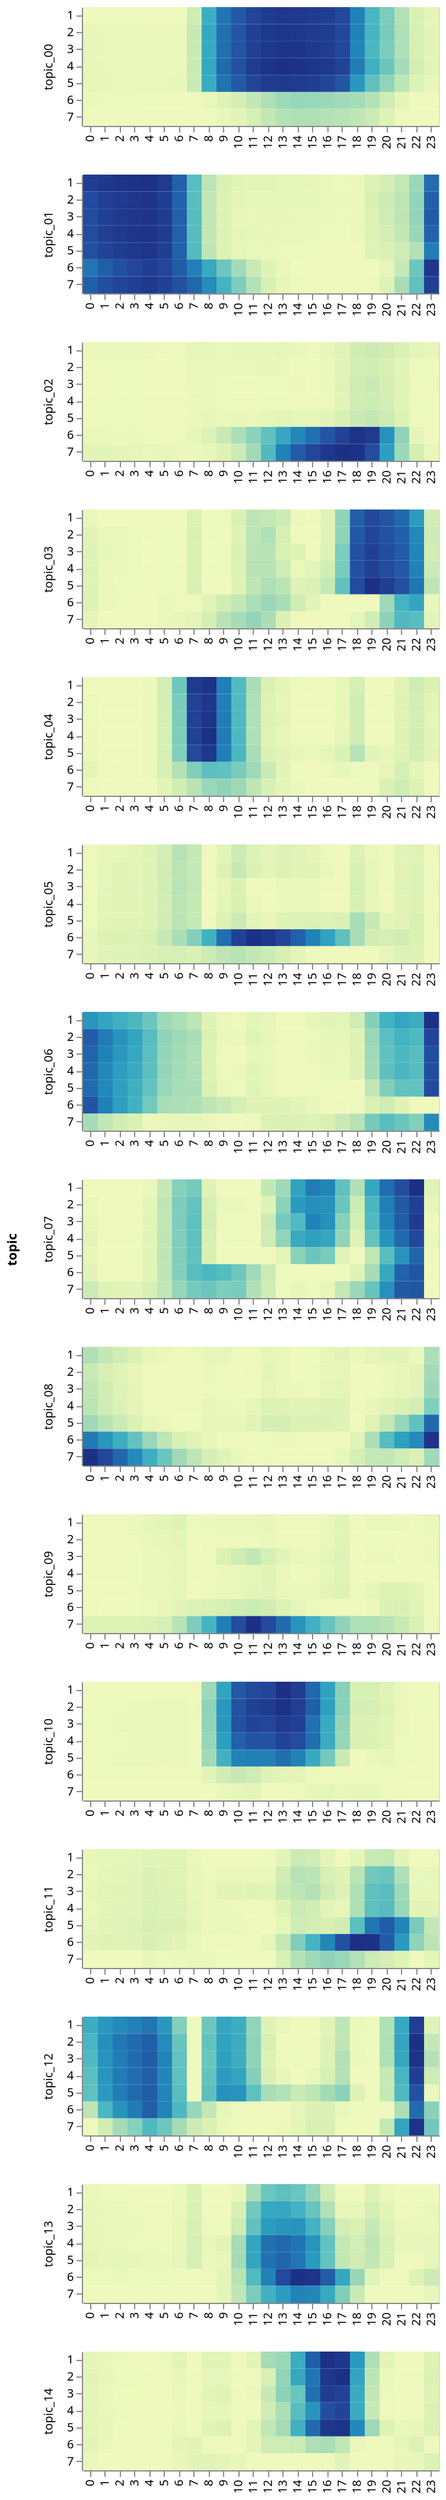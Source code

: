 {
  "config": {
    "view": {
      "width": 400,
      "height": 300
    }
  },
  "data": {
    "name": "data-c0c39ed9d9dc822fc28adf9bb92b989f"
  },
  "facet": {
    "row": {
      "type": "nominal",
      "field": "topic"
    }
  },
  "spec": {
    "mark": "rect",
    "encoding": {
      "color": {
        "type": "quantitative",
        "field": "score",
        "legend": null
      },
      "x": {
        "type": "ordinal",
        "axis": {
          "title": ""
        },
        "field": "hour"
      },
      "y": {
        "type": "ordinal",
        "axis": {
          "title": ""
        },
        "field": "day"
      }
    },
    "height": 100,
    "width": 300
  },
  "resolve": {
    "scale": {
      "color": "independent",
      "x": "independent",
      "y": "shared"
    }
  },
  "$schema": "https://vega.github.io/schema/vega-lite/v5.json",
  "datasets": {
    "data-c0c39ed9d9dc822fc28adf9bb92b989f": [
      {
        "day": 1,
        "hour": 0,
        "score": 0,
        "topic": "topic_00"
      },
      {
        "day": 1,
        "hour": 1,
        "score": 0,
        "topic": "topic_00"
      },
      {
        "day": 1,
        "hour": 2,
        "score": 0,
        "topic": "topic_00"
      },
      {
        "day": 1,
        "hour": 3,
        "score": 0,
        "topic": "topic_00"
      },
      {
        "day": 1,
        "hour": 4,
        "score": 0,
        "topic": "topic_00"
      },
      {
        "day": 1,
        "hour": 5,
        "score": 0,
        "topic": "topic_00"
      },
      {
        "day": 1,
        "hour": 6,
        "score": 0.51,
        "topic": "topic_00"
      },
      {
        "day": 1,
        "hour": 7,
        "score": 23.62,
        "topic": "topic_00"
      },
      {
        "day": 1,
        "hour": 8,
        "score": 89.03,
        "topic": "topic_00"
      },
      {
        "day": 1,
        "hour": 9,
        "score": 123.97,
        "topic": "topic_00"
      },
      {
        "day": 1,
        "hour": 10,
        "score": 139.3,
        "topic": "topic_00"
      },
      {
        "day": 1,
        "hour": 11,
        "score": 152.22,
        "topic": "topic_00"
      },
      {
        "day": 1,
        "hour": 12,
        "score": 158.86,
        "topic": "topic_00"
      },
      {
        "day": 1,
        "hour": 13,
        "score": 161.34,
        "topic": "topic_00"
      },
      {
        "day": 1,
        "hour": 14,
        "score": 160.44,
        "topic": "topic_00"
      },
      {
        "day": 1,
        "hour": 15,
        "score": 158.52,
        "topic": "topic_00"
      },
      {
        "day": 1,
        "hour": 16,
        "score": 156.22,
        "topic": "topic_00"
      },
      {
        "day": 1,
        "hour": 17,
        "score": 149.34,
        "topic": "topic_00"
      },
      {
        "day": 1,
        "hour": 18,
        "score": 116.59,
        "topic": "topic_00"
      },
      {
        "day": 1,
        "hour": 19,
        "score": 81.77,
        "topic": "topic_00"
      },
      {
        "day": 1,
        "hour": 20,
        "score": 59.57,
        "topic": "topic_00"
      },
      {
        "day": 1,
        "hour": 21,
        "score": 37.27,
        "topic": "topic_00"
      },
      {
        "day": 1,
        "hour": 22,
        "score": 17.25,
        "topic": "topic_00"
      },
      {
        "day": 1,
        "hour": 23,
        "score": 8.19,
        "topic": "topic_00"
      },
      {
        "day": 2,
        "hour": 0,
        "score": 5.89,
        "topic": "topic_00"
      },
      {
        "day": 2,
        "hour": 1,
        "score": 4.73,
        "topic": "topic_00"
      },
      {
        "day": 2,
        "hour": 2,
        "score": 4.04,
        "topic": "topic_00"
      },
      {
        "day": 2,
        "hour": 3,
        "score": 3.82,
        "topic": "topic_00"
      },
      {
        "day": 2,
        "hour": 4,
        "score": 3.5,
        "topic": "topic_00"
      },
      {
        "day": 2,
        "hour": 5,
        "score": 3.19,
        "topic": "topic_00"
      },
      {
        "day": 2,
        "hour": 6,
        "score": 4.83,
        "topic": "topic_00"
      },
      {
        "day": 2,
        "hour": 7,
        "score": 27.42,
        "topic": "topic_00"
      },
      {
        "day": 2,
        "hour": 8,
        "score": 92.47,
        "topic": "topic_00"
      },
      {
        "day": 2,
        "hour": 9,
        "score": 127,
        "topic": "topic_00"
      },
      {
        "day": 2,
        "hour": 10,
        "score": 141.25,
        "topic": "topic_00"
      },
      {
        "day": 2,
        "hour": 11,
        "score": 154.54,
        "topic": "topic_00"
      },
      {
        "day": 2,
        "hour": 12,
        "score": 161.52,
        "topic": "topic_00"
      },
      {
        "day": 2,
        "hour": 13,
        "score": 162.94,
        "topic": "topic_00"
      },
      {
        "day": 2,
        "hour": 14,
        "score": 161.88,
        "topic": "topic_00"
      },
      {
        "day": 2,
        "hour": 15,
        "score": 159.79,
        "topic": "topic_00"
      },
      {
        "day": 2,
        "hour": 16,
        "score": 157.39,
        "topic": "topic_00"
      },
      {
        "day": 2,
        "hour": 17,
        "score": 150.5,
        "topic": "topic_00"
      },
      {
        "day": 2,
        "hour": 18,
        "score": 116.79,
        "topic": "topic_00"
      },
      {
        "day": 2,
        "hour": 19,
        "score": 82.91,
        "topic": "topic_00"
      },
      {
        "day": 2,
        "hour": 20,
        "score": 61.31,
        "topic": "topic_00"
      },
      {
        "day": 2,
        "hour": 21,
        "score": 39.43,
        "topic": "topic_00"
      },
      {
        "day": 2,
        "hour": 22,
        "score": 19.27,
        "topic": "topic_00"
      },
      {
        "day": 2,
        "hour": 23,
        "score": 9.42,
        "topic": "topic_00"
      },
      {
        "day": 3,
        "hour": 0,
        "score": 6.42,
        "topic": "topic_00"
      },
      {
        "day": 3,
        "hour": 1,
        "score": 5.21,
        "topic": "topic_00"
      },
      {
        "day": 3,
        "hour": 2,
        "score": 4.32,
        "topic": "topic_00"
      },
      {
        "day": 3,
        "hour": 3,
        "score": 4.03,
        "topic": "topic_00"
      },
      {
        "day": 3,
        "hour": 4,
        "score": 3.71,
        "topic": "topic_00"
      },
      {
        "day": 3,
        "hour": 5,
        "score": 3.51,
        "topic": "topic_00"
      },
      {
        "day": 3,
        "hour": 6,
        "score": 4.77,
        "topic": "topic_00"
      },
      {
        "day": 3,
        "hour": 7,
        "score": 26.57,
        "topic": "topic_00"
      },
      {
        "day": 3,
        "hour": 8,
        "score": 91.53,
        "topic": "topic_00"
      },
      {
        "day": 3,
        "hour": 9,
        "score": 126.97,
        "topic": "topic_00"
      },
      {
        "day": 3,
        "hour": 10,
        "score": 141.54,
        "topic": "topic_00"
      },
      {
        "day": 3,
        "hour": 11,
        "score": 154.98,
        "topic": "topic_00"
      },
      {
        "day": 3,
        "hour": 12,
        "score": 161.6,
        "topic": "topic_00"
      },
      {
        "day": 3,
        "hour": 13,
        "score": 163.64,
        "topic": "topic_00"
      },
      {
        "day": 3,
        "hour": 14,
        "score": 163.83,
        "topic": "topic_00"
      },
      {
        "day": 3,
        "hour": 15,
        "score": 160.63,
        "topic": "topic_00"
      },
      {
        "day": 3,
        "hour": 16,
        "score": 157.61,
        "topic": "topic_00"
      },
      {
        "day": 3,
        "hour": 17,
        "score": 150.1,
        "topic": "topic_00"
      },
      {
        "day": 3,
        "hour": 18,
        "score": 114.84,
        "topic": "topic_00"
      },
      {
        "day": 3,
        "hour": 19,
        "score": 80.93,
        "topic": "topic_00"
      },
      {
        "day": 3,
        "hour": 20,
        "score": 59.85,
        "topic": "topic_00"
      },
      {
        "day": 3,
        "hour": 21,
        "score": 38.52,
        "topic": "topic_00"
      },
      {
        "day": 3,
        "hour": 22,
        "score": 18.84,
        "topic": "topic_00"
      },
      {
        "day": 3,
        "hour": 23,
        "score": 9.41,
        "topic": "topic_00"
      },
      {
        "day": 4,
        "hour": 0,
        "score": 6.08,
        "topic": "topic_00"
      },
      {
        "day": 4,
        "hour": 1,
        "score": 4.93,
        "topic": "topic_00"
      },
      {
        "day": 4,
        "hour": 2,
        "score": 3.9,
        "topic": "topic_00"
      },
      {
        "day": 4,
        "hour": 3,
        "score": 3.82,
        "topic": "topic_00"
      },
      {
        "day": 4,
        "hour": 4,
        "score": 3.55,
        "topic": "topic_00"
      },
      {
        "day": 4,
        "hour": 5,
        "score": 3.34,
        "topic": "topic_00"
      },
      {
        "day": 4,
        "hour": 6,
        "score": 4.75,
        "topic": "topic_00"
      },
      {
        "day": 4,
        "hour": 7,
        "score": 26.74,
        "topic": "topic_00"
      },
      {
        "day": 4,
        "hour": 8,
        "score": 93,
        "topic": "topic_00"
      },
      {
        "day": 4,
        "hour": 9,
        "score": 129.87,
        "topic": "topic_00"
      },
      {
        "day": 4,
        "hour": 10,
        "score": 144.43,
        "topic": "topic_00"
      },
      {
        "day": 4,
        "hour": 11,
        "score": 158.07,
        "topic": "topic_00"
      },
      {
        "day": 4,
        "hour": 12,
        "score": 164.62,
        "topic": "topic_00"
      },
      {
        "day": 4,
        "hour": 13,
        "score": 166.85,
        "topic": "topic_00"
      },
      {
        "day": 4,
        "hour": 14,
        "score": 165.95,
        "topic": "topic_00"
      },
      {
        "day": 4,
        "hour": 15,
        "score": 163.56,
        "topic": "topic_00"
      },
      {
        "day": 4,
        "hour": 16,
        "score": 160.87,
        "topic": "topic_00"
      },
      {
        "day": 4,
        "hour": 17,
        "score": 153.32,
        "topic": "topic_00"
      },
      {
        "day": 4,
        "hour": 18,
        "score": 119.72,
        "topic": "topic_00"
      },
      {
        "day": 4,
        "hour": 19,
        "score": 86.68,
        "topic": "topic_00"
      },
      {
        "day": 4,
        "hour": 20,
        "score": 65.43,
        "topic": "topic_00"
      },
      {
        "day": 4,
        "hour": 21,
        "score": 42.82,
        "topic": "topic_00"
      },
      {
        "day": 4,
        "hour": 22,
        "score": 21.25,
        "topic": "topic_00"
      },
      {
        "day": 4,
        "hour": 23,
        "score": 10.52,
        "topic": "topic_00"
      },
      {
        "day": 5,
        "hour": 0,
        "score": 6.93,
        "topic": "topic_00"
      },
      {
        "day": 5,
        "hour": 1,
        "score": 5.61,
        "topic": "topic_00"
      },
      {
        "day": 5,
        "hour": 2,
        "score": 4.68,
        "topic": "topic_00"
      },
      {
        "day": 5,
        "hour": 3,
        "score": 4.28,
        "topic": "topic_00"
      },
      {
        "day": 5,
        "hour": 4,
        "score": 4.08,
        "topic": "topic_00"
      },
      {
        "day": 5,
        "hour": 5,
        "score": 3.87,
        "topic": "topic_00"
      },
      {
        "day": 5,
        "hour": 6,
        "score": 5.39,
        "topic": "topic_00"
      },
      {
        "day": 5,
        "hour": 7,
        "score": 26.5,
        "topic": "topic_00"
      },
      {
        "day": 5,
        "hour": 8,
        "score": 90.3,
        "topic": "topic_00"
      },
      {
        "day": 5,
        "hour": 9,
        "score": 125.04,
        "topic": "topic_00"
      },
      {
        "day": 5,
        "hour": 10,
        "score": 138.85,
        "topic": "topic_00"
      },
      {
        "day": 5,
        "hour": 11,
        "score": 152,
        "topic": "topic_00"
      },
      {
        "day": 5,
        "hour": 12,
        "score": 158.92,
        "topic": "topic_00"
      },
      {
        "day": 5,
        "hour": 13,
        "score": 161.14,
        "topic": "topic_00"
      },
      {
        "day": 5,
        "hour": 14,
        "score": 159.52,
        "topic": "topic_00"
      },
      {
        "day": 5,
        "hour": 15,
        "score": 156.19,
        "topic": "topic_00"
      },
      {
        "day": 5,
        "hour": 16,
        "score": 151.53,
        "topic": "topic_00"
      },
      {
        "day": 5,
        "hour": 17,
        "score": 142.02,
        "topic": "topic_00"
      },
      {
        "day": 5,
        "hour": 18,
        "score": 104.05,
        "topic": "topic_00"
      },
      {
        "day": 5,
        "hour": 19,
        "score": 70.96,
        "topic": "topic_00"
      },
      {
        "day": 5,
        "hour": 20,
        "score": 51.26,
        "topic": "topic_00"
      },
      {
        "day": 5,
        "hour": 21,
        "score": 32.8,
        "topic": "topic_00"
      },
      {
        "day": 5,
        "hour": 22,
        "score": 14.85,
        "topic": "topic_00"
      },
      {
        "day": 5,
        "hour": 23,
        "score": 5.82,
        "topic": "topic_00"
      },
      {
        "day": 6,
        "hour": 0,
        "score": 2.93,
        "topic": "topic_00"
      },
      {
        "day": 6,
        "hour": 1,
        "score": 2.24,
        "topic": "topic_00"
      },
      {
        "day": 6,
        "hour": 2,
        "score": 1.72,
        "topic": "topic_00"
      },
      {
        "day": 6,
        "hour": 3,
        "score": 1.66,
        "topic": "topic_00"
      },
      {
        "day": 6,
        "hour": 4,
        "score": 1.02,
        "topic": "topic_00"
      },
      {
        "day": 6,
        "hour": 5,
        "score": 0.4,
        "topic": "topic_00"
      },
      {
        "day": 6,
        "hour": 6,
        "score": 0.42,
        "topic": "topic_00"
      },
      {
        "day": 6,
        "hour": 7,
        "score": 1.06,
        "topic": "topic_00"
      },
      {
        "day": 6,
        "hour": 8,
        "score": 5.01,
        "topic": "topic_00"
      },
      {
        "day": 6,
        "hour": 9,
        "score": 12.93,
        "topic": "topic_00"
      },
      {
        "day": 6,
        "hour": 10,
        "score": 20.47,
        "topic": "topic_00"
      },
      {
        "day": 6,
        "hour": 11,
        "score": 29.46,
        "topic": "topic_00"
      },
      {
        "day": 6,
        "hour": 12,
        "score": 39.27,
        "topic": "topic_00"
      },
      {
        "day": 6,
        "hour": 13,
        "score": 46.34,
        "topic": "topic_00"
      },
      {
        "day": 6,
        "hour": 14,
        "score": 49.35,
        "topic": "topic_00"
      },
      {
        "day": 6,
        "hour": 15,
        "score": 48.38,
        "topic": "topic_00"
      },
      {
        "day": 6,
        "hour": 16,
        "score": 46.91,
        "topic": "topic_00"
      },
      {
        "day": 6,
        "hour": 17,
        "score": 45.15,
        "topic": "topic_00"
      },
      {
        "day": 6,
        "hour": 18,
        "score": 43.1,
        "topic": "topic_00"
      },
      {
        "day": 6,
        "hour": 19,
        "score": 37,
        "topic": "topic_00"
      },
      {
        "day": 6,
        "hour": 20,
        "score": 23.62,
        "topic": "topic_00"
      },
      {
        "day": 6,
        "hour": 21,
        "score": 8.57,
        "topic": "topic_00"
      },
      {
        "day": 6,
        "hour": 22,
        "score": 0,
        "topic": "topic_00"
      },
      {
        "day": 6,
        "hour": 23,
        "score": 0,
        "topic": "topic_00"
      },
      {
        "day": 7,
        "hour": 0,
        "score": 0,
        "topic": "topic_00"
      },
      {
        "day": 7,
        "hour": 1,
        "score": 0,
        "topic": "topic_00"
      },
      {
        "day": 7,
        "hour": 2,
        "score": 0,
        "topic": "topic_00"
      },
      {
        "day": 7,
        "hour": 3,
        "score": 0.1,
        "topic": "topic_00"
      },
      {
        "day": 7,
        "hour": 4,
        "score": 0.15,
        "topic": "topic_00"
      },
      {
        "day": 7,
        "hour": 5,
        "score": 0,
        "topic": "topic_00"
      },
      {
        "day": 7,
        "hour": 6,
        "score": 0,
        "topic": "topic_00"
      },
      {
        "day": 7,
        "hour": 7,
        "score": 0,
        "topic": "topic_00"
      },
      {
        "day": 7,
        "hour": 8,
        "score": 0.94,
        "topic": "topic_00"
      },
      {
        "day": 7,
        "hour": 9,
        "score": 5.52,
        "topic": "topic_00"
      },
      {
        "day": 7,
        "hour": 10,
        "score": 11.01,
        "topic": "topic_00"
      },
      {
        "day": 7,
        "hour": 11,
        "score": 19.99,
        "topic": "topic_00"
      },
      {
        "day": 7,
        "hour": 12,
        "score": 29.99,
        "topic": "topic_00"
      },
      {
        "day": 7,
        "hour": 13,
        "score": 37.38,
        "topic": "topic_00"
      },
      {
        "day": 7,
        "hour": 14,
        "score": 38.87,
        "topic": "topic_00"
      },
      {
        "day": 7,
        "hour": 15,
        "score": 38.51,
        "topic": "topic_00"
      },
      {
        "day": 7,
        "hour": 16,
        "score": 37.23,
        "topic": "topic_00"
      },
      {
        "day": 7,
        "hour": 17,
        "score": 35.3,
        "topic": "topic_00"
      },
      {
        "day": 7,
        "hour": 18,
        "score": 31.73,
        "topic": "topic_00"
      },
      {
        "day": 7,
        "hour": 19,
        "score": 25.42,
        "topic": "topic_00"
      },
      {
        "day": 7,
        "hour": 20,
        "score": 12.87,
        "topic": "topic_00"
      },
      {
        "day": 7,
        "hour": 21,
        "score": 2.11,
        "topic": "topic_00"
      },
      {
        "day": 7,
        "hour": 22,
        "score": 0,
        "topic": "topic_00"
      },
      {
        "day": 7,
        "hour": 23,
        "score": 0,
        "topic": "topic_00"
      },
      {
        "day": 1,
        "hour": 0,
        "score": 96.03,
        "topic": "topic_01"
      },
      {
        "day": 1,
        "hour": 1,
        "score": 98.15,
        "topic": "topic_01"
      },
      {
        "day": 1,
        "hour": 2,
        "score": 99.82,
        "topic": "topic_01"
      },
      {
        "day": 1,
        "hour": 3,
        "score": 100.97,
        "topic": "topic_01"
      },
      {
        "day": 1,
        "hour": 4,
        "score": 101.33,
        "topic": "topic_01"
      },
      {
        "day": 1,
        "hour": 5,
        "score": 97.03,
        "topic": "topic_01"
      },
      {
        "day": 1,
        "hour": 6,
        "score": 81.82,
        "topic": "topic_01"
      },
      {
        "day": 1,
        "hour": 7,
        "score": 45.55,
        "topic": "topic_01"
      },
      {
        "day": 1,
        "hour": 8,
        "score": 19.97,
        "topic": "topic_01"
      },
      {
        "day": 1,
        "hour": 9,
        "score": 10.43,
        "topic": "topic_01"
      },
      {
        "day": 1,
        "hour": 10,
        "score": 6.32,
        "topic": "topic_01"
      },
      {
        "day": 1,
        "hour": 11,
        "score": 5.6,
        "topic": "topic_01"
      },
      {
        "day": 1,
        "hour": 12,
        "score": 5.45,
        "topic": "topic_01"
      },
      {
        "day": 1,
        "hour": 13,
        "score": 4.51,
        "topic": "topic_01"
      },
      {
        "day": 1,
        "hour": 14,
        "score": 4.41,
        "topic": "topic_01"
      },
      {
        "day": 1,
        "hour": 15,
        "score": 3.41,
        "topic": "topic_01"
      },
      {
        "day": 1,
        "hour": 16,
        "score": 2.31,
        "topic": "topic_01"
      },
      {
        "day": 1,
        "hour": 17,
        "score": 1.57,
        "topic": "topic_01"
      },
      {
        "day": 1,
        "hour": 18,
        "score": 1.96,
        "topic": "topic_01"
      },
      {
        "day": 1,
        "hour": 19,
        "score": 8.33,
        "topic": "topic_01"
      },
      {
        "day": 1,
        "hour": 20,
        "score": 12.32,
        "topic": "topic_01"
      },
      {
        "day": 1,
        "hour": 21,
        "score": 17.79,
        "topic": "topic_01"
      },
      {
        "day": 1,
        "hour": 22,
        "score": 28.73,
        "topic": "topic_01"
      },
      {
        "day": 1,
        "hour": 23,
        "score": 77.67,
        "topic": "topic_01"
      },
      {
        "day": 2,
        "hour": 0,
        "score": 90.09,
        "topic": "topic_01"
      },
      {
        "day": 2,
        "hour": 1,
        "score": 94.33,
        "topic": "topic_01"
      },
      {
        "day": 2,
        "hour": 2,
        "score": 96.6,
        "topic": "topic_01"
      },
      {
        "day": 2,
        "hour": 3,
        "score": 98.72,
        "topic": "topic_01"
      },
      {
        "day": 2,
        "hour": 4,
        "score": 99.73,
        "topic": "topic_01"
      },
      {
        "day": 2,
        "hour": 5,
        "score": 95.36,
        "topic": "topic_01"
      },
      {
        "day": 2,
        "hour": 6,
        "score": 80.97,
        "topic": "topic_01"
      },
      {
        "day": 2,
        "hour": 7,
        "score": 45.16,
        "topic": "topic_01"
      },
      {
        "day": 2,
        "hour": 8,
        "score": 18.84,
        "topic": "topic_01"
      },
      {
        "day": 2,
        "hour": 9,
        "score": 9.17,
        "topic": "topic_01"
      },
      {
        "day": 2,
        "hour": 10,
        "score": 5.27,
        "topic": "topic_01"
      },
      {
        "day": 2,
        "hour": 11,
        "score": 4.54,
        "topic": "topic_01"
      },
      {
        "day": 2,
        "hour": 12,
        "score": 4.7,
        "topic": "topic_01"
      },
      {
        "day": 2,
        "hour": 13,
        "score": 4.51,
        "topic": "topic_01"
      },
      {
        "day": 2,
        "hour": 14,
        "score": 4.32,
        "topic": "topic_01"
      },
      {
        "day": 2,
        "hour": 15,
        "score": 4.12,
        "topic": "topic_01"
      },
      {
        "day": 2,
        "hour": 16,
        "score": 2.56,
        "topic": "topic_01"
      },
      {
        "day": 2,
        "hour": 17,
        "score": 2,
        "topic": "topic_01"
      },
      {
        "day": 2,
        "hour": 18,
        "score": 3,
        "topic": "topic_01"
      },
      {
        "day": 2,
        "hour": 19,
        "score": 11.04,
        "topic": "topic_01"
      },
      {
        "day": 2,
        "hour": 20,
        "score": 15.02,
        "topic": "topic_01"
      },
      {
        "day": 2,
        "hour": 21,
        "score": 19.97,
        "topic": "topic_01"
      },
      {
        "day": 2,
        "hour": 22,
        "score": 31.04,
        "topic": "topic_01"
      },
      {
        "day": 2,
        "hour": 23,
        "score": 82.32,
        "topic": "topic_01"
      },
      {
        "day": 3,
        "hour": 0,
        "score": 89.8,
        "topic": "topic_01"
      },
      {
        "day": 3,
        "hour": 1,
        "score": 94.02,
        "topic": "topic_01"
      },
      {
        "day": 3,
        "hour": 2,
        "score": 96.51,
        "topic": "topic_01"
      },
      {
        "day": 3,
        "hour": 3,
        "score": 98.73,
        "topic": "topic_01"
      },
      {
        "day": 3,
        "hour": 4,
        "score": 99.86,
        "topic": "topic_01"
      },
      {
        "day": 3,
        "hour": 5,
        "score": 96.05,
        "topic": "topic_01"
      },
      {
        "day": 3,
        "hour": 6,
        "score": 81.63,
        "topic": "topic_01"
      },
      {
        "day": 3,
        "hour": 7,
        "score": 45.66,
        "topic": "topic_01"
      },
      {
        "day": 3,
        "hour": 8,
        "score": 18.85,
        "topic": "topic_01"
      },
      {
        "day": 3,
        "hour": 9,
        "score": 8.56,
        "topic": "topic_01"
      },
      {
        "day": 3,
        "hour": 10,
        "score": 3.45,
        "topic": "topic_01"
      },
      {
        "day": 3,
        "hour": 11,
        "score": 2.85,
        "topic": "topic_01"
      },
      {
        "day": 3,
        "hour": 12,
        "score": 3.65,
        "topic": "topic_01"
      },
      {
        "day": 3,
        "hour": 13,
        "score": 3.19,
        "topic": "topic_01"
      },
      {
        "day": 3,
        "hour": 14,
        "score": 3.04,
        "topic": "topic_01"
      },
      {
        "day": 3,
        "hour": 15,
        "score": 2.91,
        "topic": "topic_01"
      },
      {
        "day": 3,
        "hour": 16,
        "score": 1.93,
        "topic": "topic_01"
      },
      {
        "day": 3,
        "hour": 17,
        "score": 1.02,
        "topic": "topic_01"
      },
      {
        "day": 3,
        "hour": 18,
        "score": 2.27,
        "topic": "topic_01"
      },
      {
        "day": 3,
        "hour": 19,
        "score": 9.33,
        "topic": "topic_01"
      },
      {
        "day": 3,
        "hour": 20,
        "score": 14.19,
        "topic": "topic_01"
      },
      {
        "day": 3,
        "hour": 21,
        "score": 20.04,
        "topic": "topic_01"
      },
      {
        "day": 3,
        "hour": 22,
        "score": 30.74,
        "topic": "topic_01"
      },
      {
        "day": 3,
        "hour": 23,
        "score": 84.17,
        "topic": "topic_01"
      },
      {
        "day": 4,
        "hour": 0,
        "score": 89.69,
        "topic": "topic_01"
      },
      {
        "day": 4,
        "hour": 1,
        "score": 94.62,
        "topic": "topic_01"
      },
      {
        "day": 4,
        "hour": 2,
        "score": 97.39,
        "topic": "topic_01"
      },
      {
        "day": 4,
        "hour": 3,
        "score": 98.98,
        "topic": "topic_01"
      },
      {
        "day": 4,
        "hour": 4,
        "score": 100.02,
        "topic": "topic_01"
      },
      {
        "day": 4,
        "hour": 5,
        "score": 96.2,
        "topic": "topic_01"
      },
      {
        "day": 4,
        "hour": 6,
        "score": 81.91,
        "topic": "topic_01"
      },
      {
        "day": 4,
        "hour": 7,
        "score": 45.65,
        "topic": "topic_01"
      },
      {
        "day": 4,
        "hour": 8,
        "score": 18.34,
        "topic": "topic_01"
      },
      {
        "day": 4,
        "hour": 9,
        "score": 8.41,
        "topic": "topic_01"
      },
      {
        "day": 4,
        "hour": 10,
        "score": 4.35,
        "topic": "topic_01"
      },
      {
        "day": 4,
        "hour": 11,
        "score": 3.56,
        "topic": "topic_01"
      },
      {
        "day": 4,
        "hour": 12,
        "score": 3.37,
        "topic": "topic_01"
      },
      {
        "day": 4,
        "hour": 13,
        "score": 2.73,
        "topic": "topic_01"
      },
      {
        "day": 4,
        "hour": 14,
        "score": 3.05,
        "topic": "topic_01"
      },
      {
        "day": 4,
        "hour": 15,
        "score": 2.38,
        "topic": "topic_01"
      },
      {
        "day": 4,
        "hour": 16,
        "score": 0.86,
        "topic": "topic_01"
      },
      {
        "day": 4,
        "hour": 17,
        "score": 0.45,
        "topic": "topic_01"
      },
      {
        "day": 4,
        "hour": 18,
        "score": 1.99,
        "topic": "topic_01"
      },
      {
        "day": 4,
        "hour": 19,
        "score": 8.89,
        "topic": "topic_01"
      },
      {
        "day": 4,
        "hour": 20,
        "score": 12.76,
        "topic": "topic_01"
      },
      {
        "day": 4,
        "hour": 21,
        "score": 18.1,
        "topic": "topic_01"
      },
      {
        "day": 4,
        "hour": 22,
        "score": 29.1,
        "topic": "topic_01"
      },
      {
        "day": 4,
        "hour": 23,
        "score": 81.22,
        "topic": "topic_01"
      },
      {
        "day": 5,
        "hour": 0,
        "score": 88.22,
        "topic": "topic_01"
      },
      {
        "day": 5,
        "hour": 1,
        "score": 92.93,
        "topic": "topic_01"
      },
      {
        "day": 5,
        "hour": 2,
        "score": 95.7,
        "topic": "topic_01"
      },
      {
        "day": 5,
        "hour": 3,
        "score": 97.9,
        "topic": "topic_01"
      },
      {
        "day": 5,
        "hour": 4,
        "score": 98.92,
        "topic": "topic_01"
      },
      {
        "day": 5,
        "hour": 5,
        "score": 94.98,
        "topic": "topic_01"
      },
      {
        "day": 5,
        "hour": 6,
        "score": 81.65,
        "topic": "topic_01"
      },
      {
        "day": 5,
        "hour": 7,
        "score": 46.47,
        "topic": "topic_01"
      },
      {
        "day": 5,
        "hour": 8,
        "score": 19.35,
        "topic": "topic_01"
      },
      {
        "day": 5,
        "hour": 9,
        "score": 9.15,
        "topic": "topic_01"
      },
      {
        "day": 5,
        "hour": 10,
        "score": 4.36,
        "topic": "topic_01"
      },
      {
        "day": 5,
        "hour": 11,
        "score": 2.81,
        "topic": "topic_01"
      },
      {
        "day": 5,
        "hour": 12,
        "score": 2.76,
        "topic": "topic_01"
      },
      {
        "day": 5,
        "hour": 13,
        "score": 1.6,
        "topic": "topic_01"
      },
      {
        "day": 5,
        "hour": 14,
        "score": 1.48,
        "topic": "topic_01"
      },
      {
        "day": 5,
        "hour": 15,
        "score": 0.35,
        "topic": "topic_01"
      },
      {
        "day": 5,
        "hour": 16,
        "score": 0,
        "topic": "topic_01"
      },
      {
        "day": 5,
        "hour": 17,
        "score": 0,
        "topic": "topic_01"
      },
      {
        "day": 5,
        "hour": 18,
        "score": 0,
        "topic": "topic_01"
      },
      {
        "day": 5,
        "hour": 19,
        "score": 7.85,
        "topic": "topic_01"
      },
      {
        "day": 5,
        "hour": 20,
        "score": 10.23,
        "topic": "topic_01"
      },
      {
        "day": 5,
        "hour": 21,
        "score": 14.04,
        "topic": "topic_01"
      },
      {
        "day": 5,
        "hour": 22,
        "score": 23.02,
        "topic": "topic_01"
      },
      {
        "day": 5,
        "hour": 23,
        "score": 72.28,
        "topic": "topic_01"
      },
      {
        "day": 6,
        "hour": 0,
        "score": 74.4,
        "topic": "topic_01"
      },
      {
        "day": 6,
        "hour": 1,
        "score": 82.84,
        "topic": "topic_01"
      },
      {
        "day": 6,
        "hour": 2,
        "score": 87.95,
        "topic": "topic_01"
      },
      {
        "day": 6,
        "hour": 3,
        "score": 91.62,
        "topic": "topic_01"
      },
      {
        "day": 6,
        "hour": 4,
        "score": 94.93,
        "topic": "topic_01"
      },
      {
        "day": 6,
        "hour": 5,
        "score": 91.91,
        "topic": "topic_01"
      },
      {
        "day": 6,
        "hour": 6,
        "score": 83.32,
        "topic": "topic_01"
      },
      {
        "day": 6,
        "hour": 7,
        "score": 71.95,
        "topic": "topic_01"
      },
      {
        "day": 6,
        "hour": 8,
        "score": 55.83,
        "topic": "topic_01"
      },
      {
        "day": 6,
        "hour": 9,
        "score": 39.37,
        "topic": "topic_01"
      },
      {
        "day": 6,
        "hour": 10,
        "score": 26.72,
        "topic": "topic_01"
      },
      {
        "day": 6,
        "hour": 11,
        "score": 15.95,
        "topic": "topic_01"
      },
      {
        "day": 6,
        "hour": 12,
        "score": 8.01,
        "topic": "topic_01"
      },
      {
        "day": 6,
        "hour": 13,
        "score": 2.97,
        "topic": "topic_01"
      },
      {
        "day": 6,
        "hour": 14,
        "score": 0.41,
        "topic": "topic_01"
      },
      {
        "day": 6,
        "hour": 15,
        "score": 0.2,
        "topic": "topic_01"
      },
      {
        "day": 6,
        "hour": 16,
        "score": 0,
        "topic": "topic_01"
      },
      {
        "day": 6,
        "hour": 17,
        "score": 0,
        "topic": "topic_01"
      },
      {
        "day": 6,
        "hour": 18,
        "score": 0,
        "topic": "topic_01"
      },
      {
        "day": 6,
        "hour": 19,
        "score": 0,
        "topic": "topic_01"
      },
      {
        "day": 6,
        "hour": 20,
        "score": 4.67,
        "topic": "topic_01"
      },
      {
        "day": 6,
        "hour": 21,
        "score": 17.31,
        "topic": "topic_01"
      },
      {
        "day": 6,
        "hour": 22,
        "score": 40.01,
        "topic": "topic_01"
      },
      {
        "day": 6,
        "hour": 23,
        "score": 98.39,
        "topic": "topic_01"
      },
      {
        "day": 7,
        "hour": 0,
        "score": 82.29,
        "topic": "topic_01"
      },
      {
        "day": 7,
        "hour": 1,
        "score": 88.56,
        "topic": "topic_01"
      },
      {
        "day": 7,
        "hour": 2,
        "score": 92.24,
        "topic": "topic_01"
      },
      {
        "day": 7,
        "hour": 3,
        "score": 94.67,
        "topic": "topic_01"
      },
      {
        "day": 7,
        "hour": 4,
        "score": 97.87,
        "topic": "topic_01"
      },
      {
        "day": 7,
        "hour": 5,
        "score": 94.16,
        "topic": "topic_01"
      },
      {
        "day": 7,
        "hour": 6,
        "score": 88.48,
        "topic": "topic_01"
      },
      {
        "day": 7,
        "hour": 7,
        "score": 80.19,
        "topic": "topic_01"
      },
      {
        "day": 7,
        "hour": 8,
        "score": 67.3,
        "topic": "topic_01"
      },
      {
        "day": 7,
        "hour": 9,
        "score": 51.01,
        "topic": "topic_01"
      },
      {
        "day": 7,
        "hour": 10,
        "score": 35.85,
        "topic": "topic_01"
      },
      {
        "day": 7,
        "hour": 11,
        "score": 22.47,
        "topic": "topic_01"
      },
      {
        "day": 7,
        "hour": 12,
        "score": 11.05,
        "topic": "topic_01"
      },
      {
        "day": 7,
        "hour": 13,
        "score": 3.31,
        "topic": "topic_01"
      },
      {
        "day": 7,
        "hour": 14,
        "score": 0.7,
        "topic": "topic_01"
      },
      {
        "day": 7,
        "hour": 15,
        "score": 0,
        "topic": "topic_01"
      },
      {
        "day": 7,
        "hour": 16,
        "score": 0,
        "topic": "topic_01"
      },
      {
        "day": 7,
        "hour": 17,
        "score": 0,
        "topic": "topic_01"
      },
      {
        "day": 7,
        "hour": 18,
        "score": 0,
        "topic": "topic_01"
      },
      {
        "day": 7,
        "hour": 19,
        "score": 0.86,
        "topic": "topic_01"
      },
      {
        "day": 7,
        "hour": 20,
        "score": 8.69,
        "topic": "topic_01"
      },
      {
        "day": 7,
        "hour": 21,
        "score": 25.45,
        "topic": "topic_01"
      },
      {
        "day": 7,
        "hour": 22,
        "score": 43.16,
        "topic": "topic_01"
      },
      {
        "day": 7,
        "hour": 23,
        "score": 94.63,
        "topic": "topic_01"
      },
      {
        "day": 1,
        "hour": 0,
        "score": 5.75,
        "topic": "topic_02"
      },
      {
        "day": 1,
        "hour": 1,
        "score": 5.99,
        "topic": "topic_02"
      },
      {
        "day": 1,
        "hour": 2,
        "score": 5.86,
        "topic": "topic_02"
      },
      {
        "day": 1,
        "hour": 3,
        "score": 5.71,
        "topic": "topic_02"
      },
      {
        "day": 1,
        "hour": 4,
        "score": 4.34,
        "topic": "topic_02"
      },
      {
        "day": 1,
        "hour": 5,
        "score": 3.11,
        "topic": "topic_02"
      },
      {
        "day": 1,
        "hour": 6,
        "score": 2.24,
        "topic": "topic_02"
      },
      {
        "day": 1,
        "hour": 7,
        "score": 9.3,
        "topic": "topic_02"
      },
      {
        "day": 1,
        "hour": 8,
        "score": 7.83,
        "topic": "topic_02"
      },
      {
        "day": 1,
        "hour": 9,
        "score": 5.47,
        "topic": "topic_02"
      },
      {
        "day": 1,
        "hour": 10,
        "score": 7.72,
        "topic": "topic_02"
      },
      {
        "day": 1,
        "hour": 11,
        "score": 8.22,
        "topic": "topic_02"
      },
      {
        "day": 1,
        "hour": 12,
        "score": 7,
        "topic": "topic_02"
      },
      {
        "day": 1,
        "hour": 13,
        "score": 8.92,
        "topic": "topic_02"
      },
      {
        "day": 1,
        "hour": 14,
        "score": 4.8,
        "topic": "topic_02"
      },
      {
        "day": 1,
        "hour": 15,
        "score": 3.04,
        "topic": "topic_02"
      },
      {
        "day": 1,
        "hour": 16,
        "score": 6.51,
        "topic": "topic_02"
      },
      {
        "day": 1,
        "hour": 17,
        "score": 14.34,
        "topic": "topic_02"
      },
      {
        "day": 1,
        "hour": 18,
        "score": 26.89,
        "topic": "topic_02"
      },
      {
        "day": 1,
        "hour": 19,
        "score": 29.94,
        "topic": "topic_02"
      },
      {
        "day": 1,
        "hour": 20,
        "score": 25.97,
        "topic": "topic_02"
      },
      {
        "day": 1,
        "hour": 21,
        "score": 18.64,
        "topic": "topic_02"
      },
      {
        "day": 1,
        "hour": 22,
        "score": 9.84,
        "topic": "topic_02"
      },
      {
        "day": 1,
        "hour": 23,
        "score": 6.51,
        "topic": "topic_02"
      },
      {
        "day": 2,
        "hour": 0,
        "score": 0,
        "topic": "topic_02"
      },
      {
        "day": 2,
        "hour": 1,
        "score": 0.6,
        "topic": "topic_02"
      },
      {
        "day": 2,
        "hour": 2,
        "score": 0.76,
        "topic": "topic_02"
      },
      {
        "day": 2,
        "hour": 3,
        "score": 1.76,
        "topic": "topic_02"
      },
      {
        "day": 2,
        "hour": 4,
        "score": 0.01,
        "topic": "topic_02"
      },
      {
        "day": 2,
        "hour": 5,
        "score": 0,
        "topic": "topic_02"
      },
      {
        "day": 2,
        "hour": 6,
        "score": 0,
        "topic": "topic_02"
      },
      {
        "day": 2,
        "hour": 7,
        "score": 4.65,
        "topic": "topic_02"
      },
      {
        "day": 2,
        "hour": 8,
        "score": 6.03,
        "topic": "topic_02"
      },
      {
        "day": 2,
        "hour": 9,
        "score": 4.42,
        "topic": "topic_02"
      },
      {
        "day": 2,
        "hour": 10,
        "score": 4.93,
        "topic": "topic_02"
      },
      {
        "day": 2,
        "hour": 11,
        "score": 6.14,
        "topic": "topic_02"
      },
      {
        "day": 2,
        "hour": 12,
        "score": 6.63,
        "topic": "topic_02"
      },
      {
        "day": 2,
        "hour": 13,
        "score": 3.89,
        "topic": "topic_02"
      },
      {
        "day": 2,
        "hour": 14,
        "score": 0,
        "topic": "topic_02"
      },
      {
        "day": 2,
        "hour": 15,
        "score": 1.11,
        "topic": "topic_02"
      },
      {
        "day": 2,
        "hour": 16,
        "score": 4.37,
        "topic": "topic_02"
      },
      {
        "day": 2,
        "hour": 17,
        "score": 11.95,
        "topic": "topic_02"
      },
      {
        "day": 2,
        "hour": 18,
        "score": 24.52,
        "topic": "topic_02"
      },
      {
        "day": 2,
        "hour": 19,
        "score": 26.76,
        "topic": "topic_02"
      },
      {
        "day": 2,
        "hour": 20,
        "score": 21.21,
        "topic": "topic_02"
      },
      {
        "day": 2,
        "hour": 21,
        "score": 13.11,
        "topic": "topic_02"
      },
      {
        "day": 2,
        "hour": 22,
        "score": 1.8,
        "topic": "topic_02"
      },
      {
        "day": 2,
        "hour": 23,
        "score": 0,
        "topic": "topic_02"
      },
      {
        "day": 3,
        "hour": 0,
        "score": 0,
        "topic": "topic_02"
      },
      {
        "day": 3,
        "hour": 1,
        "score": 0.17,
        "topic": "topic_02"
      },
      {
        "day": 3,
        "hour": 2,
        "score": 0.69,
        "topic": "topic_02"
      },
      {
        "day": 3,
        "hour": 3,
        "score": 1.63,
        "topic": "topic_02"
      },
      {
        "day": 3,
        "hour": 4,
        "score": 0,
        "topic": "topic_02"
      },
      {
        "day": 3,
        "hour": 5,
        "score": 0,
        "topic": "topic_02"
      },
      {
        "day": 3,
        "hour": 6,
        "score": 0,
        "topic": "topic_02"
      },
      {
        "day": 3,
        "hour": 7,
        "score": 4.02,
        "topic": "topic_02"
      },
      {
        "day": 3,
        "hour": 8,
        "score": 5.57,
        "topic": "topic_02"
      },
      {
        "day": 3,
        "hour": 9,
        "score": 0.73,
        "topic": "topic_02"
      },
      {
        "day": 3,
        "hour": 10,
        "score": 0.49,
        "topic": "topic_02"
      },
      {
        "day": 3,
        "hour": 11,
        "score": 0,
        "topic": "topic_02"
      },
      {
        "day": 3,
        "hour": 12,
        "score": 0.97,
        "topic": "topic_02"
      },
      {
        "day": 3,
        "hour": 13,
        "score": 1.09,
        "topic": "topic_02"
      },
      {
        "day": 3,
        "hour": 14,
        "score": 3.56,
        "topic": "topic_02"
      },
      {
        "day": 3,
        "hour": 15,
        "score": 0,
        "topic": "topic_02"
      },
      {
        "day": 3,
        "hour": 16,
        "score": 3.71,
        "topic": "topic_02"
      },
      {
        "day": 3,
        "hour": 17,
        "score": 14.65,
        "topic": "topic_02"
      },
      {
        "day": 3,
        "hour": 18,
        "score": 28.44,
        "topic": "topic_02"
      },
      {
        "day": 3,
        "hour": 19,
        "score": 31.47,
        "topic": "topic_02"
      },
      {
        "day": 3,
        "hour": 20,
        "score": 24.43,
        "topic": "topic_02"
      },
      {
        "day": 3,
        "hour": 21,
        "score": 14.03,
        "topic": "topic_02"
      },
      {
        "day": 3,
        "hour": 22,
        "score": 2.25,
        "topic": "topic_02"
      },
      {
        "day": 3,
        "hour": 23,
        "score": 1.51,
        "topic": "topic_02"
      },
      {
        "day": 4,
        "hour": 0,
        "score": 0,
        "topic": "topic_02"
      },
      {
        "day": 4,
        "hour": 1,
        "score": 1.16,
        "topic": "topic_02"
      },
      {
        "day": 4,
        "hour": 2,
        "score": 1.06,
        "topic": "topic_02"
      },
      {
        "day": 4,
        "hour": 3,
        "score": 1.85,
        "topic": "topic_02"
      },
      {
        "day": 4,
        "hour": 4,
        "score": 0,
        "topic": "topic_02"
      },
      {
        "day": 4,
        "hour": 5,
        "score": 0,
        "topic": "topic_02"
      },
      {
        "day": 4,
        "hour": 6,
        "score": 0,
        "topic": "topic_02"
      },
      {
        "day": 4,
        "hour": 7,
        "score": 3.48,
        "topic": "topic_02"
      },
      {
        "day": 4,
        "hour": 8,
        "score": 4.81,
        "topic": "topic_02"
      },
      {
        "day": 4,
        "hour": 9,
        "score": 2.23,
        "topic": "topic_02"
      },
      {
        "day": 4,
        "hour": 10,
        "score": 1.39,
        "topic": "topic_02"
      },
      {
        "day": 4,
        "hour": 11,
        "score": 1.37,
        "topic": "topic_02"
      },
      {
        "day": 4,
        "hour": 12,
        "score": 0.58,
        "topic": "topic_02"
      },
      {
        "day": 4,
        "hour": 13,
        "score": 1.06,
        "topic": "topic_02"
      },
      {
        "day": 4,
        "hour": 14,
        "score": 0,
        "topic": "topic_02"
      },
      {
        "day": 4,
        "hour": 15,
        "score": 0,
        "topic": "topic_02"
      },
      {
        "day": 4,
        "hour": 16,
        "score": 2.8,
        "topic": "topic_02"
      },
      {
        "day": 4,
        "hour": 17,
        "score": 11.58,
        "topic": "topic_02"
      },
      {
        "day": 4,
        "hour": 18,
        "score": 26.16,
        "topic": "topic_02"
      },
      {
        "day": 4,
        "hour": 19,
        "score": 29.05,
        "topic": "topic_02"
      },
      {
        "day": 4,
        "hour": 20,
        "score": 24.29,
        "topic": "topic_02"
      },
      {
        "day": 4,
        "hour": 21,
        "score": 13.72,
        "topic": "topic_02"
      },
      {
        "day": 4,
        "hour": 22,
        "score": 1.62,
        "topic": "topic_02"
      },
      {
        "day": 4,
        "hour": 23,
        "score": 0,
        "topic": "topic_02"
      },
      {
        "day": 5,
        "hour": 0,
        "score": 0,
        "topic": "topic_02"
      },
      {
        "day": 5,
        "hour": 1,
        "score": 0.52,
        "topic": "topic_02"
      },
      {
        "day": 5,
        "hour": 2,
        "score": 0.96,
        "topic": "topic_02"
      },
      {
        "day": 5,
        "hour": 3,
        "score": 1.14,
        "topic": "topic_02"
      },
      {
        "day": 5,
        "hour": 4,
        "score": 0,
        "topic": "topic_02"
      },
      {
        "day": 5,
        "hour": 5,
        "score": 0,
        "topic": "topic_02"
      },
      {
        "day": 5,
        "hour": 6,
        "score": 0,
        "topic": "topic_02"
      },
      {
        "day": 5,
        "hour": 7,
        "score": 3.41,
        "topic": "topic_02"
      },
      {
        "day": 5,
        "hour": 8,
        "score": 6.7,
        "topic": "topic_02"
      },
      {
        "day": 5,
        "hour": 9,
        "score": 5.7,
        "topic": "topic_02"
      },
      {
        "day": 5,
        "hour": 10,
        "score": 6.85,
        "topic": "topic_02"
      },
      {
        "day": 5,
        "hour": 11,
        "score": 5.68,
        "topic": "topic_02"
      },
      {
        "day": 5,
        "hour": 12,
        "score": 7.89,
        "topic": "topic_02"
      },
      {
        "day": 5,
        "hour": 13,
        "score": 11.11,
        "topic": "topic_02"
      },
      {
        "day": 5,
        "hour": 14,
        "score": 8.91,
        "topic": "topic_02"
      },
      {
        "day": 5,
        "hour": 15,
        "score": 8.9,
        "topic": "topic_02"
      },
      {
        "day": 5,
        "hour": 16,
        "score": 12.72,
        "topic": "topic_02"
      },
      {
        "day": 5,
        "hour": 17,
        "score": 22.02,
        "topic": "topic_02"
      },
      {
        "day": 5,
        "hour": 18,
        "score": 31.95,
        "topic": "topic_02"
      },
      {
        "day": 5,
        "hour": 19,
        "score": 35.96,
        "topic": "topic_02"
      },
      {
        "day": 5,
        "hour": 20,
        "score": 29.33,
        "topic": "topic_02"
      },
      {
        "day": 5,
        "hour": 21,
        "score": 17.47,
        "topic": "topic_02"
      },
      {
        "day": 5,
        "hour": 22,
        "score": 2.63,
        "topic": "topic_02"
      },
      {
        "day": 5,
        "hour": 23,
        "score": 0,
        "topic": "topic_02"
      },
      {
        "day": 6,
        "hour": 0,
        "score": 5.1,
        "topic": "topic_02"
      },
      {
        "day": 6,
        "hour": 1,
        "score": 4.45,
        "topic": "topic_02"
      },
      {
        "day": 6,
        "hour": 2,
        "score": 3.5,
        "topic": "topic_02"
      },
      {
        "day": 6,
        "hour": 3,
        "score": 4.17,
        "topic": "topic_02"
      },
      {
        "day": 6,
        "hour": 4,
        "score": 0.82,
        "topic": "topic_02"
      },
      {
        "day": 6,
        "hour": 5,
        "score": 0.15,
        "topic": "topic_02"
      },
      {
        "day": 6,
        "hour": 6,
        "score": 3.1,
        "topic": "topic_02"
      },
      {
        "day": 6,
        "hour": 7,
        "score": 7.93,
        "topic": "topic_02"
      },
      {
        "day": 6,
        "hour": 8,
        "score": 18.23,
        "topic": "topic_02"
      },
      {
        "day": 6,
        "hour": 9,
        "score": 33.07,
        "topic": "topic_02"
      },
      {
        "day": 6,
        "hour": 10,
        "score": 48.17,
        "topic": "topic_02"
      },
      {
        "day": 6,
        "hour": 11,
        "score": 64.37,
        "topic": "topic_02"
      },
      {
        "day": 6,
        "hour": 12,
        "score": 84.73,
        "topic": "topic_02"
      },
      {
        "day": 6,
        "hour": 13,
        "score": 111.62,
        "topic": "topic_02"
      },
      {
        "day": 6,
        "hour": 14,
        "score": 136.79,
        "topic": "topic_02"
      },
      {
        "day": 6,
        "hour": 15,
        "score": 151.7,
        "topic": "topic_02"
      },
      {
        "day": 6,
        "hour": 16,
        "score": 169.25,
        "topic": "topic_02"
      },
      {
        "day": 6,
        "hour": 17,
        "score": 184.47,
        "topic": "topic_02"
      },
      {
        "day": 6,
        "hour": 18,
        "score": 198.27,
        "topic": "topic_02"
      },
      {
        "day": 6,
        "hour": 19,
        "score": 191.37,
        "topic": "topic_02"
      },
      {
        "day": 6,
        "hour": 20,
        "score": 129.62,
        "topic": "topic_02"
      },
      {
        "day": 6,
        "hour": 21,
        "score": 62.52,
        "topic": "topic_02"
      },
      {
        "day": 6,
        "hour": 22,
        "score": 10.17,
        "topic": "topic_02"
      },
      {
        "day": 6,
        "hour": 23,
        "score": 0,
        "topic": "topic_02"
      },
      {
        "day": 7,
        "hour": 0,
        "score": 12.49,
        "topic": "topic_02"
      },
      {
        "day": 7,
        "hour": 1,
        "score": 11.68,
        "topic": "topic_02"
      },
      {
        "day": 7,
        "hour": 2,
        "score": 9.62,
        "topic": "topic_02"
      },
      {
        "day": 7,
        "hour": 3,
        "score": 9.13,
        "topic": "topic_02"
      },
      {
        "day": 7,
        "hour": 4,
        "score": 5.23,
        "topic": "topic_02"
      },
      {
        "day": 7,
        "hour": 5,
        "score": 6.3,
        "topic": "topic_02"
      },
      {
        "day": 7,
        "hour": 6,
        "score": 4.42,
        "topic": "topic_02"
      },
      {
        "day": 7,
        "hour": 7,
        "score": 3.5,
        "topic": "topic_02"
      },
      {
        "day": 7,
        "hour": 8,
        "score": 7.31,
        "topic": "topic_02"
      },
      {
        "day": 7,
        "hour": 9,
        "score": 17.34,
        "topic": "topic_02"
      },
      {
        "day": 7,
        "hour": 10,
        "score": 29.61,
        "topic": "topic_02"
      },
      {
        "day": 7,
        "hour": 11,
        "score": 53.39,
        "topic": "topic_02"
      },
      {
        "day": 7,
        "hour": 12,
        "score": 93.25,
        "topic": "topic_02"
      },
      {
        "day": 7,
        "hour": 13,
        "score": 139.73,
        "topic": "topic_02"
      },
      {
        "day": 7,
        "hour": 14,
        "score": 165.59,
        "topic": "topic_02"
      },
      {
        "day": 7,
        "hour": 15,
        "score": 181.43,
        "topic": "topic_02"
      },
      {
        "day": 7,
        "hour": 16,
        "score": 194.1,
        "topic": "topic_02"
      },
      {
        "day": 7,
        "hour": 17,
        "score": 200.22,
        "topic": "topic_02"
      },
      {
        "day": 7,
        "hour": 18,
        "score": 199,
        "topic": "topic_02"
      },
      {
        "day": 7,
        "hour": 19,
        "score": 177.38,
        "topic": "topic_02"
      },
      {
        "day": 7,
        "hour": 20,
        "score": 120.23,
        "topic": "topic_02"
      },
      {
        "day": 7,
        "hour": 21,
        "score": 56.58,
        "topic": "topic_02"
      },
      {
        "day": 7,
        "hour": 22,
        "score": 24.78,
        "topic": "topic_02"
      },
      {
        "day": 7,
        "hour": 23,
        "score": 4.76,
        "topic": "topic_02"
      },
      {
        "day": 1,
        "hour": 0,
        "score": 2.78,
        "topic": "topic_03"
      },
      {
        "day": 1,
        "hour": 1,
        "score": 0,
        "topic": "topic_03"
      },
      {
        "day": 1,
        "hour": 2,
        "score": 0,
        "topic": "topic_03"
      },
      {
        "day": 1,
        "hour": 3,
        "score": 0,
        "topic": "topic_03"
      },
      {
        "day": 1,
        "hour": 4,
        "score": 0,
        "topic": "topic_03"
      },
      {
        "day": 1,
        "hour": 5,
        "score": 0,
        "topic": "topic_03"
      },
      {
        "day": 1,
        "hour": 6,
        "score": 0,
        "topic": "topic_03"
      },
      {
        "day": 1,
        "hour": 7,
        "score": 10.22,
        "topic": "topic_03"
      },
      {
        "day": 1,
        "hour": 8,
        "score": 0,
        "topic": "topic_03"
      },
      {
        "day": 1,
        "hour": 9,
        "score": 1.8,
        "topic": "topic_03"
      },
      {
        "day": 1,
        "hour": 10,
        "score": 11.93,
        "topic": "topic_03"
      },
      {
        "day": 1,
        "hour": 11,
        "score": 22.93,
        "topic": "topic_03"
      },
      {
        "day": 1,
        "hour": 12,
        "score": 20.13,
        "topic": "topic_03"
      },
      {
        "day": 1,
        "hour": 13,
        "score": 16.99,
        "topic": "topic_03"
      },
      {
        "day": 1,
        "hour": 14,
        "score": 1.98,
        "topic": "topic_03"
      },
      {
        "day": 1,
        "hour": 15,
        "score": 0,
        "topic": "topic_03"
      },
      {
        "day": 1,
        "hour": 16,
        "score": 8.67,
        "topic": "topic_03"
      },
      {
        "day": 1,
        "hour": 17,
        "score": 36.2,
        "topic": "topic_03"
      },
      {
        "day": 1,
        "hour": 18,
        "score": 94.79,
        "topic": "topic_03"
      },
      {
        "day": 1,
        "hour": 19,
        "score": 104.55,
        "topic": "topic_03"
      },
      {
        "day": 1,
        "hour": 20,
        "score": 98.24,
        "topic": "topic_03"
      },
      {
        "day": 1,
        "hour": 21,
        "score": 90.87,
        "topic": "topic_03"
      },
      {
        "day": 1,
        "hour": 22,
        "score": 71.12,
        "topic": "topic_03"
      },
      {
        "day": 1,
        "hour": 23,
        "score": 14.62,
        "topic": "topic_03"
      },
      {
        "day": 2,
        "hour": 0,
        "score": 8.24,
        "topic": "topic_03"
      },
      {
        "day": 2,
        "hour": 1,
        "score": 3.2,
        "topic": "topic_03"
      },
      {
        "day": 2,
        "hour": 2,
        "score": 2.2,
        "topic": "topic_03"
      },
      {
        "day": 2,
        "hour": 3,
        "score": 1.34,
        "topic": "topic_03"
      },
      {
        "day": 2,
        "hour": 4,
        "score": 0,
        "topic": "topic_03"
      },
      {
        "day": 2,
        "hour": 5,
        "score": 0.68,
        "topic": "topic_03"
      },
      {
        "day": 2,
        "hour": 6,
        "score": 0,
        "topic": "topic_03"
      },
      {
        "day": 2,
        "hour": 7,
        "score": 11.61,
        "topic": "topic_03"
      },
      {
        "day": 2,
        "hour": 8,
        "score": 0,
        "topic": "topic_03"
      },
      {
        "day": 2,
        "hour": 9,
        "score": 0.35,
        "topic": "topic_03"
      },
      {
        "day": 2,
        "hour": 10,
        "score": 8.66,
        "topic": "topic_03"
      },
      {
        "day": 2,
        "hour": 11,
        "score": 23.18,
        "topic": "topic_03"
      },
      {
        "day": 2,
        "hour": 12,
        "score": 26.97,
        "topic": "topic_03"
      },
      {
        "day": 2,
        "hour": 13,
        "score": 13.72,
        "topic": "topic_03"
      },
      {
        "day": 2,
        "hour": 14,
        "score": 0,
        "topic": "topic_03"
      },
      {
        "day": 2,
        "hour": 15,
        "score": 0.29,
        "topic": "topic_03"
      },
      {
        "day": 2,
        "hour": 16,
        "score": 9.26,
        "topic": "topic_03"
      },
      {
        "day": 2,
        "hour": 17,
        "score": 36.12,
        "topic": "topic_03"
      },
      {
        "day": 2,
        "hour": 18,
        "score": 97.22,
        "topic": "topic_03"
      },
      {
        "day": 2,
        "hour": 19,
        "score": 105.6,
        "topic": "topic_03"
      },
      {
        "day": 2,
        "hour": 20,
        "score": 99.71,
        "topic": "topic_03"
      },
      {
        "day": 2,
        "hour": 21,
        "score": 94.12,
        "topic": "topic_03"
      },
      {
        "day": 2,
        "hour": 22,
        "score": 78.28,
        "topic": "topic_03"
      },
      {
        "day": 2,
        "hour": 23,
        "score": 17.02,
        "topic": "topic_03"
      },
      {
        "day": 3,
        "hour": 0,
        "score": 8.95,
        "topic": "topic_03"
      },
      {
        "day": 3,
        "hour": 1,
        "score": 4.46,
        "topic": "topic_03"
      },
      {
        "day": 3,
        "hour": 2,
        "score": 3.24,
        "topic": "topic_03"
      },
      {
        "day": 3,
        "hour": 3,
        "score": 1.91,
        "topic": "topic_03"
      },
      {
        "day": 3,
        "hour": 4,
        "score": 0,
        "topic": "topic_03"
      },
      {
        "day": 3,
        "hour": 5,
        "score": 1.02,
        "topic": "topic_03"
      },
      {
        "day": 3,
        "hour": 6,
        "score": 0.44,
        "topic": "topic_03"
      },
      {
        "day": 3,
        "hour": 7,
        "score": 11.67,
        "topic": "topic_03"
      },
      {
        "day": 3,
        "hour": 8,
        "score": 0,
        "topic": "topic_03"
      },
      {
        "day": 3,
        "hour": 9,
        "score": 1.83,
        "topic": "topic_03"
      },
      {
        "day": 3,
        "hour": 10,
        "score": 11.48,
        "topic": "topic_03"
      },
      {
        "day": 3,
        "hour": 11,
        "score": 24.16,
        "topic": "topic_03"
      },
      {
        "day": 3,
        "hour": 12,
        "score": 24.55,
        "topic": "topic_03"
      },
      {
        "day": 3,
        "hour": 13,
        "score": 12.05,
        "topic": "topic_03"
      },
      {
        "day": 3,
        "hour": 14,
        "score": 9.27,
        "topic": "topic_03"
      },
      {
        "day": 3,
        "hour": 15,
        "score": 0,
        "topic": "topic_03"
      },
      {
        "day": 3,
        "hour": 16,
        "score": 9.57,
        "topic": "topic_03"
      },
      {
        "day": 3,
        "hour": 17,
        "score": 41.63,
        "topic": "topic_03"
      },
      {
        "day": 3,
        "hour": 18,
        "score": 100.33,
        "topic": "topic_03"
      },
      {
        "day": 3,
        "hour": 19,
        "score": 108.13,
        "topic": "topic_03"
      },
      {
        "day": 3,
        "hour": 20,
        "score": 102.42,
        "topic": "topic_03"
      },
      {
        "day": 3,
        "hour": 21,
        "score": 96.22,
        "topic": "topic_03"
      },
      {
        "day": 3,
        "hour": 22,
        "score": 80.2,
        "topic": "topic_03"
      },
      {
        "day": 3,
        "hour": 23,
        "score": 15,
        "topic": "topic_03"
      },
      {
        "day": 4,
        "hour": 0,
        "score": 8.91,
        "topic": "topic_03"
      },
      {
        "day": 4,
        "hour": 1,
        "score": 3.47,
        "topic": "topic_03"
      },
      {
        "day": 4,
        "hour": 2,
        "score": 2.14,
        "topic": "topic_03"
      },
      {
        "day": 4,
        "hour": 3,
        "score": 1.54,
        "topic": "topic_03"
      },
      {
        "day": 4,
        "hour": 4,
        "score": 0,
        "topic": "topic_03"
      },
      {
        "day": 4,
        "hour": 5,
        "score": 0.47,
        "topic": "topic_03"
      },
      {
        "day": 4,
        "hour": 6,
        "score": 0.52,
        "topic": "topic_03"
      },
      {
        "day": 4,
        "hour": 7,
        "score": 12.03,
        "topic": "topic_03"
      },
      {
        "day": 4,
        "hour": 8,
        "score": 0,
        "topic": "topic_03"
      },
      {
        "day": 4,
        "hour": 9,
        "score": 1.65,
        "topic": "topic_03"
      },
      {
        "day": 4,
        "hour": 10,
        "score": 10.52,
        "topic": "topic_03"
      },
      {
        "day": 4,
        "hour": 11,
        "score": 24.49,
        "topic": "topic_03"
      },
      {
        "day": 4,
        "hour": 12,
        "score": 24.86,
        "topic": "topic_03"
      },
      {
        "day": 4,
        "hour": 13,
        "score": 16.45,
        "topic": "topic_03"
      },
      {
        "day": 4,
        "hour": 14,
        "score": 3.23,
        "topic": "topic_03"
      },
      {
        "day": 4,
        "hour": 15,
        "score": 5.64,
        "topic": "topic_03"
      },
      {
        "day": 4,
        "hour": 16,
        "score": 15.32,
        "topic": "topic_03"
      },
      {
        "day": 4,
        "hour": 17,
        "score": 42,
        "topic": "topic_03"
      },
      {
        "day": 4,
        "hour": 18,
        "score": 100.29,
        "topic": "topic_03"
      },
      {
        "day": 4,
        "hour": 19,
        "score": 108.54,
        "topic": "topic_03"
      },
      {
        "day": 4,
        "hour": 20,
        "score": 102.57,
        "topic": "topic_03"
      },
      {
        "day": 4,
        "hour": 21,
        "score": 97.12,
        "topic": "topic_03"
      },
      {
        "day": 4,
        "hour": 22,
        "score": 81.45,
        "topic": "topic_03"
      },
      {
        "day": 4,
        "hour": 23,
        "score": 17.67,
        "topic": "topic_03"
      },
      {
        "day": 5,
        "hour": 0,
        "score": 8.8,
        "topic": "topic_03"
      },
      {
        "day": 5,
        "hour": 1,
        "score": 3.36,
        "topic": "topic_03"
      },
      {
        "day": 5,
        "hour": 2,
        "score": 1.93,
        "topic": "topic_03"
      },
      {
        "day": 5,
        "hour": 3,
        "score": 1.47,
        "topic": "topic_03"
      },
      {
        "day": 5,
        "hour": 4,
        "score": 0,
        "topic": "topic_03"
      },
      {
        "day": 5,
        "hour": 5,
        "score": 0.66,
        "topic": "topic_03"
      },
      {
        "day": 5,
        "hour": 6,
        "score": 0.85,
        "topic": "topic_03"
      },
      {
        "day": 5,
        "hour": 7,
        "score": 12.46,
        "topic": "topic_03"
      },
      {
        "day": 5,
        "hour": 8,
        "score": 0,
        "topic": "topic_03"
      },
      {
        "day": 5,
        "hour": 9,
        "score": 0,
        "topic": "topic_03"
      },
      {
        "day": 5,
        "hour": 10,
        "score": 8.79,
        "topic": "topic_03"
      },
      {
        "day": 5,
        "hour": 11,
        "score": 22.31,
        "topic": "topic_03"
      },
      {
        "day": 5,
        "hour": 12,
        "score": 27.54,
        "topic": "topic_03"
      },
      {
        "day": 5,
        "hour": 13,
        "score": 23.54,
        "topic": "topic_03"
      },
      {
        "day": 5,
        "hour": 14,
        "score": 9.91,
        "topic": "topic_03"
      },
      {
        "day": 5,
        "hour": 15,
        "score": 11.71,
        "topic": "topic_03"
      },
      {
        "day": 5,
        "hour": 16,
        "score": 20.15,
        "topic": "topic_03"
      },
      {
        "day": 5,
        "hour": 17,
        "score": 49.06,
        "topic": "topic_03"
      },
      {
        "day": 5,
        "hour": 18,
        "score": 102.64,
        "topic": "topic_03"
      },
      {
        "day": 5,
        "hour": 19,
        "score": 116.23,
        "topic": "topic_03"
      },
      {
        "day": 5,
        "hour": 20,
        "score": 109.42,
        "topic": "topic_03"
      },
      {
        "day": 5,
        "hour": 21,
        "score": 100.26,
        "topic": "topic_03"
      },
      {
        "day": 5,
        "hour": 22,
        "score": 85.37,
        "topic": "topic_03"
      },
      {
        "day": 5,
        "hour": 23,
        "score": 23.04,
        "topic": "topic_03"
      },
      {
        "day": 6,
        "hour": 0,
        "score": 10.71,
        "topic": "topic_03"
      },
      {
        "day": 6,
        "hour": 1,
        "score": 3.21,
        "topic": "topic_03"
      },
      {
        "day": 6,
        "hour": 2,
        "score": 1.19,
        "topic": "topic_03"
      },
      {
        "day": 6,
        "hour": 3,
        "score": 0.02,
        "topic": "topic_03"
      },
      {
        "day": 6,
        "hour": 4,
        "score": 0,
        "topic": "topic_03"
      },
      {
        "day": 6,
        "hour": 5,
        "score": 2.63,
        "topic": "topic_03"
      },
      {
        "day": 6,
        "hour": 6,
        "score": 1.37,
        "topic": "topic_03"
      },
      {
        "day": 6,
        "hour": 7,
        "score": 1.84,
        "topic": "topic_03"
      },
      {
        "day": 6,
        "hour": 8,
        "score": 8.11,
        "topic": "topic_03"
      },
      {
        "day": 6,
        "hour": 9,
        "score": 15.2,
        "topic": "topic_03"
      },
      {
        "day": 6,
        "hour": 10,
        "score": 20.49,
        "topic": "topic_03"
      },
      {
        "day": 6,
        "hour": 11,
        "score": 28.02,
        "topic": "topic_03"
      },
      {
        "day": 6,
        "hour": 12,
        "score": 32.59,
        "topic": "topic_03"
      },
      {
        "day": 6,
        "hour": 13,
        "score": 28.56,
        "topic": "topic_03"
      },
      {
        "day": 6,
        "hour": 14,
        "score": 15.64,
        "topic": "topic_03"
      },
      {
        "day": 6,
        "hour": 15,
        "score": 7.38,
        "topic": "topic_03"
      },
      {
        "day": 6,
        "hour": 16,
        "score": 0,
        "topic": "topic_03"
      },
      {
        "day": 6,
        "hour": 17,
        "score": 0,
        "topic": "topic_03"
      },
      {
        "day": 6,
        "hour": 18,
        "score": 0,
        "topic": "topic_03"
      },
      {
        "day": 6,
        "hour": 19,
        "score": 0,
        "topic": "topic_03"
      },
      {
        "day": 6,
        "hour": 20,
        "score": 32.14,
        "topic": "topic_03"
      },
      {
        "day": 6,
        "hour": 21,
        "score": 58.35,
        "topic": "topic_03"
      },
      {
        "day": 6,
        "hour": 22,
        "score": 66.08,
        "topic": "topic_03"
      },
      {
        "day": 6,
        "hour": 23,
        "score": 2.83,
        "topic": "topic_03"
      },
      {
        "day": 7,
        "hour": 0,
        "score": 5.71,
        "topic": "topic_03"
      },
      {
        "day": 7,
        "hour": 1,
        "score": 0.29,
        "topic": "topic_03"
      },
      {
        "day": 7,
        "hour": 2,
        "score": 0,
        "topic": "topic_03"
      },
      {
        "day": 7,
        "hour": 3,
        "score": 0,
        "topic": "topic_03"
      },
      {
        "day": 7,
        "hour": 4,
        "score": 0,
        "topic": "topic_03"
      },
      {
        "day": 7,
        "hour": 5,
        "score": 2.79,
        "topic": "topic_03"
      },
      {
        "day": 7,
        "hour": 6,
        "score": 4.12,
        "topic": "topic_03"
      },
      {
        "day": 7,
        "hour": 7,
        "score": 6.53,
        "topic": "topic_03"
      },
      {
        "day": 7,
        "hour": 8,
        "score": 14.1,
        "topic": "topic_03"
      },
      {
        "day": 7,
        "hour": 9,
        "score": 24.49,
        "topic": "topic_03"
      },
      {
        "day": 7,
        "hour": 10,
        "score": 29.88,
        "topic": "topic_03"
      },
      {
        "day": 7,
        "hour": 11,
        "score": 34.88,
        "topic": "topic_03"
      },
      {
        "day": 7,
        "hour": 12,
        "score": 28.29,
        "topic": "topic_03"
      },
      {
        "day": 7,
        "hour": 13,
        "score": 10.94,
        "topic": "topic_03"
      },
      {
        "day": 7,
        "hour": 14,
        "score": 0,
        "topic": "topic_03"
      },
      {
        "day": 7,
        "hour": 15,
        "score": 0,
        "topic": "topic_03"
      },
      {
        "day": 7,
        "hour": 16,
        "score": 0,
        "topic": "topic_03"
      },
      {
        "day": 7,
        "hour": 17,
        "score": 0,
        "topic": "topic_03"
      },
      {
        "day": 7,
        "hour": 18,
        "score": 5.15,
        "topic": "topic_03"
      },
      {
        "day": 7,
        "hour": 19,
        "score": 15.7,
        "topic": "topic_03"
      },
      {
        "day": 7,
        "hour": 20,
        "score": 36.77,
        "topic": "topic_03"
      },
      {
        "day": 7,
        "hour": 21,
        "score": 54.49,
        "topic": "topic_03"
      },
      {
        "day": 7,
        "hour": 22,
        "score": 51.64,
        "topic": "topic_03"
      },
      {
        "day": 7,
        "hour": 23,
        "score": 6.98,
        "topic": "topic_03"
      },
      {
        "day": 1,
        "hour": 0,
        "score": 0,
        "topic": "topic_04"
      },
      {
        "day": 1,
        "hour": 1,
        "score": 0,
        "topic": "topic_04"
      },
      {
        "day": 1,
        "hour": 2,
        "score": 0,
        "topic": "topic_04"
      },
      {
        "day": 1,
        "hour": 3,
        "score": 0,
        "topic": "topic_04"
      },
      {
        "day": 1,
        "hour": 4,
        "score": 3.54,
        "topic": "topic_04"
      },
      {
        "day": 1,
        "hour": 5,
        "score": 20.84,
        "topic": "topic_04"
      },
      {
        "day": 1,
        "hour": 6,
        "score": 64.38,
        "topic": "topic_04"
      },
      {
        "day": 1,
        "hour": 7,
        "score": 157.71,
        "topic": "topic_04"
      },
      {
        "day": 1,
        "hour": 8,
        "score": 163.68,
        "topic": "topic_04"
      },
      {
        "day": 1,
        "hour": 9,
        "score": 117.69,
        "topic": "topic_04"
      },
      {
        "day": 1,
        "hour": 10,
        "score": 76.43,
        "topic": "topic_04"
      },
      {
        "day": 1,
        "hour": 11,
        "score": 40.62,
        "topic": "topic_04"
      },
      {
        "day": 1,
        "hour": 12,
        "score": 16.45,
        "topic": "topic_04"
      },
      {
        "day": 1,
        "hour": 13,
        "score": 8.59,
        "topic": "topic_04"
      },
      {
        "day": 1,
        "hour": 14,
        "score": 1.91,
        "topic": "topic_04"
      },
      {
        "day": 1,
        "hour": 15,
        "score": 0,
        "topic": "topic_04"
      },
      {
        "day": 1,
        "hour": 16,
        "score": 0,
        "topic": "topic_04"
      },
      {
        "day": 1,
        "hour": 17,
        "score": 5.53,
        "topic": "topic_04"
      },
      {
        "day": 1,
        "hour": 18,
        "score": 19.76,
        "topic": "topic_04"
      },
      {
        "day": 1,
        "hour": 19,
        "score": 0,
        "topic": "topic_04"
      },
      {
        "day": 1,
        "hour": 20,
        "score": 0,
        "topic": "topic_04"
      },
      {
        "day": 1,
        "hour": 21,
        "score": 11.55,
        "topic": "topic_04"
      },
      {
        "day": 1,
        "hour": 22,
        "score": 23.41,
        "topic": "topic_04"
      },
      {
        "day": 1,
        "hour": 23,
        "score": 15.29,
        "topic": "topic_04"
      },
      {
        "day": 2,
        "hour": 0,
        "score": 2.21,
        "topic": "topic_04"
      },
      {
        "day": 2,
        "hour": 1,
        "score": 0,
        "topic": "topic_04"
      },
      {
        "day": 2,
        "hour": 2,
        "score": 0,
        "topic": "topic_04"
      },
      {
        "day": 2,
        "hour": 3,
        "score": 0,
        "topic": "topic_04"
      },
      {
        "day": 2,
        "hour": 4,
        "score": 3.58,
        "topic": "topic_04"
      },
      {
        "day": 2,
        "hour": 5,
        "score": 20.39,
        "topic": "topic_04"
      },
      {
        "day": 2,
        "hour": 6,
        "score": 59.3,
        "topic": "topic_04"
      },
      {
        "day": 2,
        "hour": 7,
        "score": 152.47,
        "topic": "topic_04"
      },
      {
        "day": 2,
        "hour": 8,
        "score": 160.17,
        "topic": "topic_04"
      },
      {
        "day": 2,
        "hour": 9,
        "score": 116.48,
        "topic": "topic_04"
      },
      {
        "day": 2,
        "hour": 10,
        "score": 77.25,
        "topic": "topic_04"
      },
      {
        "day": 2,
        "hour": 11,
        "score": 38.46,
        "topic": "topic_04"
      },
      {
        "day": 2,
        "hour": 12,
        "score": 12.12,
        "topic": "topic_04"
      },
      {
        "day": 2,
        "hour": 13,
        "score": 7.08,
        "topic": "topic_04"
      },
      {
        "day": 2,
        "hour": 14,
        "score": 0,
        "topic": "topic_04"
      },
      {
        "day": 2,
        "hour": 15,
        "score": 0,
        "topic": "topic_04"
      },
      {
        "day": 2,
        "hour": 16,
        "score": 0,
        "topic": "topic_04"
      },
      {
        "day": 2,
        "hour": 17,
        "score": 6.6,
        "topic": "topic_04"
      },
      {
        "day": 2,
        "hour": 18,
        "score": 22.94,
        "topic": "topic_04"
      },
      {
        "day": 2,
        "hour": 19,
        "score": 0.35,
        "topic": "topic_04"
      },
      {
        "day": 2,
        "hour": 20,
        "score": 2.22,
        "topic": "topic_04"
      },
      {
        "day": 2,
        "hour": 21,
        "score": 12.64,
        "topic": "topic_04"
      },
      {
        "day": 2,
        "hour": 22,
        "score": 20.88,
        "topic": "topic_04"
      },
      {
        "day": 2,
        "hour": 23,
        "score": 10.26,
        "topic": "topic_04"
      },
      {
        "day": 3,
        "hour": 0,
        "score": 2.12,
        "topic": "topic_04"
      },
      {
        "day": 3,
        "hour": 1,
        "score": 0,
        "topic": "topic_04"
      },
      {
        "day": 3,
        "hour": 2,
        "score": 0,
        "topic": "topic_04"
      },
      {
        "day": 3,
        "hour": 3,
        "score": 0,
        "topic": "topic_04"
      },
      {
        "day": 3,
        "hour": 4,
        "score": 3.47,
        "topic": "topic_04"
      },
      {
        "day": 3,
        "hour": 5,
        "score": 19.42,
        "topic": "topic_04"
      },
      {
        "day": 3,
        "hour": 6,
        "score": 58.5,
        "topic": "topic_04"
      },
      {
        "day": 3,
        "hour": 7,
        "score": 152.12,
        "topic": "topic_04"
      },
      {
        "day": 3,
        "hour": 8,
        "score": 162.68,
        "topic": "topic_04"
      },
      {
        "day": 3,
        "hour": 9,
        "score": 118.23,
        "topic": "topic_04"
      },
      {
        "day": 3,
        "hour": 10,
        "score": 77.26,
        "topic": "topic_04"
      },
      {
        "day": 3,
        "hour": 11,
        "score": 38.3,
        "topic": "topic_04"
      },
      {
        "day": 3,
        "hour": 12,
        "score": 13.77,
        "topic": "topic_04"
      },
      {
        "day": 3,
        "hour": 13,
        "score": 7.86,
        "topic": "topic_04"
      },
      {
        "day": 3,
        "hour": 14,
        "score": 0,
        "topic": "topic_04"
      },
      {
        "day": 3,
        "hour": 15,
        "score": 0,
        "topic": "topic_04"
      },
      {
        "day": 3,
        "hour": 16,
        "score": 0,
        "topic": "topic_04"
      },
      {
        "day": 3,
        "hour": 17,
        "score": 5.87,
        "topic": "topic_04"
      },
      {
        "day": 3,
        "hour": 18,
        "score": 21.53,
        "topic": "topic_04"
      },
      {
        "day": 3,
        "hour": 19,
        "score": 0,
        "topic": "topic_04"
      },
      {
        "day": 3,
        "hour": 20,
        "score": 0,
        "topic": "topic_04"
      },
      {
        "day": 3,
        "hour": 21,
        "score": 11.44,
        "topic": "topic_04"
      },
      {
        "day": 3,
        "hour": 22,
        "score": 20.2,
        "topic": "topic_04"
      },
      {
        "day": 3,
        "hour": 23,
        "score": 7.61,
        "topic": "topic_04"
      },
      {
        "day": 4,
        "hour": 0,
        "score": 2.91,
        "topic": "topic_04"
      },
      {
        "day": 4,
        "hour": 1,
        "score": 0,
        "topic": "topic_04"
      },
      {
        "day": 4,
        "hour": 2,
        "score": 0,
        "topic": "topic_04"
      },
      {
        "day": 4,
        "hour": 3,
        "score": 0,
        "topic": "topic_04"
      },
      {
        "day": 4,
        "hour": 4,
        "score": 3.64,
        "topic": "topic_04"
      },
      {
        "day": 4,
        "hour": 5,
        "score": 19.88,
        "topic": "topic_04"
      },
      {
        "day": 4,
        "hour": 6,
        "score": 58.22,
        "topic": "topic_04"
      },
      {
        "day": 4,
        "hour": 7,
        "score": 152.61,
        "topic": "topic_04"
      },
      {
        "day": 4,
        "hour": 8,
        "score": 164.93,
        "topic": "topic_04"
      },
      {
        "day": 4,
        "hour": 9,
        "score": 118.38,
        "topic": "topic_04"
      },
      {
        "day": 4,
        "hour": 10,
        "score": 77.75,
        "topic": "topic_04"
      },
      {
        "day": 4,
        "hour": 11,
        "score": 37.76,
        "topic": "topic_04"
      },
      {
        "day": 4,
        "hour": 12,
        "score": 11.95,
        "topic": "topic_04"
      },
      {
        "day": 4,
        "hour": 13,
        "score": 5.19,
        "topic": "topic_04"
      },
      {
        "day": 4,
        "hour": 14,
        "score": 0,
        "topic": "topic_04"
      },
      {
        "day": 4,
        "hour": 15,
        "score": 0,
        "topic": "topic_04"
      },
      {
        "day": 4,
        "hour": 16,
        "score": 0,
        "topic": "topic_04"
      },
      {
        "day": 4,
        "hour": 17,
        "score": 7.38,
        "topic": "topic_04"
      },
      {
        "day": 4,
        "hour": 18,
        "score": 21.36,
        "topic": "topic_04"
      },
      {
        "day": 4,
        "hour": 19,
        "score": 0,
        "topic": "topic_04"
      },
      {
        "day": 4,
        "hour": 20,
        "score": 0.29,
        "topic": "topic_04"
      },
      {
        "day": 4,
        "hour": 21,
        "score": 12.27,
        "topic": "topic_04"
      },
      {
        "day": 4,
        "hour": 22,
        "score": 21.68,
        "topic": "topic_04"
      },
      {
        "day": 4,
        "hour": 23,
        "score": 10.74,
        "topic": "topic_04"
      },
      {
        "day": 5,
        "hour": 0,
        "score": 3.24,
        "topic": "topic_04"
      },
      {
        "day": 5,
        "hour": 1,
        "score": 0.24,
        "topic": "topic_04"
      },
      {
        "day": 5,
        "hour": 2,
        "score": 0,
        "topic": "topic_04"
      },
      {
        "day": 5,
        "hour": 3,
        "score": 0,
        "topic": "topic_04"
      },
      {
        "day": 5,
        "hour": 4,
        "score": 3.2,
        "topic": "topic_04"
      },
      {
        "day": 5,
        "hour": 5,
        "score": 19.82,
        "topic": "topic_04"
      },
      {
        "day": 5,
        "hour": 6,
        "score": 56.08,
        "topic": "topic_04"
      },
      {
        "day": 5,
        "hour": 7,
        "score": 148.05,
        "topic": "topic_04"
      },
      {
        "day": 5,
        "hour": 8,
        "score": 159.99,
        "topic": "topic_04"
      },
      {
        "day": 5,
        "hour": 9,
        "score": 116.91,
        "topic": "topic_04"
      },
      {
        "day": 5,
        "hour": 10,
        "score": 79.52,
        "topic": "topic_04"
      },
      {
        "day": 5,
        "hour": 11,
        "score": 40.74,
        "topic": "topic_04"
      },
      {
        "day": 5,
        "hour": 12,
        "score": 15.94,
        "topic": "topic_04"
      },
      {
        "day": 5,
        "hour": 13,
        "score": 9.34,
        "topic": "topic_04"
      },
      {
        "day": 5,
        "hour": 14,
        "score": 5.57,
        "topic": "topic_04"
      },
      {
        "day": 5,
        "hour": 15,
        "score": 4.52,
        "topic": "topic_04"
      },
      {
        "day": 5,
        "hour": 16,
        "score": 7.09,
        "topic": "topic_04"
      },
      {
        "day": 5,
        "hour": 17,
        "score": 15.74,
        "topic": "topic_04"
      },
      {
        "day": 5,
        "hour": 18,
        "score": 35.07,
        "topic": "topic_04"
      },
      {
        "day": 5,
        "hour": 19,
        "score": 9.51,
        "topic": "topic_04"
      },
      {
        "day": 5,
        "hour": 20,
        "score": 5.5,
        "topic": "topic_04"
      },
      {
        "day": 5,
        "hour": 21,
        "score": 13.05,
        "topic": "topic_04"
      },
      {
        "day": 5,
        "hour": 22,
        "score": 21.16,
        "topic": "topic_04"
      },
      {
        "day": 5,
        "hour": 23,
        "score": 11.02,
        "topic": "topic_04"
      },
      {
        "day": 6,
        "hour": 0,
        "score": 8.37,
        "topic": "topic_04"
      },
      {
        "day": 6,
        "hour": 1,
        "score": 2.28,
        "topic": "topic_04"
      },
      {
        "day": 6,
        "hour": 2,
        "score": 0,
        "topic": "topic_04"
      },
      {
        "day": 6,
        "hour": 3,
        "score": 0,
        "topic": "topic_04"
      },
      {
        "day": 6,
        "hour": 4,
        "score": 3.27,
        "topic": "topic_04"
      },
      {
        "day": 6,
        "hour": 5,
        "score": 17.62,
        "topic": "topic_04"
      },
      {
        "day": 6,
        "hour": 6,
        "score": 37.03,
        "topic": "topic_04"
      },
      {
        "day": 6,
        "hour": 7,
        "score": 56.69,
        "topic": "topic_04"
      },
      {
        "day": 6,
        "hour": 8,
        "score": 71.3,
        "topic": "topic_04"
      },
      {
        "day": 6,
        "hour": 9,
        "score": 70.29,
        "topic": "topic_04"
      },
      {
        "day": 6,
        "hour": 10,
        "score": 59.56,
        "topic": "topic_04"
      },
      {
        "day": 6,
        "hour": 11,
        "score": 45.46,
        "topic": "topic_04"
      },
      {
        "day": 6,
        "hour": 12,
        "score": 25.94,
        "topic": "topic_04"
      },
      {
        "day": 6,
        "hour": 13,
        "score": 10.02,
        "topic": "topic_04"
      },
      {
        "day": 6,
        "hour": 14,
        "score": 0,
        "topic": "topic_04"
      },
      {
        "day": 6,
        "hour": 15,
        "score": 0,
        "topic": "topic_04"
      },
      {
        "day": 6,
        "hour": 16,
        "score": 2.18,
        "topic": "topic_04"
      },
      {
        "day": 6,
        "hour": 17,
        "score": 6.55,
        "topic": "topic_04"
      },
      {
        "day": 6,
        "hour": 18,
        "score": 2.15,
        "topic": "topic_04"
      },
      {
        "day": 6,
        "hour": 19,
        "score": 0,
        "topic": "topic_04"
      },
      {
        "day": 6,
        "hour": 20,
        "score": 7.75,
        "topic": "topic_04"
      },
      {
        "day": 6,
        "hour": 21,
        "score": 19.23,
        "topic": "topic_04"
      },
      {
        "day": 6,
        "hour": 22,
        "score": 9.22,
        "topic": "topic_04"
      },
      {
        "day": 6,
        "hour": 23,
        "score": 0,
        "topic": "topic_04"
      },
      {
        "day": 7,
        "hour": 0,
        "score": 1.58,
        "topic": "topic_04"
      },
      {
        "day": 7,
        "hour": 1,
        "score": 0,
        "topic": "topic_04"
      },
      {
        "day": 7,
        "hour": 2,
        "score": 0,
        "topic": "topic_04"
      },
      {
        "day": 7,
        "hour": 3,
        "score": 0,
        "topic": "topic_04"
      },
      {
        "day": 7,
        "hour": 4,
        "score": 0.32,
        "topic": "topic_04"
      },
      {
        "day": 7,
        "hour": 5,
        "score": 10.51,
        "topic": "topic_04"
      },
      {
        "day": 7,
        "hour": 6,
        "score": 22.41,
        "topic": "topic_04"
      },
      {
        "day": 7,
        "hour": 7,
        "score": 34.69,
        "topic": "topic_04"
      },
      {
        "day": 7,
        "hour": 8,
        "score": 47.16,
        "topic": "topic_04"
      },
      {
        "day": 7,
        "hour": 9,
        "score": 51.05,
        "topic": "topic_04"
      },
      {
        "day": 7,
        "hour": 10,
        "score": 46.07,
        "topic": "topic_04"
      },
      {
        "day": 7,
        "hour": 11,
        "score": 32.01,
        "topic": "topic_04"
      },
      {
        "day": 7,
        "hour": 12,
        "score": 17.88,
        "topic": "topic_04"
      },
      {
        "day": 7,
        "hour": 13,
        "score": 9.11,
        "topic": "topic_04"
      },
      {
        "day": 7,
        "hour": 14,
        "score": 2.87,
        "topic": "topic_04"
      },
      {
        "day": 7,
        "hour": 15,
        "score": 0,
        "topic": "topic_04"
      },
      {
        "day": 7,
        "hour": 16,
        "score": 0,
        "topic": "topic_04"
      },
      {
        "day": 7,
        "hour": 17,
        "score": 0,
        "topic": "topic_04"
      },
      {
        "day": 7,
        "hour": 18,
        "score": 0,
        "topic": "topic_04"
      },
      {
        "day": 7,
        "hour": 19,
        "score": 2.23,
        "topic": "topic_04"
      },
      {
        "day": 7,
        "hour": 20,
        "score": 17.25,
        "topic": "topic_04"
      },
      {
        "day": 7,
        "hour": 21,
        "score": 23.75,
        "topic": "topic_04"
      },
      {
        "day": 7,
        "hour": 22,
        "score": 14.09,
        "topic": "topic_04"
      },
      {
        "day": 7,
        "hour": 23,
        "score": 0.98,
        "topic": "topic_04"
      },
      {
        "day": 1,
        "hour": 0,
        "score": 4.66,
        "topic": "topic_05"
      },
      {
        "day": 1,
        "hour": 1,
        "score": 10.84,
        "topic": "topic_05"
      },
      {
        "day": 1,
        "hour": 2,
        "score": 12.1,
        "topic": "topic_05"
      },
      {
        "day": 1,
        "hour": 3,
        "score": 15.54,
        "topic": "topic_05"
      },
      {
        "day": 1,
        "hour": 4,
        "score": 23.63,
        "topic": "topic_05"
      },
      {
        "day": 1,
        "hour": 5,
        "score": 40.63,
        "topic": "topic_05"
      },
      {
        "day": 1,
        "hour": 6,
        "score": 69.44,
        "topic": "topic_05"
      },
      {
        "day": 1,
        "hour": 7,
        "score": 55.08,
        "topic": "topic_05"
      },
      {
        "day": 1,
        "hour": 8,
        "score": 0,
        "topic": "topic_05"
      },
      {
        "day": 1,
        "hour": 9,
        "score": 20.05,
        "topic": "topic_05"
      },
      {
        "day": 1,
        "hour": 10,
        "score": 47.98,
        "topic": "topic_05"
      },
      {
        "day": 1,
        "hour": 11,
        "score": 29.23,
        "topic": "topic_05"
      },
      {
        "day": 1,
        "hour": 12,
        "score": 15.87,
        "topic": "topic_05"
      },
      {
        "day": 1,
        "hour": 13,
        "score": 25.89,
        "topic": "topic_05"
      },
      {
        "day": 1,
        "hour": 14,
        "score": 22.52,
        "topic": "topic_05"
      },
      {
        "day": 1,
        "hour": 15,
        "score": 16.41,
        "topic": "topic_05"
      },
      {
        "day": 1,
        "hour": 16,
        "score": 4.5,
        "topic": "topic_05"
      },
      {
        "day": 1,
        "hour": 17,
        "score": 0,
        "topic": "topic_05"
      },
      {
        "day": 1,
        "hour": 18,
        "score": 26.16,
        "topic": "topic_05"
      },
      {
        "day": 1,
        "hour": 19,
        "score": 7.23,
        "topic": "topic_05"
      },
      {
        "day": 1,
        "hour": 20,
        "score": 0.03,
        "topic": "topic_05"
      },
      {
        "day": 1,
        "hour": 21,
        "score": 20.7,
        "topic": "topic_05"
      },
      {
        "day": 1,
        "hour": 22,
        "score": 24.62,
        "topic": "topic_05"
      },
      {
        "day": 1,
        "hour": 23,
        "score": 2.1,
        "topic": "topic_05"
      },
      {
        "day": 2,
        "hour": 0,
        "score": 3.15,
        "topic": "topic_05"
      },
      {
        "day": 2,
        "hour": 1,
        "score": 14.04,
        "topic": "topic_05"
      },
      {
        "day": 2,
        "hour": 2,
        "score": 18.66,
        "topic": "topic_05"
      },
      {
        "day": 2,
        "hour": 3,
        "score": 17.33,
        "topic": "topic_05"
      },
      {
        "day": 2,
        "hour": 4,
        "score": 25.74,
        "topic": "topic_05"
      },
      {
        "day": 2,
        "hour": 5,
        "score": 41.44,
        "topic": "topic_05"
      },
      {
        "day": 2,
        "hour": 6,
        "score": 65.48,
        "topic": "topic_05"
      },
      {
        "day": 2,
        "hour": 7,
        "score": 52.8,
        "topic": "topic_05"
      },
      {
        "day": 2,
        "hour": 8,
        "score": 0,
        "topic": "topic_05"
      },
      {
        "day": 2,
        "hour": 9,
        "score": 27.33,
        "topic": "topic_05"
      },
      {
        "day": 2,
        "hour": 10,
        "score": 52.75,
        "topic": "topic_05"
      },
      {
        "day": 2,
        "hour": 11,
        "score": 30.18,
        "topic": "topic_05"
      },
      {
        "day": 2,
        "hour": 12,
        "score": 16.02,
        "topic": "topic_05"
      },
      {
        "day": 2,
        "hour": 13,
        "score": 26.1,
        "topic": "topic_05"
      },
      {
        "day": 2,
        "hour": 14,
        "score": 21.74,
        "topic": "topic_05"
      },
      {
        "day": 2,
        "hour": 15,
        "score": 21.23,
        "topic": "topic_05"
      },
      {
        "day": 2,
        "hour": 16,
        "score": 8.99,
        "topic": "topic_05"
      },
      {
        "day": 2,
        "hour": 17,
        "score": 0,
        "topic": "topic_05"
      },
      {
        "day": 2,
        "hour": 18,
        "score": 33.72,
        "topic": "topic_05"
      },
      {
        "day": 2,
        "hour": 19,
        "score": 13.43,
        "topic": "topic_05"
      },
      {
        "day": 2,
        "hour": 20,
        "score": 0.3,
        "topic": "topic_05"
      },
      {
        "day": 2,
        "hour": 21,
        "score": 21.9,
        "topic": "topic_05"
      },
      {
        "day": 2,
        "hour": 22,
        "score": 28.38,
        "topic": "topic_05"
      },
      {
        "day": 2,
        "hour": 23,
        "score": 0,
        "topic": "topic_05"
      },
      {
        "day": 3,
        "hour": 0,
        "score": 4.28,
        "topic": "topic_05"
      },
      {
        "day": 3,
        "hour": 1,
        "score": 14.45,
        "topic": "topic_05"
      },
      {
        "day": 3,
        "hour": 2,
        "score": 19.48,
        "topic": "topic_05"
      },
      {
        "day": 3,
        "hour": 3,
        "score": 18.09,
        "topic": "topic_05"
      },
      {
        "day": 3,
        "hour": 4,
        "score": 26.31,
        "topic": "topic_05"
      },
      {
        "day": 3,
        "hour": 5,
        "score": 41.54,
        "topic": "topic_05"
      },
      {
        "day": 3,
        "hour": 6,
        "score": 66.4,
        "topic": "topic_05"
      },
      {
        "day": 3,
        "hour": 7,
        "score": 56.01,
        "topic": "topic_05"
      },
      {
        "day": 3,
        "hour": 8,
        "score": 0,
        "topic": "topic_05"
      },
      {
        "day": 3,
        "hour": 9,
        "score": 14.76,
        "topic": "topic_05"
      },
      {
        "day": 3,
        "hour": 10,
        "score": 30.35,
        "topic": "topic_05"
      },
      {
        "day": 3,
        "hour": 11,
        "score": 0.09,
        "topic": "topic_05"
      },
      {
        "day": 3,
        "hour": 12,
        "score": 0,
        "topic": "topic_05"
      },
      {
        "day": 3,
        "hour": 13,
        "score": 7.31,
        "topic": "topic_05"
      },
      {
        "day": 3,
        "hour": 14,
        "score": 9.72,
        "topic": "topic_05"
      },
      {
        "day": 3,
        "hour": 15,
        "score": 8.12,
        "topic": "topic_05"
      },
      {
        "day": 3,
        "hour": 16,
        "score": 0.29,
        "topic": "topic_05"
      },
      {
        "day": 3,
        "hour": 17,
        "score": 0,
        "topic": "topic_05"
      },
      {
        "day": 3,
        "hour": 18,
        "score": 37.66,
        "topic": "topic_05"
      },
      {
        "day": 3,
        "hour": 19,
        "score": 14.31,
        "topic": "topic_05"
      },
      {
        "day": 3,
        "hour": 20,
        "score": 1.09,
        "topic": "topic_05"
      },
      {
        "day": 3,
        "hour": 21,
        "score": 21.49,
        "topic": "topic_05"
      },
      {
        "day": 3,
        "hour": 22,
        "score": 28.36,
        "topic": "topic_05"
      },
      {
        "day": 3,
        "hour": 23,
        "score": 3.05,
        "topic": "topic_05"
      },
      {
        "day": 4,
        "hour": 0,
        "score": 4.83,
        "topic": "topic_05"
      },
      {
        "day": 4,
        "hour": 1,
        "score": 15.55,
        "topic": "topic_05"
      },
      {
        "day": 4,
        "hour": 2,
        "score": 19.14,
        "topic": "topic_05"
      },
      {
        "day": 4,
        "hour": 3,
        "score": 18.38,
        "topic": "topic_05"
      },
      {
        "day": 4,
        "hour": 4,
        "score": 26.64,
        "topic": "topic_05"
      },
      {
        "day": 4,
        "hour": 5,
        "score": 41.46,
        "topic": "topic_05"
      },
      {
        "day": 4,
        "hour": 6,
        "score": 65.3,
        "topic": "topic_05"
      },
      {
        "day": 4,
        "hour": 7,
        "score": 53.37,
        "topic": "topic_05"
      },
      {
        "day": 4,
        "hour": 8,
        "score": 0,
        "topic": "topic_05"
      },
      {
        "day": 4,
        "hour": 9,
        "score": 17.64,
        "topic": "topic_05"
      },
      {
        "day": 4,
        "hour": 10,
        "score": 35.42,
        "topic": "topic_05"
      },
      {
        "day": 4,
        "hour": 11,
        "score": 7.75,
        "topic": "topic_05"
      },
      {
        "day": 4,
        "hour": 12,
        "score": 0,
        "topic": "topic_05"
      },
      {
        "day": 4,
        "hour": 13,
        "score": 6.28,
        "topic": "topic_05"
      },
      {
        "day": 4,
        "hour": 14,
        "score": 6.93,
        "topic": "topic_05"
      },
      {
        "day": 4,
        "hour": 15,
        "score": 6.93,
        "topic": "topic_05"
      },
      {
        "day": 4,
        "hour": 16,
        "score": 0.79,
        "topic": "topic_05"
      },
      {
        "day": 4,
        "hour": 17,
        "score": 0,
        "topic": "topic_05"
      },
      {
        "day": 4,
        "hour": 18,
        "score": 34.37,
        "topic": "topic_05"
      },
      {
        "day": 4,
        "hour": 19,
        "score": 10.68,
        "topic": "topic_05"
      },
      {
        "day": 4,
        "hour": 20,
        "score": 0,
        "topic": "topic_05"
      },
      {
        "day": 4,
        "hour": 21,
        "score": 19.37,
        "topic": "topic_05"
      },
      {
        "day": 4,
        "hour": 22,
        "score": 27.69,
        "topic": "topic_05"
      },
      {
        "day": 4,
        "hour": 23,
        "score": 0,
        "topic": "topic_05"
      },
      {
        "day": 5,
        "hour": 0,
        "score": 4.16,
        "topic": "topic_05"
      },
      {
        "day": 5,
        "hour": 1,
        "score": 15.78,
        "topic": "topic_05"
      },
      {
        "day": 5,
        "hour": 2,
        "score": 19.19,
        "topic": "topic_05"
      },
      {
        "day": 5,
        "hour": 3,
        "score": 18.5,
        "topic": "topic_05"
      },
      {
        "day": 5,
        "hour": 4,
        "score": 26.47,
        "topic": "topic_05"
      },
      {
        "day": 5,
        "hour": 5,
        "score": 41.84,
        "topic": "topic_05"
      },
      {
        "day": 5,
        "hour": 6,
        "score": 64.82,
        "topic": "topic_05"
      },
      {
        "day": 5,
        "hour": 7,
        "score": 53.91,
        "topic": "topic_05"
      },
      {
        "day": 5,
        "hour": 8,
        "score": 0.67,
        "topic": "topic_05"
      },
      {
        "day": 5,
        "hour": 9,
        "score": 29.15,
        "topic": "topic_05"
      },
      {
        "day": 5,
        "hour": 10,
        "score": 47.57,
        "topic": "topic_05"
      },
      {
        "day": 5,
        "hour": 11,
        "score": 20.86,
        "topic": "topic_05"
      },
      {
        "day": 5,
        "hour": 12,
        "score": 10.27,
        "topic": "topic_05"
      },
      {
        "day": 5,
        "hour": 13,
        "score": 24.99,
        "topic": "topic_05"
      },
      {
        "day": 5,
        "hour": 14,
        "score": 26.54,
        "topic": "topic_05"
      },
      {
        "day": 5,
        "hour": 15,
        "score": 30.13,
        "topic": "topic_05"
      },
      {
        "day": 5,
        "hour": 16,
        "score": 27.54,
        "topic": "topic_05"
      },
      {
        "day": 5,
        "hour": 17,
        "score": 32.41,
        "topic": "topic_05"
      },
      {
        "day": 5,
        "hour": 18,
        "score": 78.73,
        "topic": "topic_05"
      },
      {
        "day": 5,
        "hour": 19,
        "score": 54.17,
        "topic": "topic_05"
      },
      {
        "day": 5,
        "hour": 20,
        "score": 17.69,
        "topic": "topic_05"
      },
      {
        "day": 5,
        "hour": 21,
        "score": 22.66,
        "topic": "topic_05"
      },
      {
        "day": 5,
        "hour": 22,
        "score": 33.33,
        "topic": "topic_05"
      },
      {
        "day": 5,
        "hour": 23,
        "score": 3.33,
        "topic": "topic_05"
      },
      {
        "day": 6,
        "hour": 0,
        "score": 14.58,
        "topic": "topic_05"
      },
      {
        "day": 6,
        "hour": 1,
        "score": 27.14,
        "topic": "topic_05"
      },
      {
        "day": 6,
        "hour": 2,
        "score": 29.7,
        "topic": "topic_05"
      },
      {
        "day": 6,
        "hour": 3,
        "score": 28.93,
        "topic": "topic_05"
      },
      {
        "day": 6,
        "hour": 4,
        "score": 35.27,
        "topic": "topic_05"
      },
      {
        "day": 6,
        "hour": 5,
        "score": 52.84,
        "topic": "topic_05"
      },
      {
        "day": 6,
        "hour": 6,
        "score": 77.21,
        "topic": "topic_05"
      },
      {
        "day": 6,
        "hour": 7,
        "score": 107.53,
        "topic": "topic_05"
      },
      {
        "day": 6,
        "hour": 8,
        "score": 163.74,
        "topic": "topic_05"
      },
      {
        "day": 6,
        "hour": 9,
        "score": 241.88,
        "topic": "topic_05"
      },
      {
        "day": 6,
        "hour": 10,
        "score": 294.45,
        "topic": "topic_05"
      },
      {
        "day": 6,
        "hour": 11,
        "score": 318,
        "topic": "topic_05"
      },
      {
        "day": 6,
        "hour": 12,
        "score": 309.95,
        "topic": "topic_05"
      },
      {
        "day": 6,
        "hour": 13,
        "score": 290.99,
        "topic": "topic_05"
      },
      {
        "day": 6,
        "hour": 14,
        "score": 256.3,
        "topic": "topic_05"
      },
      {
        "day": 6,
        "hour": 15,
        "score": 222.76,
        "topic": "topic_05"
      },
      {
        "day": 6,
        "hour": 16,
        "score": 185.84,
        "topic": "topic_05"
      },
      {
        "day": 6,
        "hour": 17,
        "score": 135.71,
        "topic": "topic_05"
      },
      {
        "day": 6,
        "hour": 18,
        "score": 80.1,
        "topic": "topic_05"
      },
      {
        "day": 6,
        "hour": 19,
        "score": 41.82,
        "topic": "topic_05"
      },
      {
        "day": 6,
        "hour": 20,
        "score": 36.68,
        "topic": "topic_05"
      },
      {
        "day": 6,
        "hour": 21,
        "score": 42.46,
        "topic": "topic_05"
      },
      {
        "day": 6,
        "hour": 22,
        "score": 30.88,
        "topic": "topic_05"
      },
      {
        "day": 6,
        "hour": 23,
        "score": 0,
        "topic": "topic_05"
      },
      {
        "day": 7,
        "hour": 0,
        "score": 12.5,
        "topic": "topic_05"
      },
      {
        "day": 7,
        "hour": 1,
        "score": 22.9,
        "topic": "topic_05"
      },
      {
        "day": 7,
        "hour": 2,
        "score": 24.53,
        "topic": "topic_05"
      },
      {
        "day": 7,
        "hour": 3,
        "score": 25.23,
        "topic": "topic_05"
      },
      {
        "day": 7,
        "hour": 4,
        "score": 29.67,
        "topic": "topic_05"
      },
      {
        "day": 7,
        "hour": 5,
        "score": 36.94,
        "topic": "topic_05"
      },
      {
        "day": 7,
        "hour": 6,
        "score": 36.57,
        "topic": "topic_05"
      },
      {
        "day": 7,
        "hour": 7,
        "score": 33.06,
        "topic": "topic_05"
      },
      {
        "day": 7,
        "hour": 8,
        "score": 47.13,
        "topic": "topic_05"
      },
      {
        "day": 7,
        "hour": 9,
        "score": 62.27,
        "topic": "topic_05"
      },
      {
        "day": 7,
        "hour": 10,
        "score": 67.55,
        "topic": "topic_05"
      },
      {
        "day": 7,
        "hour": 11,
        "score": 56.2,
        "topic": "topic_05"
      },
      {
        "day": 7,
        "hour": 12,
        "score": 48.63,
        "topic": "topic_05"
      },
      {
        "day": 7,
        "hour": 13,
        "score": 33.79,
        "topic": "topic_05"
      },
      {
        "day": 7,
        "hour": 14,
        "score": 15.85,
        "topic": "topic_05"
      },
      {
        "day": 7,
        "hour": 15,
        "score": 4.8,
        "topic": "topic_05"
      },
      {
        "day": 7,
        "hour": 16,
        "score": 0.35,
        "topic": "topic_05"
      },
      {
        "day": 7,
        "hour": 17,
        "score": 0,
        "topic": "topic_05"
      },
      {
        "day": 7,
        "hour": 18,
        "score": 0,
        "topic": "topic_05"
      },
      {
        "day": 7,
        "hour": 19,
        "score": 0,
        "topic": "topic_05"
      },
      {
        "day": 7,
        "hour": 20,
        "score": 14.52,
        "topic": "topic_05"
      },
      {
        "day": 7,
        "hour": 21,
        "score": 27.71,
        "topic": "topic_05"
      },
      {
        "day": 7,
        "hour": 22,
        "score": 24.65,
        "topic": "topic_05"
      },
      {
        "day": 7,
        "hour": 23,
        "score": 0,
        "topic": "topic_05"
      },
      {
        "day": 1,
        "hour": 0,
        "score": 52.74,
        "topic": "topic_06"
      },
      {
        "day": 1,
        "hour": 1,
        "score": 48.07,
        "topic": "topic_06"
      },
      {
        "day": 1,
        "hour": 2,
        "score": 44.14,
        "topic": "topic_06"
      },
      {
        "day": 1,
        "hour": 3,
        "score": 40.44,
        "topic": "topic_06"
      },
      {
        "day": 1,
        "hour": 4,
        "score": 33.29,
        "topic": "topic_06"
      },
      {
        "day": 1,
        "hour": 5,
        "score": 22.89,
        "topic": "topic_06"
      },
      {
        "day": 1,
        "hour": 6,
        "score": 19.96,
        "topic": "topic_06"
      },
      {
        "day": 1,
        "hour": 7,
        "score": 16.8,
        "topic": "topic_06"
      },
      {
        "day": 1,
        "hour": 8,
        "score": 6.25,
        "topic": "topic_06"
      },
      {
        "day": 1,
        "hour": 9,
        "score": 1.79,
        "topic": "topic_06"
      },
      {
        "day": 1,
        "hour": 10,
        "score": 0.56,
        "topic": "topic_06"
      },
      {
        "day": 1,
        "hour": 11,
        "score": 4.65,
        "topic": "topic_06"
      },
      {
        "day": 1,
        "hour": 12,
        "score": 3.85,
        "topic": "topic_06"
      },
      {
        "day": 1,
        "hour": 13,
        "score": 0,
        "topic": "topic_06"
      },
      {
        "day": 1,
        "hour": 14,
        "score": 0.36,
        "topic": "topic_06"
      },
      {
        "day": 1,
        "hour": 15,
        "score": 3.58,
        "topic": "topic_06"
      },
      {
        "day": 1,
        "hour": 16,
        "score": 5.31,
        "topic": "topic_06"
      },
      {
        "day": 1,
        "hour": 17,
        "score": 4.52,
        "topic": "topic_06"
      },
      {
        "day": 1,
        "hour": 18,
        "score": 11.83,
        "topic": "topic_06"
      },
      {
        "day": 1,
        "hour": 19,
        "score": 28.04,
        "topic": "topic_06"
      },
      {
        "day": 1,
        "hour": 20,
        "score": 42.55,
        "topic": "topic_06"
      },
      {
        "day": 1,
        "hour": 21,
        "score": 47.35,
        "topic": "topic_06"
      },
      {
        "day": 1,
        "hour": 22,
        "score": 44.94,
        "topic": "topic_06"
      },
      {
        "day": 1,
        "hour": 23,
        "score": 83.93,
        "topic": "topic_06"
      },
      {
        "day": 2,
        "hour": 0,
        "score": 68.86,
        "topic": "topic_06"
      },
      {
        "day": 2,
        "hour": 1,
        "score": 60.43,
        "topic": "topic_06"
      },
      {
        "day": 2,
        "hour": 2,
        "score": 53.46,
        "topic": "topic_06"
      },
      {
        "day": 2,
        "hour": 3,
        "score": 47.53,
        "topic": "topic_06"
      },
      {
        "day": 2,
        "hour": 4,
        "score": 37.28,
        "topic": "topic_06"
      },
      {
        "day": 2,
        "hour": 5,
        "score": 26.36,
        "topic": "topic_06"
      },
      {
        "day": 2,
        "hour": 6,
        "score": 23,
        "topic": "topic_06"
      },
      {
        "day": 2,
        "hour": 7,
        "score": 20.47,
        "topic": "topic_06"
      },
      {
        "day": 2,
        "hour": 8,
        "score": 8.08,
        "topic": "topic_06"
      },
      {
        "day": 2,
        "hour": 9,
        "score": 2.58,
        "topic": "topic_06"
      },
      {
        "day": 2,
        "hour": 10,
        "score": 1.84,
        "topic": "topic_06"
      },
      {
        "day": 2,
        "hour": 11,
        "score": 5.76,
        "topic": "topic_06"
      },
      {
        "day": 2,
        "hour": 12,
        "score": 3.23,
        "topic": "topic_06"
      },
      {
        "day": 2,
        "hour": 13,
        "score": 0,
        "topic": "topic_06"
      },
      {
        "day": 2,
        "hour": 14,
        "score": 0.16,
        "topic": "topic_06"
      },
      {
        "day": 2,
        "hour": 15,
        "score": 1.23,
        "topic": "topic_06"
      },
      {
        "day": 2,
        "hour": 16,
        "score": 3.45,
        "topic": "topic_06"
      },
      {
        "day": 2,
        "hour": 17,
        "score": 3.32,
        "topic": "topic_06"
      },
      {
        "day": 2,
        "hour": 18,
        "score": 7.73,
        "topic": "topic_06"
      },
      {
        "day": 2,
        "hour": 19,
        "score": 23.9,
        "topic": "topic_06"
      },
      {
        "day": 2,
        "hour": 20,
        "score": 36.87,
        "topic": "topic_06"
      },
      {
        "day": 2,
        "hour": 21,
        "score": 42.27,
        "topic": "topic_06"
      },
      {
        "day": 2,
        "hour": 22,
        "score": 39.52,
        "topic": "topic_06"
      },
      {
        "day": 2,
        "hour": 23,
        "score": 76.38,
        "topic": "topic_06"
      },
      {
        "day": 3,
        "hour": 0,
        "score": 66.85,
        "topic": "topic_06"
      },
      {
        "day": 3,
        "hour": 1,
        "score": 58.83,
        "topic": "topic_06"
      },
      {
        "day": 3,
        "hour": 2,
        "score": 52.25,
        "topic": "topic_06"
      },
      {
        "day": 3,
        "hour": 3,
        "score": 46.62,
        "topic": "topic_06"
      },
      {
        "day": 3,
        "hour": 4,
        "score": 36.74,
        "topic": "topic_06"
      },
      {
        "day": 3,
        "hour": 5,
        "score": 25.16,
        "topic": "topic_06"
      },
      {
        "day": 3,
        "hour": 6,
        "score": 21.85,
        "topic": "topic_06"
      },
      {
        "day": 3,
        "hour": 7,
        "score": 19.55,
        "topic": "topic_06"
      },
      {
        "day": 3,
        "hour": 8,
        "score": 7.62,
        "topic": "topic_06"
      },
      {
        "day": 3,
        "hour": 9,
        "score": 0.56,
        "topic": "topic_06"
      },
      {
        "day": 3,
        "hour": 10,
        "score": 0,
        "topic": "topic_06"
      },
      {
        "day": 3,
        "hour": 11,
        "score": 3.38,
        "topic": "topic_06"
      },
      {
        "day": 3,
        "hour": 12,
        "score": 2.25,
        "topic": "topic_06"
      },
      {
        "day": 3,
        "hour": 13,
        "score": 0,
        "topic": "topic_06"
      },
      {
        "day": 3,
        "hour": 14,
        "score": 0,
        "topic": "topic_06"
      },
      {
        "day": 3,
        "hour": 15,
        "score": 1.69,
        "topic": "topic_06"
      },
      {
        "day": 3,
        "hour": 16,
        "score": 3.08,
        "topic": "topic_06"
      },
      {
        "day": 3,
        "hour": 17,
        "score": 2.05,
        "topic": "topic_06"
      },
      {
        "day": 3,
        "hour": 18,
        "score": 6.86,
        "topic": "topic_06"
      },
      {
        "day": 3,
        "hour": 19,
        "score": 22.46,
        "topic": "topic_06"
      },
      {
        "day": 3,
        "hour": 20,
        "score": 35.32,
        "topic": "topic_06"
      },
      {
        "day": 3,
        "hour": 21,
        "score": 39.9,
        "topic": "topic_06"
      },
      {
        "day": 3,
        "hour": 22,
        "score": 37.34,
        "topic": "topic_06"
      },
      {
        "day": 3,
        "hour": 23,
        "score": 73.33,
        "topic": "topic_06"
      },
      {
        "day": 4,
        "hour": 0,
        "score": 65.89,
        "topic": "topic_06"
      },
      {
        "day": 4,
        "hour": 1,
        "score": 57.4,
        "topic": "topic_06"
      },
      {
        "day": 4,
        "hour": 2,
        "score": 50.63,
        "topic": "topic_06"
      },
      {
        "day": 4,
        "hour": 3,
        "score": 45.98,
        "topic": "topic_06"
      },
      {
        "day": 4,
        "hour": 4,
        "score": 36.51,
        "topic": "topic_06"
      },
      {
        "day": 4,
        "hour": 5,
        "score": 25.11,
        "topic": "topic_06"
      },
      {
        "day": 4,
        "hour": 6,
        "score": 21.71,
        "topic": "topic_06"
      },
      {
        "day": 4,
        "hour": 7,
        "score": 19.83,
        "topic": "topic_06"
      },
      {
        "day": 4,
        "hour": 8,
        "score": 6.9,
        "topic": "topic_06"
      },
      {
        "day": 4,
        "hour": 9,
        "score": 1.36,
        "topic": "topic_06"
      },
      {
        "day": 4,
        "hour": 10,
        "score": 1.66,
        "topic": "topic_06"
      },
      {
        "day": 4,
        "hour": 11,
        "score": 5.6,
        "topic": "topic_06"
      },
      {
        "day": 4,
        "hour": 12,
        "score": 3.5,
        "topic": "topic_06"
      },
      {
        "day": 4,
        "hour": 13,
        "score": 0,
        "topic": "topic_06"
      },
      {
        "day": 4,
        "hour": 14,
        "score": 0.05,
        "topic": "topic_06"
      },
      {
        "day": 4,
        "hour": 15,
        "score": 0.57,
        "topic": "topic_06"
      },
      {
        "day": 4,
        "hour": 16,
        "score": 2.57,
        "topic": "topic_06"
      },
      {
        "day": 4,
        "hour": 17,
        "score": 1.53,
        "topic": "topic_06"
      },
      {
        "day": 4,
        "hour": 18,
        "score": 6.92,
        "topic": "topic_06"
      },
      {
        "day": 4,
        "hour": 19,
        "score": 22.28,
        "topic": "topic_06"
      },
      {
        "day": 4,
        "hour": 20,
        "score": 36.27,
        "topic": "topic_06"
      },
      {
        "day": 4,
        "hour": 21,
        "score": 40.98,
        "topic": "topic_06"
      },
      {
        "day": 4,
        "hour": 22,
        "score": 37.72,
        "topic": "topic_06"
      },
      {
        "day": 4,
        "hour": 23,
        "score": 73.69,
        "topic": "topic_06"
      },
      {
        "day": 5,
        "hour": 0,
        "score": 64.98,
        "topic": "topic_06"
      },
      {
        "day": 5,
        "hour": 1,
        "score": 56.87,
        "topic": "topic_06"
      },
      {
        "day": 5,
        "hour": 2,
        "score": 50.05,
        "topic": "topic_06"
      },
      {
        "day": 5,
        "hour": 3,
        "score": 44.29,
        "topic": "topic_06"
      },
      {
        "day": 5,
        "hour": 4,
        "score": 35.21,
        "topic": "topic_06"
      },
      {
        "day": 5,
        "hour": 5,
        "score": 24.38,
        "topic": "topic_06"
      },
      {
        "day": 5,
        "hour": 6,
        "score": 21.24,
        "topic": "topic_06"
      },
      {
        "day": 5,
        "hour": 7,
        "score": 20.41,
        "topic": "topic_06"
      },
      {
        "day": 5,
        "hour": 8,
        "score": 8.55,
        "topic": "topic_06"
      },
      {
        "day": 5,
        "hour": 9,
        "score": 2.26,
        "topic": "topic_06"
      },
      {
        "day": 5,
        "hour": 10,
        "score": 1.19,
        "topic": "topic_06"
      },
      {
        "day": 5,
        "hour": 11,
        "score": 5.69,
        "topic": "topic_06"
      },
      {
        "day": 5,
        "hour": 12,
        "score": 3.42,
        "topic": "topic_06"
      },
      {
        "day": 5,
        "hour": 13,
        "score": 0,
        "topic": "topic_06"
      },
      {
        "day": 5,
        "hour": 14,
        "score": 0,
        "topic": "topic_06"
      },
      {
        "day": 5,
        "hour": 15,
        "score": 0.74,
        "topic": "topic_06"
      },
      {
        "day": 5,
        "hour": 16,
        "score": 0.83,
        "topic": "topic_06"
      },
      {
        "day": 5,
        "hour": 17,
        "score": 0,
        "topic": "topic_06"
      },
      {
        "day": 5,
        "hour": 18,
        "score": 0.03,
        "topic": "topic_06"
      },
      {
        "day": 5,
        "hour": 19,
        "score": 15.33,
        "topic": "topic_06"
      },
      {
        "day": 5,
        "hour": 20,
        "score": 28.77,
        "topic": "topic_06"
      },
      {
        "day": 5,
        "hour": 21,
        "score": 35.2,
        "topic": "topic_06"
      },
      {
        "day": 5,
        "hour": 22,
        "score": 35.3,
        "topic": "topic_06"
      },
      {
        "day": 5,
        "hour": 23,
        "score": 74.9,
        "topic": "topic_06"
      },
      {
        "day": 6,
        "hour": 0,
        "score": 71.63,
        "topic": "topic_06"
      },
      {
        "day": 6,
        "hour": 1,
        "score": 59.59,
        "topic": "topic_06"
      },
      {
        "day": 6,
        "hour": 2,
        "score": 50.1,
        "topic": "topic_06"
      },
      {
        "day": 6,
        "hour": 3,
        "score": 43.29,
        "topic": "topic_06"
      },
      {
        "day": 6,
        "hour": 4,
        "score": 31.88,
        "topic": "topic_06"
      },
      {
        "day": 6,
        "hour": 5,
        "score": 21.14,
        "topic": "topic_06"
      },
      {
        "day": 6,
        "hour": 6,
        "score": 20.26,
        "topic": "topic_06"
      },
      {
        "day": 6,
        "hour": 7,
        "score": 19.35,
        "topic": "topic_06"
      },
      {
        "day": 6,
        "hour": 8,
        "score": 15.94,
        "topic": "topic_06"
      },
      {
        "day": 6,
        "hour": 9,
        "score": 13.02,
        "topic": "topic_06"
      },
      {
        "day": 6,
        "hour": 10,
        "score": 9.52,
        "topic": "topic_06"
      },
      {
        "day": 6,
        "hour": 11,
        "score": 6.43,
        "topic": "topic_06"
      },
      {
        "day": 6,
        "hour": 12,
        "score": 6.77,
        "topic": "topic_06"
      },
      {
        "day": 6,
        "hour": 13,
        "score": 6.87,
        "topic": "topic_06"
      },
      {
        "day": 6,
        "hour": 14,
        "score": 5.34,
        "topic": "topic_06"
      },
      {
        "day": 6,
        "hour": 15,
        "score": 3.21,
        "topic": "topic_06"
      },
      {
        "day": 6,
        "hour": 16,
        "score": 0,
        "topic": "topic_06"
      },
      {
        "day": 6,
        "hour": 17,
        "score": 0,
        "topic": "topic_06"
      },
      {
        "day": 6,
        "hour": 18,
        "score": 1.37,
        "topic": "topic_06"
      },
      {
        "day": 6,
        "hour": 19,
        "score": 8.73,
        "topic": "topic_06"
      },
      {
        "day": 6,
        "hour": 20,
        "score": 12,
        "topic": "topic_06"
      },
      {
        "day": 6,
        "hour": 21,
        "score": 6.8,
        "topic": "topic_06"
      },
      {
        "day": 6,
        "hour": 22,
        "score": 0,
        "topic": "topic_06"
      },
      {
        "day": 6,
        "hour": 23,
        "score": 0,
        "topic": "topic_06"
      },
      {
        "day": 7,
        "hour": 0,
        "score": 21.56,
        "topic": "topic_06"
      },
      {
        "day": 7,
        "hour": 1,
        "score": 15.55,
        "topic": "topic_06"
      },
      {
        "day": 7,
        "hour": 2,
        "score": 11.11,
        "topic": "topic_06"
      },
      {
        "day": 7,
        "hour": 3,
        "score": 8.58,
        "topic": "topic_06"
      },
      {
        "day": 7,
        "hour": 4,
        "score": 1.67,
        "topic": "topic_06"
      },
      {
        "day": 7,
        "hour": 5,
        "score": 2.56,
        "topic": "topic_06"
      },
      {
        "day": 7,
        "hour": 6,
        "score": 3.09,
        "topic": "topic_06"
      },
      {
        "day": 7,
        "hour": 7,
        "score": 3.08,
        "topic": "topic_06"
      },
      {
        "day": 7,
        "hour": 8,
        "score": 2.18,
        "topic": "topic_06"
      },
      {
        "day": 7,
        "hour": 9,
        "score": 0,
        "topic": "topic_06"
      },
      {
        "day": 7,
        "hour": 10,
        "score": 0,
        "topic": "topic_06"
      },
      {
        "day": 7,
        "hour": 11,
        "score": 1.15,
        "topic": "topic_06"
      },
      {
        "day": 7,
        "hour": 12,
        "score": 7.03,
        "topic": "topic_06"
      },
      {
        "day": 7,
        "hour": 13,
        "score": 8.63,
        "topic": "topic_06"
      },
      {
        "day": 7,
        "hour": 14,
        "score": 8.42,
        "topic": "topic_06"
      },
      {
        "day": 7,
        "hour": 15,
        "score": 7.67,
        "topic": "topic_06"
      },
      {
        "day": 7,
        "hour": 16,
        "score": 8.46,
        "topic": "topic_06"
      },
      {
        "day": 7,
        "hour": 17,
        "score": 13.13,
        "topic": "topic_06"
      },
      {
        "day": 7,
        "hour": 18,
        "score": 18.21,
        "topic": "topic_06"
      },
      {
        "day": 7,
        "hour": 19,
        "score": 30.97,
        "topic": "topic_06"
      },
      {
        "day": 7,
        "hour": 20,
        "score": 37.63,
        "topic": "topic_06"
      },
      {
        "day": 7,
        "hour": 21,
        "score": 32.88,
        "topic": "topic_06"
      },
      {
        "day": 7,
        "hour": 22,
        "score": 28.21,
        "topic": "topic_06"
      },
      {
        "day": 7,
        "hour": 23,
        "score": 55.95,
        "topic": "topic_06"
      },
      {
        "day": 1,
        "hour": 0,
        "score": 0,
        "topic": "topic_07"
      },
      {
        "day": 1,
        "hour": 1,
        "score": 0,
        "topic": "topic_07"
      },
      {
        "day": 1,
        "hour": 2,
        "score": 0,
        "topic": "topic_07"
      },
      {
        "day": 1,
        "hour": 3,
        "score": 0,
        "topic": "topic_07"
      },
      {
        "day": 1,
        "hour": 4,
        "score": 7.36,
        "topic": "topic_07"
      },
      {
        "day": 1,
        "hour": 5,
        "score": 44.98,
        "topic": "topic_07"
      },
      {
        "day": 1,
        "hour": 6,
        "score": 90.02,
        "topic": "topic_07"
      },
      {
        "day": 1,
        "hour": 7,
        "score": 101.38,
        "topic": "topic_07"
      },
      {
        "day": 1,
        "hour": 8,
        "score": 21.51,
        "topic": "topic_07"
      },
      {
        "day": 1,
        "hour": 9,
        "score": 0.5,
        "topic": "topic_07"
      },
      {
        "day": 1,
        "hour": 10,
        "score": 0,
        "topic": "topic_07"
      },
      {
        "day": 1,
        "hour": 11,
        "score": 0,
        "topic": "topic_07"
      },
      {
        "day": 1,
        "hour": 12,
        "score": 48.3,
        "topic": "topic_07"
      },
      {
        "day": 1,
        "hour": 13,
        "score": 74.45,
        "topic": "topic_07"
      },
      {
        "day": 1,
        "hour": 14,
        "score": 157.51,
        "topic": "topic_07"
      },
      {
        "day": 1,
        "hour": 15,
        "score": 195.57,
        "topic": "topic_07"
      },
      {
        "day": 1,
        "hour": 16,
        "score": 186.86,
        "topic": "topic_07"
      },
      {
        "day": 1,
        "hour": 17,
        "score": 115.11,
        "topic": "topic_07"
      },
      {
        "day": 1,
        "hour": 18,
        "score": 63.09,
        "topic": "topic_07"
      },
      {
        "day": 1,
        "hour": 19,
        "score": 152.68,
        "topic": "topic_07"
      },
      {
        "day": 1,
        "hour": 20,
        "score": 208.97,
        "topic": "topic_07"
      },
      {
        "day": 1,
        "hour": 21,
        "score": 238.3,
        "topic": "topic_07"
      },
      {
        "day": 1,
        "hour": 22,
        "score": 272.01,
        "topic": "topic_07"
      },
      {
        "day": 1,
        "hour": 23,
        "score": 21.1,
        "topic": "topic_07"
      },
      {
        "day": 2,
        "hour": 0,
        "score": 7.48,
        "topic": "topic_07"
      },
      {
        "day": 2,
        "hour": 1,
        "score": 0,
        "topic": "topic_07"
      },
      {
        "day": 2,
        "hour": 2,
        "score": 0,
        "topic": "topic_07"
      },
      {
        "day": 2,
        "hour": 3,
        "score": 0,
        "topic": "topic_07"
      },
      {
        "day": 2,
        "hour": 4,
        "score": 14.81,
        "topic": "topic_07"
      },
      {
        "day": 2,
        "hour": 5,
        "score": 51.75,
        "topic": "topic_07"
      },
      {
        "day": 2,
        "hour": 6,
        "score": 95.55,
        "topic": "topic_07"
      },
      {
        "day": 2,
        "hour": 7,
        "score": 112.47,
        "topic": "topic_07"
      },
      {
        "day": 2,
        "hour": 8,
        "score": 30.91,
        "topic": "topic_07"
      },
      {
        "day": 2,
        "hour": 9,
        "score": 7.66,
        "topic": "topic_07"
      },
      {
        "day": 2,
        "hour": 10,
        "score": 8.18,
        "topic": "topic_07"
      },
      {
        "day": 2,
        "hour": 11,
        "score": 0,
        "topic": "topic_07"
      },
      {
        "day": 2,
        "hour": 12,
        "score": 21.39,
        "topic": "topic_07"
      },
      {
        "day": 2,
        "hour": 13,
        "score": 86.69,
        "topic": "topic_07"
      },
      {
        "day": 2,
        "hour": 14,
        "score": 166.83,
        "topic": "topic_07"
      },
      {
        "day": 2,
        "hour": 15,
        "score": 177.74,
        "topic": "topic_07"
      },
      {
        "day": 2,
        "hour": 16,
        "score": 175.61,
        "topic": "topic_07"
      },
      {
        "day": 2,
        "hour": 17,
        "score": 108.51,
        "topic": "topic_07"
      },
      {
        "day": 2,
        "hour": 18,
        "score": 41.5,
        "topic": "topic_07"
      },
      {
        "day": 2,
        "hour": 19,
        "score": 132.47,
        "topic": "topic_07"
      },
      {
        "day": 2,
        "hour": 20,
        "score": 193.79,
        "topic": "topic_07"
      },
      {
        "day": 2,
        "hour": 21,
        "score": 226.02,
        "topic": "topic_07"
      },
      {
        "day": 2,
        "hour": 22,
        "score": 254.24,
        "topic": "topic_07"
      },
      {
        "day": 2,
        "hour": 23,
        "score": 12.59,
        "topic": "topic_07"
      },
      {
        "day": 3,
        "hour": 0,
        "score": 9.18,
        "topic": "topic_07"
      },
      {
        "day": 3,
        "hour": 1,
        "score": 1.82,
        "topic": "topic_07"
      },
      {
        "day": 3,
        "hour": 2,
        "score": 0,
        "topic": "topic_07"
      },
      {
        "day": 3,
        "hour": 3,
        "score": 0,
        "topic": "topic_07"
      },
      {
        "day": 3,
        "hour": 4,
        "score": 16.11,
        "topic": "topic_07"
      },
      {
        "day": 3,
        "hour": 5,
        "score": 49.94,
        "topic": "topic_07"
      },
      {
        "day": 3,
        "hour": 6,
        "score": 95.22,
        "topic": "topic_07"
      },
      {
        "day": 3,
        "hour": 7,
        "score": 117.36,
        "topic": "topic_07"
      },
      {
        "day": 3,
        "hour": 8,
        "score": 34.38,
        "topic": "topic_07"
      },
      {
        "day": 3,
        "hour": 9,
        "score": 2.37,
        "topic": "topic_07"
      },
      {
        "day": 3,
        "hour": 10,
        "score": 3.26,
        "topic": "topic_07"
      },
      {
        "day": 3,
        "hour": 11,
        "score": 2.01,
        "topic": "topic_07"
      },
      {
        "day": 3,
        "hour": 12,
        "score": 40.76,
        "topic": "topic_07"
      },
      {
        "day": 3,
        "hour": 13,
        "score": 100.79,
        "topic": "topic_07"
      },
      {
        "day": 3,
        "hour": 14,
        "score": 126.45,
        "topic": "topic_07"
      },
      {
        "day": 3,
        "hour": 15,
        "score": 189.11,
        "topic": "topic_07"
      },
      {
        "day": 3,
        "hour": 16,
        "score": 176.72,
        "topic": "topic_07"
      },
      {
        "day": 3,
        "hour": 17,
        "score": 89.19,
        "topic": "topic_07"
      },
      {
        "day": 3,
        "hour": 18,
        "score": 34.24,
        "topic": "topic_07"
      },
      {
        "day": 3,
        "hour": 19,
        "score": 128.07,
        "topic": "topic_07"
      },
      {
        "day": 3,
        "hour": 20,
        "score": 188.2,
        "topic": "topic_07"
      },
      {
        "day": 3,
        "hour": 21,
        "score": 225.02,
        "topic": "topic_07"
      },
      {
        "day": 3,
        "hour": 22,
        "score": 257.88,
        "topic": "topic_07"
      },
      {
        "day": 3,
        "hour": 23,
        "score": 0,
        "topic": "topic_07"
      },
      {
        "day": 4,
        "hour": 0,
        "score": 13.16,
        "topic": "topic_07"
      },
      {
        "day": 4,
        "hour": 1,
        "score": 0.67,
        "topic": "topic_07"
      },
      {
        "day": 4,
        "hour": 2,
        "score": 0,
        "topic": "topic_07"
      },
      {
        "day": 4,
        "hour": 3,
        "score": 0.73,
        "topic": "topic_07"
      },
      {
        "day": 4,
        "hour": 4,
        "score": 16.62,
        "topic": "topic_07"
      },
      {
        "day": 4,
        "hour": 5,
        "score": 51.54,
        "topic": "topic_07"
      },
      {
        "day": 4,
        "hour": 6,
        "score": 94.14,
        "topic": "topic_07"
      },
      {
        "day": 4,
        "hour": 7,
        "score": 117.11,
        "topic": "topic_07"
      },
      {
        "day": 4,
        "hour": 8,
        "score": 30.44,
        "topic": "topic_07"
      },
      {
        "day": 4,
        "hour": 9,
        "score": 0,
        "topic": "topic_07"
      },
      {
        "day": 4,
        "hour": 10,
        "score": 4.37,
        "topic": "topic_07"
      },
      {
        "day": 4,
        "hour": 11,
        "score": 0,
        "topic": "topic_07"
      },
      {
        "day": 4,
        "hour": 12,
        "score": 38.35,
        "topic": "topic_07"
      },
      {
        "day": 4,
        "hour": 13,
        "score": 83.62,
        "topic": "topic_07"
      },
      {
        "day": 4,
        "hour": 14,
        "score": 147.95,
        "topic": "topic_07"
      },
      {
        "day": 4,
        "hour": 15,
        "score": 160.45,
        "topic": "topic_07"
      },
      {
        "day": 4,
        "hour": 16,
        "score": 152.22,
        "topic": "topic_07"
      },
      {
        "day": 4,
        "hour": 17,
        "score": 83.16,
        "topic": "topic_07"
      },
      {
        "day": 4,
        "hour": 18,
        "score": 23.11,
        "topic": "topic_07"
      },
      {
        "day": 4,
        "hour": 19,
        "score": 112.22,
        "topic": "topic_07"
      },
      {
        "day": 4,
        "hour": 20,
        "score": 174.71,
        "topic": "topic_07"
      },
      {
        "day": 4,
        "hour": 21,
        "score": 211.93,
        "topic": "topic_07"
      },
      {
        "day": 4,
        "hour": 22,
        "score": 245.36,
        "topic": "topic_07"
      },
      {
        "day": 4,
        "hour": 23,
        "score": 7.81,
        "topic": "topic_07"
      },
      {
        "day": 5,
        "hour": 0,
        "score": 9.33,
        "topic": "topic_07"
      },
      {
        "day": 5,
        "hour": 1,
        "score": 0,
        "topic": "topic_07"
      },
      {
        "day": 5,
        "hour": 2,
        "score": 0.06,
        "topic": "topic_07"
      },
      {
        "day": 5,
        "hour": 3,
        "score": 0.96,
        "topic": "topic_07"
      },
      {
        "day": 5,
        "hour": 4,
        "score": 15.79,
        "topic": "topic_07"
      },
      {
        "day": 5,
        "hour": 5,
        "score": 51.95,
        "topic": "topic_07"
      },
      {
        "day": 5,
        "hour": 6,
        "score": 92.77,
        "topic": "topic_07"
      },
      {
        "day": 5,
        "hour": 7,
        "score": 114.81,
        "topic": "topic_07"
      },
      {
        "day": 5,
        "hour": 8,
        "score": 29.23,
        "topic": "topic_07"
      },
      {
        "day": 5,
        "hour": 9,
        "score": 0,
        "topic": "topic_07"
      },
      {
        "day": 5,
        "hour": 10,
        "score": 0,
        "topic": "topic_07"
      },
      {
        "day": 5,
        "hour": 11,
        "score": 0,
        "topic": "topic_07"
      },
      {
        "day": 5,
        "hour": 12,
        "score": 0,
        "topic": "topic_07"
      },
      {
        "day": 5,
        "hour": 13,
        "score": 14.87,
        "topic": "topic_07"
      },
      {
        "day": 5,
        "hour": 14,
        "score": 86.69,
        "topic": "topic_07"
      },
      {
        "day": 5,
        "hour": 15,
        "score": 107.5,
        "topic": "topic_07"
      },
      {
        "day": 5,
        "hour": 16,
        "score": 98.57,
        "topic": "topic_07"
      },
      {
        "day": 5,
        "hour": 17,
        "score": 19.01,
        "topic": "topic_07"
      },
      {
        "day": 5,
        "hour": 18,
        "score": 0,
        "topic": "topic_07"
      },
      {
        "day": 5,
        "hour": 19,
        "score": 50.76,
        "topic": "topic_07"
      },
      {
        "day": 5,
        "hour": 20,
        "score": 120.45,
        "topic": "topic_07"
      },
      {
        "day": 5,
        "hour": 21,
        "score": 172.69,
        "topic": "topic_07"
      },
      {
        "day": 5,
        "hour": 22,
        "score": 216.22,
        "topic": "topic_07"
      },
      {
        "day": 5,
        "hour": 23,
        "score": 0,
        "topic": "topic_07"
      },
      {
        "day": 6,
        "hour": 0,
        "score": 17.27,
        "topic": "topic_07"
      },
      {
        "day": 6,
        "hour": 1,
        "score": 0,
        "topic": "topic_07"
      },
      {
        "day": 6,
        "hour": 2,
        "score": 0,
        "topic": "topic_07"
      },
      {
        "day": 6,
        "hour": 3,
        "score": 0,
        "topic": "topic_07"
      },
      {
        "day": 6,
        "hour": 4,
        "score": 16.86,
        "topic": "topic_07"
      },
      {
        "day": 6,
        "hour": 5,
        "score": 53.81,
        "topic": "topic_07"
      },
      {
        "day": 6,
        "hour": 6,
        "score": 91.86,
        "topic": "topic_07"
      },
      {
        "day": 6,
        "hour": 7,
        "score": 121.17,
        "topic": "topic_07"
      },
      {
        "day": 6,
        "hour": 8,
        "score": 131.6,
        "topic": "topic_07"
      },
      {
        "day": 6,
        "hour": 9,
        "score": 123.59,
        "topic": "topic_07"
      },
      {
        "day": 6,
        "hour": 10,
        "score": 105.46,
        "topic": "topic_07"
      },
      {
        "day": 6,
        "hour": 11,
        "score": 73.43,
        "topic": "topic_07"
      },
      {
        "day": 6,
        "hour": 12,
        "score": 40.61,
        "topic": "topic_07"
      },
      {
        "day": 6,
        "hour": 13,
        "score": 3.79,
        "topic": "topic_07"
      },
      {
        "day": 6,
        "hour": 14,
        "score": 0,
        "topic": "topic_07"
      },
      {
        "day": 6,
        "hour": 15,
        "score": 0,
        "topic": "topic_07"
      },
      {
        "day": 6,
        "hour": 16,
        "score": 0,
        "topic": "topic_07"
      },
      {
        "day": 6,
        "hour": 17,
        "score": 1.26,
        "topic": "topic_07"
      },
      {
        "day": 6,
        "hour": 18,
        "score": 21.62,
        "topic": "topic_07"
      },
      {
        "day": 6,
        "hour": 19,
        "score": 68.91,
        "topic": "topic_07"
      },
      {
        "day": 6,
        "hour": 20,
        "score": 151.06,
        "topic": "topic_07"
      },
      {
        "day": 6,
        "hour": 21,
        "score": 217.59,
        "topic": "topic_07"
      },
      {
        "day": 6,
        "hour": 22,
        "score": 231.24,
        "topic": "topic_07"
      },
      {
        "day": 6,
        "hour": 23,
        "score": 0,
        "topic": "topic_07"
      },
      {
        "day": 7,
        "hour": 0,
        "score": 40.72,
        "topic": "topic_07"
      },
      {
        "day": 7,
        "hour": 1,
        "score": 22.87,
        "topic": "topic_07"
      },
      {
        "day": 7,
        "hour": 2,
        "score": 18.53,
        "topic": "topic_07"
      },
      {
        "day": 7,
        "hour": 3,
        "score": 18.16,
        "topic": "topic_07"
      },
      {
        "day": 7,
        "hour": 4,
        "score": 30.91,
        "topic": "topic_07"
      },
      {
        "day": 7,
        "hour": 5,
        "score": 50,
        "topic": "topic_07"
      },
      {
        "day": 7,
        "hour": 6,
        "score": 81.05,
        "topic": "topic_07"
      },
      {
        "day": 7,
        "hour": 7,
        "score": 101.59,
        "topic": "topic_07"
      },
      {
        "day": 7,
        "hour": 8,
        "score": 107.45,
        "topic": "topic_07"
      },
      {
        "day": 7,
        "hour": 9,
        "score": 95.06,
        "topic": "topic_07"
      },
      {
        "day": 7,
        "hour": 10,
        "score": 98.99,
        "topic": "topic_07"
      },
      {
        "day": 7,
        "hour": 11,
        "score": 62.62,
        "topic": "topic_07"
      },
      {
        "day": 7,
        "hour": 12,
        "score": 37.39,
        "topic": "topic_07"
      },
      {
        "day": 7,
        "hour": 13,
        "score": 1.13,
        "topic": "topic_07"
      },
      {
        "day": 7,
        "hour": 14,
        "score": 8.7,
        "topic": "topic_07"
      },
      {
        "day": 7,
        "hour": 15,
        "score": 2.92,
        "topic": "topic_07"
      },
      {
        "day": 7,
        "hour": 16,
        "score": 11.15,
        "topic": "topic_07"
      },
      {
        "day": 7,
        "hour": 17,
        "score": 47.29,
        "topic": "topic_07"
      },
      {
        "day": 7,
        "hour": 18,
        "score": 76.11,
        "topic": "topic_07"
      },
      {
        "day": 7,
        "hour": 19,
        "score": 109.76,
        "topic": "topic_07"
      },
      {
        "day": 7,
        "hour": 20,
        "score": 175.79,
        "topic": "topic_07"
      },
      {
        "day": 7,
        "hour": 21,
        "score": 227.32,
        "topic": "topic_07"
      },
      {
        "day": 7,
        "hour": 22,
        "score": 231.22,
        "topic": "topic_07"
      },
      {
        "day": 7,
        "hour": 23,
        "score": 0,
        "topic": "topic_07"
      },
      {
        "day": 1,
        "hour": 0,
        "score": 27.77,
        "topic": "topic_08"
      },
      {
        "day": 1,
        "hour": 1,
        "score": 21.86,
        "topic": "topic_08"
      },
      {
        "day": 1,
        "hour": 2,
        "score": 15.79,
        "topic": "topic_08"
      },
      {
        "day": 1,
        "hour": 3,
        "score": 11.3,
        "topic": "topic_08"
      },
      {
        "day": 1,
        "hour": 4,
        "score": 5.09,
        "topic": "topic_08"
      },
      {
        "day": 1,
        "hour": 5,
        "score": 2.47,
        "topic": "topic_08"
      },
      {
        "day": 1,
        "hour": 6,
        "score": 0,
        "topic": "topic_08"
      },
      {
        "day": 1,
        "hour": 7,
        "score": 1.22,
        "topic": "topic_08"
      },
      {
        "day": 1,
        "hour": 8,
        "score": 4.71,
        "topic": "topic_08"
      },
      {
        "day": 1,
        "hour": 9,
        "score": 4.68,
        "topic": "topic_08"
      },
      {
        "day": 1,
        "hour": 10,
        "score": 0,
        "topic": "topic_08"
      },
      {
        "day": 1,
        "hour": 11,
        "score": 0.38,
        "topic": "topic_08"
      },
      {
        "day": 1,
        "hour": 12,
        "score": 4.76,
        "topic": "topic_08"
      },
      {
        "day": 1,
        "hour": 13,
        "score": 3.71,
        "topic": "topic_08"
      },
      {
        "day": 1,
        "hour": 14,
        "score": 0,
        "topic": "topic_08"
      },
      {
        "day": 1,
        "hour": 15,
        "score": 0.64,
        "topic": "topic_08"
      },
      {
        "day": 1,
        "hour": 16,
        "score": 4.48,
        "topic": "topic_08"
      },
      {
        "day": 1,
        "hour": 17,
        "score": 7.38,
        "topic": "topic_08"
      },
      {
        "day": 1,
        "hour": 18,
        "score": 2.62,
        "topic": "topic_08"
      },
      {
        "day": 1,
        "hour": 19,
        "score": 5.62,
        "topic": "topic_08"
      },
      {
        "day": 1,
        "hour": 20,
        "score": 7.18,
        "topic": "topic_08"
      },
      {
        "day": 1,
        "hour": 21,
        "score": 7.26,
        "topic": "topic_08"
      },
      {
        "day": 1,
        "hour": 22,
        "score": 2.06,
        "topic": "topic_08"
      },
      {
        "day": 1,
        "hour": 23,
        "score": 28.98,
        "topic": "topic_08"
      },
      {
        "day": 2,
        "hour": 0,
        "score": 19.61,
        "topic": "topic_08"
      },
      {
        "day": 2,
        "hour": 1,
        "score": 13.69,
        "topic": "topic_08"
      },
      {
        "day": 2,
        "hour": 2,
        "score": 9.51,
        "topic": "topic_08"
      },
      {
        "day": 2,
        "hour": 3,
        "score": 4.45,
        "topic": "topic_08"
      },
      {
        "day": 2,
        "hour": 4,
        "score": 0,
        "topic": "topic_08"
      },
      {
        "day": 2,
        "hour": 5,
        "score": 0,
        "topic": "topic_08"
      },
      {
        "day": 2,
        "hour": 6,
        "score": 0,
        "topic": "topic_08"
      },
      {
        "day": 2,
        "hour": 7,
        "score": 0,
        "topic": "topic_08"
      },
      {
        "day": 2,
        "hour": 8,
        "score": 2.84,
        "topic": "topic_08"
      },
      {
        "day": 2,
        "hour": 9,
        "score": 1.56,
        "topic": "topic_08"
      },
      {
        "day": 2,
        "hour": 10,
        "score": 0,
        "topic": "topic_08"
      },
      {
        "day": 2,
        "hour": 11,
        "score": 0.86,
        "topic": "topic_08"
      },
      {
        "day": 2,
        "hour": 12,
        "score": 6.47,
        "topic": "topic_08"
      },
      {
        "day": 2,
        "hour": 13,
        "score": 2.92,
        "topic": "topic_08"
      },
      {
        "day": 2,
        "hour": 14,
        "score": 0,
        "topic": "topic_08"
      },
      {
        "day": 2,
        "hour": 15,
        "score": 1.05,
        "topic": "topic_08"
      },
      {
        "day": 2,
        "hour": 16,
        "score": 3.8,
        "topic": "topic_08"
      },
      {
        "day": 2,
        "hour": 17,
        "score": 5.48,
        "topic": "topic_08"
      },
      {
        "day": 2,
        "hour": 18,
        "score": 0,
        "topic": "topic_08"
      },
      {
        "day": 2,
        "hour": 19,
        "score": 0.06,
        "topic": "topic_08"
      },
      {
        "day": 2,
        "hour": 20,
        "score": 2.65,
        "topic": "topic_08"
      },
      {
        "day": 2,
        "hour": 21,
        "score": 4.49,
        "topic": "topic_08"
      },
      {
        "day": 2,
        "hour": 22,
        "score": 7.25,
        "topic": "topic_08"
      },
      {
        "day": 2,
        "hour": 23,
        "score": 31.51,
        "topic": "topic_08"
      },
      {
        "day": 3,
        "hour": 0,
        "score": 23.04,
        "topic": "topic_08"
      },
      {
        "day": 3,
        "hour": 1,
        "score": 16.38,
        "topic": "topic_08"
      },
      {
        "day": 3,
        "hour": 2,
        "score": 11.13,
        "topic": "topic_08"
      },
      {
        "day": 3,
        "hour": 3,
        "score": 5.9,
        "topic": "topic_08"
      },
      {
        "day": 3,
        "hour": 4,
        "score": 0,
        "topic": "topic_08"
      },
      {
        "day": 3,
        "hour": 5,
        "score": 0,
        "topic": "topic_08"
      },
      {
        "day": 3,
        "hour": 6,
        "score": 0,
        "topic": "topic_08"
      },
      {
        "day": 3,
        "hour": 7,
        "score": 0,
        "topic": "topic_08"
      },
      {
        "day": 3,
        "hour": 8,
        "score": 1.93,
        "topic": "topic_08"
      },
      {
        "day": 3,
        "hour": 9,
        "score": 0,
        "topic": "topic_08"
      },
      {
        "day": 3,
        "hour": 10,
        "score": 0,
        "topic": "topic_08"
      },
      {
        "day": 3,
        "hour": 11,
        "score": 0,
        "topic": "topic_08"
      },
      {
        "day": 3,
        "hour": 12,
        "score": 5.51,
        "topic": "topic_08"
      },
      {
        "day": 3,
        "hour": 13,
        "score": 2.67,
        "topic": "topic_08"
      },
      {
        "day": 3,
        "hour": 14,
        "score": 2.05,
        "topic": "topic_08"
      },
      {
        "day": 3,
        "hour": 15,
        "score": 1.56,
        "topic": "topic_08"
      },
      {
        "day": 3,
        "hour": 16,
        "score": 5.6,
        "topic": "topic_08"
      },
      {
        "day": 3,
        "hour": 17,
        "score": 6.21,
        "topic": "topic_08"
      },
      {
        "day": 3,
        "hour": 18,
        "score": 0,
        "topic": "topic_08"
      },
      {
        "day": 3,
        "hour": 19,
        "score": 0,
        "topic": "topic_08"
      },
      {
        "day": 3,
        "hour": 20,
        "score": 2.65,
        "topic": "topic_08"
      },
      {
        "day": 3,
        "hour": 21,
        "score": 5.23,
        "topic": "topic_08"
      },
      {
        "day": 3,
        "hour": 22,
        "score": 8.12,
        "topic": "topic_08"
      },
      {
        "day": 3,
        "hour": 23,
        "score": 33.83,
        "topic": "topic_08"
      },
      {
        "day": 4,
        "hour": 0,
        "score": 24.89,
        "topic": "topic_08"
      },
      {
        "day": 4,
        "hour": 1,
        "score": 17.44,
        "topic": "topic_08"
      },
      {
        "day": 4,
        "hour": 2,
        "score": 11.39,
        "topic": "topic_08"
      },
      {
        "day": 4,
        "hour": 3,
        "score": 6.67,
        "topic": "topic_08"
      },
      {
        "day": 4,
        "hour": 4,
        "score": 0.48,
        "topic": "topic_08"
      },
      {
        "day": 4,
        "hour": 5,
        "score": 0,
        "topic": "topic_08"
      },
      {
        "day": 4,
        "hour": 6,
        "score": 0,
        "topic": "topic_08"
      },
      {
        "day": 4,
        "hour": 7,
        "score": 0,
        "topic": "topic_08"
      },
      {
        "day": 4,
        "hour": 8,
        "score": 3.9,
        "topic": "topic_08"
      },
      {
        "day": 4,
        "hour": 9,
        "score": 3.51,
        "topic": "topic_08"
      },
      {
        "day": 4,
        "hour": 10,
        "score": 1.72,
        "topic": "topic_08"
      },
      {
        "day": 4,
        "hour": 11,
        "score": 5.18,
        "topic": "topic_08"
      },
      {
        "day": 4,
        "hour": 12,
        "score": 11.03,
        "topic": "topic_08"
      },
      {
        "day": 4,
        "hour": 13,
        "score": 9.19,
        "topic": "topic_08"
      },
      {
        "day": 4,
        "hour": 14,
        "score": 6.97,
        "topic": "topic_08"
      },
      {
        "day": 4,
        "hour": 15,
        "score": 8.52,
        "topic": "topic_08"
      },
      {
        "day": 4,
        "hour": 16,
        "score": 10.16,
        "topic": "topic_08"
      },
      {
        "day": 4,
        "hour": 17,
        "score": 9.9,
        "topic": "topic_08"
      },
      {
        "day": 4,
        "hour": 18,
        "score": 0.54,
        "topic": "topic_08"
      },
      {
        "day": 4,
        "hour": 19,
        "score": 3.87,
        "topic": "topic_08"
      },
      {
        "day": 4,
        "hour": 20,
        "score": 8.63,
        "topic": "topic_08"
      },
      {
        "day": 4,
        "hour": 21,
        "score": 12.05,
        "topic": "topic_08"
      },
      {
        "day": 4,
        "hour": 22,
        "score": 15.45,
        "topic": "topic_08"
      },
      {
        "day": 4,
        "hour": 23,
        "score": 41.85,
        "topic": "topic_08"
      },
      {
        "day": 5,
        "hour": 0,
        "score": 32.96,
        "topic": "topic_08"
      },
      {
        "day": 5,
        "hour": 1,
        "score": 25.44,
        "topic": "topic_08"
      },
      {
        "day": 5,
        "hour": 2,
        "score": 18.52,
        "topic": "topic_08"
      },
      {
        "day": 5,
        "hour": 3,
        "score": 12.41,
        "topic": "topic_08"
      },
      {
        "day": 5,
        "hour": 4,
        "score": 5.09,
        "topic": "topic_08"
      },
      {
        "day": 5,
        "hour": 5,
        "score": 2.4,
        "topic": "topic_08"
      },
      {
        "day": 5,
        "hour": 6,
        "score": 0,
        "topic": "topic_08"
      },
      {
        "day": 5,
        "hour": 7,
        "score": 0.42,
        "topic": "topic_08"
      },
      {
        "day": 5,
        "hour": 8,
        "score": 4.43,
        "topic": "topic_08"
      },
      {
        "day": 5,
        "hour": 9,
        "score": 4.38,
        "topic": "topic_08"
      },
      {
        "day": 5,
        "hour": 10,
        "score": 4.21,
        "topic": "topic_08"
      },
      {
        "day": 5,
        "hour": 11,
        "score": 8.39,
        "topic": "topic_08"
      },
      {
        "day": 5,
        "hour": 12,
        "score": 15.06,
        "topic": "topic_08"
      },
      {
        "day": 5,
        "hour": 13,
        "score": 15.07,
        "topic": "topic_08"
      },
      {
        "day": 5,
        "hour": 14,
        "score": 11.51,
        "topic": "topic_08"
      },
      {
        "day": 5,
        "hour": 15,
        "score": 11.74,
        "topic": "topic_08"
      },
      {
        "day": 5,
        "hour": 16,
        "score": 11.32,
        "topic": "topic_08"
      },
      {
        "day": 5,
        "hour": 17,
        "score": 9.49,
        "topic": "topic_08"
      },
      {
        "day": 5,
        "hour": 18,
        "score": 0,
        "topic": "topic_08"
      },
      {
        "day": 5,
        "hour": 19,
        "score": 8.7,
        "topic": "topic_08"
      },
      {
        "day": 5,
        "hour": 20,
        "score": 20.9,
        "topic": "topic_08"
      },
      {
        "day": 5,
        "hour": 21,
        "score": 35.66,
        "topic": "topic_08"
      },
      {
        "day": 5,
        "hour": 22,
        "score": 51.14,
        "topic": "topic_08"
      },
      {
        "day": 5,
        "hour": 23,
        "score": 94.72,
        "topic": "topic_08"
      },
      {
        "day": 6,
        "hour": 0,
        "score": 87.82,
        "topic": "topic_08"
      },
      {
        "day": 6,
        "hour": 1,
        "score": 75.77,
        "topic": "topic_08"
      },
      {
        "day": 6,
        "hour": 2,
        "score": 63.54,
        "topic": "topic_08"
      },
      {
        "day": 6,
        "hour": 3,
        "score": 50.24,
        "topic": "topic_08"
      },
      {
        "day": 6,
        "hour": 4,
        "score": 34.49,
        "topic": "topic_08"
      },
      {
        "day": 6,
        "hour": 5,
        "score": 23.52,
        "topic": "topic_08"
      },
      {
        "day": 6,
        "hour": 6,
        "score": 13.27,
        "topic": "topic_08"
      },
      {
        "day": 6,
        "hour": 7,
        "score": 8.72,
        "topic": "topic_08"
      },
      {
        "day": 6,
        "hour": 8,
        "score": 4.55,
        "topic": "topic_08"
      },
      {
        "day": 6,
        "hour": 9,
        "score": 0.24,
        "topic": "topic_08"
      },
      {
        "day": 6,
        "hour": 10,
        "score": 0,
        "topic": "topic_08"
      },
      {
        "day": 6,
        "hour": 11,
        "score": 0,
        "topic": "topic_08"
      },
      {
        "day": 6,
        "hour": 12,
        "score": 1.3,
        "topic": "topic_08"
      },
      {
        "day": 6,
        "hour": 13,
        "score": 2.49,
        "topic": "topic_08"
      },
      {
        "day": 6,
        "hour": 14,
        "score": 1.61,
        "topic": "topic_08"
      },
      {
        "day": 6,
        "hour": 15,
        "score": 0,
        "topic": "topic_08"
      },
      {
        "day": 6,
        "hour": 16,
        "score": 0,
        "topic": "topic_08"
      },
      {
        "day": 6,
        "hour": 17,
        "score": 0,
        "topic": "topic_08"
      },
      {
        "day": 6,
        "hour": 18,
        "score": 8.37,
        "topic": "topic_08"
      },
      {
        "day": 6,
        "hour": 19,
        "score": 29.18,
        "topic": "topic_08"
      },
      {
        "day": 6,
        "hour": 20,
        "score": 54.44,
        "topic": "topic_08"
      },
      {
        "day": 6,
        "hour": 21,
        "score": 71.37,
        "topic": "topic_08"
      },
      {
        "day": 6,
        "hour": 22,
        "score": 80.53,
        "topic": "topic_08"
      },
      {
        "day": 6,
        "hour": 23,
        "score": 118.97,
        "topic": "topic_08"
      },
      {
        "day": 7,
        "hour": 0,
        "score": 120.83,
        "topic": "topic_08"
      },
      {
        "day": 7,
        "hour": 1,
        "score": 109.97,
        "topic": "topic_08"
      },
      {
        "day": 7,
        "hour": 2,
        "score": 94.92,
        "topic": "topic_08"
      },
      {
        "day": 7,
        "hour": 3,
        "score": 81.15,
        "topic": "topic_08"
      },
      {
        "day": 7,
        "hour": 4,
        "score": 63.65,
        "topic": "topic_08"
      },
      {
        "day": 7,
        "hour": 5,
        "score": 48.17,
        "topic": "topic_08"
      },
      {
        "day": 7,
        "hour": 6,
        "score": 32.15,
        "topic": "topic_08"
      },
      {
        "day": 7,
        "hour": 7,
        "score": 22.82,
        "topic": "topic_08"
      },
      {
        "day": 7,
        "hour": 8,
        "score": 15.02,
        "topic": "topic_08"
      },
      {
        "day": 7,
        "hour": 9,
        "score": 8.77,
        "topic": "topic_08"
      },
      {
        "day": 7,
        "hour": 10,
        "score": 2.95,
        "topic": "topic_08"
      },
      {
        "day": 7,
        "hour": 11,
        "score": 0.1,
        "topic": "topic_08"
      },
      {
        "day": 7,
        "hour": 12,
        "score": 1.33,
        "topic": "topic_08"
      },
      {
        "day": 7,
        "hour": 13,
        "score": 0.12,
        "topic": "topic_08"
      },
      {
        "day": 7,
        "hour": 14,
        "score": 0,
        "topic": "topic_08"
      },
      {
        "day": 7,
        "hour": 15,
        "score": 0,
        "topic": "topic_08"
      },
      {
        "day": 7,
        "hour": 16,
        "score": 0,
        "topic": "topic_08"
      },
      {
        "day": 7,
        "hour": 17,
        "score": 4.83,
        "topic": "topic_08"
      },
      {
        "day": 7,
        "hour": 18,
        "score": 14.33,
        "topic": "topic_08"
      },
      {
        "day": 7,
        "hour": 19,
        "score": 21.03,
        "topic": "topic_08"
      },
      {
        "day": 7,
        "hour": 20,
        "score": 21.74,
        "topic": "topic_08"
      },
      {
        "day": 7,
        "hour": 21,
        "score": 17.42,
        "topic": "topic_08"
      },
      {
        "day": 7,
        "hour": 22,
        "score": 11.6,
        "topic": "topic_08"
      },
      {
        "day": 7,
        "hour": 23,
        "score": 32.4,
        "topic": "topic_08"
      },
      {
        "day": 1,
        "hour": 0,
        "score": 3.12,
        "topic": "topic_09"
      },
      {
        "day": 1,
        "hour": 1,
        "score": 1.84,
        "topic": "topic_09"
      },
      {
        "day": 1,
        "hour": 2,
        "score": 2.77,
        "topic": "topic_09"
      },
      {
        "day": 1,
        "hour": 3,
        "score": 4.97,
        "topic": "topic_09"
      },
      {
        "day": 1,
        "hour": 4,
        "score": 10.32,
        "topic": "topic_09"
      },
      {
        "day": 1,
        "hour": 5,
        "score": 11.84,
        "topic": "topic_09"
      },
      {
        "day": 1,
        "hour": 6,
        "score": 17.59,
        "topic": "topic_09"
      },
      {
        "day": 1,
        "hour": 7,
        "score": 2.33,
        "topic": "topic_09"
      },
      {
        "day": 1,
        "hour": 8,
        "score": 4.29,
        "topic": "topic_09"
      },
      {
        "day": 1,
        "hour": 9,
        "score": 5.71,
        "topic": "topic_09"
      },
      {
        "day": 1,
        "hour": 10,
        "score": 5.42,
        "topic": "topic_09"
      },
      {
        "day": 1,
        "hour": 11,
        "score": 6.23,
        "topic": "topic_09"
      },
      {
        "day": 1,
        "hour": 12,
        "score": 9.39,
        "topic": "topic_09"
      },
      {
        "day": 1,
        "hour": 13,
        "score": 0,
        "topic": "topic_09"
      },
      {
        "day": 1,
        "hour": 14,
        "score": 0,
        "topic": "topic_09"
      },
      {
        "day": 1,
        "hour": 15,
        "score": 0,
        "topic": "topic_09"
      },
      {
        "day": 1,
        "hour": 16,
        "score": 6.39,
        "topic": "topic_09"
      },
      {
        "day": 1,
        "hour": 17,
        "score": 15.74,
        "topic": "topic_09"
      },
      {
        "day": 1,
        "hour": 18,
        "score": 0,
        "topic": "topic_09"
      },
      {
        "day": 1,
        "hour": 19,
        "score": 5.48,
        "topic": "topic_09"
      },
      {
        "day": 1,
        "hour": 20,
        "score": 6.36,
        "topic": "topic_09"
      },
      {
        "day": 1,
        "hour": 21,
        "score": 4.73,
        "topic": "topic_09"
      },
      {
        "day": 1,
        "hour": 22,
        "score": 0.97,
        "topic": "topic_09"
      },
      {
        "day": 1,
        "hour": 23,
        "score": 7.24,
        "topic": "topic_09"
      },
      {
        "day": 2,
        "hour": 0,
        "score": 0,
        "topic": "topic_09"
      },
      {
        "day": 2,
        "hour": 1,
        "score": 0,
        "topic": "topic_09"
      },
      {
        "day": 2,
        "hour": 2,
        "score": 0,
        "topic": "topic_09"
      },
      {
        "day": 2,
        "hour": 3,
        "score": 1.72,
        "topic": "topic_09"
      },
      {
        "day": 2,
        "hour": 4,
        "score": 5.78,
        "topic": "topic_09"
      },
      {
        "day": 2,
        "hour": 5,
        "score": 7.49,
        "topic": "topic_09"
      },
      {
        "day": 2,
        "hour": 6,
        "score": 12.42,
        "topic": "topic_09"
      },
      {
        "day": 2,
        "hour": 7,
        "score": 0,
        "topic": "topic_09"
      },
      {
        "day": 2,
        "hour": 8,
        "score": 1.47,
        "topic": "topic_09"
      },
      {
        "day": 2,
        "hour": 9,
        "score": 1.68,
        "topic": "topic_09"
      },
      {
        "day": 2,
        "hour": 10,
        "score": 1.52,
        "topic": "topic_09"
      },
      {
        "day": 2,
        "hour": 11,
        "score": 2.86,
        "topic": "topic_09"
      },
      {
        "day": 2,
        "hour": 12,
        "score": 6.21,
        "topic": "topic_09"
      },
      {
        "day": 2,
        "hour": 13,
        "score": 0,
        "topic": "topic_09"
      },
      {
        "day": 2,
        "hour": 14,
        "score": 0,
        "topic": "topic_09"
      },
      {
        "day": 2,
        "hour": 15,
        "score": 0,
        "topic": "topic_09"
      },
      {
        "day": 2,
        "hour": 16,
        "score": 6.28,
        "topic": "topic_09"
      },
      {
        "day": 2,
        "hour": 17,
        "score": 16.52,
        "topic": "topic_09"
      },
      {
        "day": 2,
        "hour": 18,
        "score": 0,
        "topic": "topic_09"
      },
      {
        "day": 2,
        "hour": 19,
        "score": 0.83,
        "topic": "topic_09"
      },
      {
        "day": 2,
        "hour": 20,
        "score": 1.07,
        "topic": "topic_09"
      },
      {
        "day": 2,
        "hour": 21,
        "score": 0,
        "topic": "topic_09"
      },
      {
        "day": 2,
        "hour": 22,
        "score": 0,
        "topic": "topic_09"
      },
      {
        "day": 2,
        "hour": 23,
        "score": 2.6,
        "topic": "topic_09"
      },
      {
        "day": 3,
        "hour": 0,
        "score": 0,
        "topic": "topic_09"
      },
      {
        "day": 3,
        "hour": 1,
        "score": 0,
        "topic": "topic_09"
      },
      {
        "day": 3,
        "hour": 2,
        "score": 0,
        "topic": "topic_09"
      },
      {
        "day": 3,
        "hour": 3,
        "score": 1.12,
        "topic": "topic_09"
      },
      {
        "day": 3,
        "hour": 4,
        "score": 4.88,
        "topic": "topic_09"
      },
      {
        "day": 3,
        "hour": 5,
        "score": 6.02,
        "topic": "topic_09"
      },
      {
        "day": 3,
        "hour": 6,
        "score": 11.16,
        "topic": "topic_09"
      },
      {
        "day": 3,
        "hour": 7,
        "score": 0,
        "topic": "topic_09"
      },
      {
        "day": 3,
        "hour": 8,
        "score": 3.61,
        "topic": "topic_09"
      },
      {
        "day": 3,
        "hour": 9,
        "score": 22.89,
        "topic": "topic_09"
      },
      {
        "day": 3,
        "hour": 10,
        "score": 33.74,
        "topic": "topic_09"
      },
      {
        "day": 3,
        "hour": 11,
        "score": 42.07,
        "topic": "topic_09"
      },
      {
        "day": 3,
        "hour": 12,
        "score": 27.66,
        "topic": "topic_09"
      },
      {
        "day": 3,
        "hour": 13,
        "score": 14.99,
        "topic": "topic_09"
      },
      {
        "day": 3,
        "hour": 14,
        "score": 6.01,
        "topic": "topic_09"
      },
      {
        "day": 3,
        "hour": 15,
        "score": 5.02,
        "topic": "topic_09"
      },
      {
        "day": 3,
        "hour": 16,
        "score": 10.46,
        "topic": "topic_09"
      },
      {
        "day": 3,
        "hour": 17,
        "score": 18.65,
        "topic": "topic_09"
      },
      {
        "day": 3,
        "hour": 18,
        "score": 0,
        "topic": "topic_09"
      },
      {
        "day": 3,
        "hour": 19,
        "score": 4.41,
        "topic": "topic_09"
      },
      {
        "day": 3,
        "hour": 20,
        "score": 4.32,
        "topic": "topic_09"
      },
      {
        "day": 3,
        "hour": 21,
        "score": 0,
        "topic": "topic_09"
      },
      {
        "day": 3,
        "hour": 22,
        "score": 0,
        "topic": "topic_09"
      },
      {
        "day": 3,
        "hour": 23,
        "score": 4.25,
        "topic": "topic_09"
      },
      {
        "day": 4,
        "hour": 0,
        "score": 0.35,
        "topic": "topic_09"
      },
      {
        "day": 4,
        "hour": 1,
        "score": 0,
        "topic": "topic_09"
      },
      {
        "day": 4,
        "hour": 2,
        "score": 0,
        "topic": "topic_09"
      },
      {
        "day": 4,
        "hour": 3,
        "score": 1.28,
        "topic": "topic_09"
      },
      {
        "day": 4,
        "hour": 4,
        "score": 4.83,
        "topic": "topic_09"
      },
      {
        "day": 4,
        "hour": 5,
        "score": 5.62,
        "topic": "topic_09"
      },
      {
        "day": 4,
        "hour": 6,
        "score": 10.86,
        "topic": "topic_09"
      },
      {
        "day": 4,
        "hour": 7,
        "score": 0,
        "topic": "topic_09"
      },
      {
        "day": 4,
        "hour": 8,
        "score": 0.05,
        "topic": "topic_09"
      },
      {
        "day": 4,
        "hour": 9,
        "score": 5.32,
        "topic": "topic_09"
      },
      {
        "day": 4,
        "hour": 10,
        "score": 6.73,
        "topic": "topic_09"
      },
      {
        "day": 4,
        "hour": 11,
        "score": 11.11,
        "topic": "topic_09"
      },
      {
        "day": 4,
        "hour": 12,
        "score": 14.42,
        "topic": "topic_09"
      },
      {
        "day": 4,
        "hour": 13,
        "score": 6.05,
        "topic": "topic_09"
      },
      {
        "day": 4,
        "hour": 14,
        "score": 1.2,
        "topic": "topic_09"
      },
      {
        "day": 4,
        "hour": 15,
        "score": 1.67,
        "topic": "topic_09"
      },
      {
        "day": 4,
        "hour": 16,
        "score": 9.71,
        "topic": "topic_09"
      },
      {
        "day": 4,
        "hour": 17,
        "score": 16.86,
        "topic": "topic_09"
      },
      {
        "day": 4,
        "hour": 18,
        "score": 0,
        "topic": "topic_09"
      },
      {
        "day": 4,
        "hour": 19,
        "score": 0,
        "topic": "topic_09"
      },
      {
        "day": 4,
        "hour": 20,
        "score": 0,
        "topic": "topic_09"
      },
      {
        "day": 4,
        "hour": 21,
        "score": 0,
        "topic": "topic_09"
      },
      {
        "day": 4,
        "hour": 22,
        "score": 0,
        "topic": "topic_09"
      },
      {
        "day": 4,
        "hour": 23,
        "score": 0.94,
        "topic": "topic_09"
      },
      {
        "day": 5,
        "hour": 0,
        "score": 0,
        "topic": "topic_09"
      },
      {
        "day": 5,
        "hour": 1,
        "score": 0,
        "topic": "topic_09"
      },
      {
        "day": 5,
        "hour": 2,
        "score": 0,
        "topic": "topic_09"
      },
      {
        "day": 5,
        "hour": 3,
        "score": 1.66,
        "topic": "topic_09"
      },
      {
        "day": 5,
        "hour": 4,
        "score": 5.58,
        "topic": "topic_09"
      },
      {
        "day": 5,
        "hour": 5,
        "score": 6.34,
        "topic": "topic_09"
      },
      {
        "day": 5,
        "hour": 6,
        "score": 10.32,
        "topic": "topic_09"
      },
      {
        "day": 5,
        "hour": 7,
        "score": 0,
        "topic": "topic_09"
      },
      {
        "day": 5,
        "hour": 8,
        "score": 2.03,
        "topic": "topic_09"
      },
      {
        "day": 5,
        "hour": 9,
        "score": 5.69,
        "topic": "topic_09"
      },
      {
        "day": 5,
        "hour": 10,
        "score": 6.04,
        "topic": "topic_09"
      },
      {
        "day": 5,
        "hour": 11,
        "score": 12.23,
        "topic": "topic_09"
      },
      {
        "day": 5,
        "hour": 12,
        "score": 16.46,
        "topic": "topic_09"
      },
      {
        "day": 5,
        "hour": 13,
        "score": 7.02,
        "topic": "topic_09"
      },
      {
        "day": 5,
        "hour": 14,
        "score": 5.19,
        "topic": "topic_09"
      },
      {
        "day": 5,
        "hour": 15,
        "score": 7.27,
        "topic": "topic_09"
      },
      {
        "day": 5,
        "hour": 16,
        "score": 11.69,
        "topic": "topic_09"
      },
      {
        "day": 5,
        "hour": 17,
        "score": 20.29,
        "topic": "topic_09"
      },
      {
        "day": 5,
        "hour": 18,
        "score": 2.31,
        "topic": "topic_09"
      },
      {
        "day": 5,
        "hour": 19,
        "score": 9.15,
        "topic": "topic_09"
      },
      {
        "day": 5,
        "hour": 20,
        "score": 21.68,
        "topic": "topic_09"
      },
      {
        "day": 5,
        "hour": 21,
        "score": 21.29,
        "topic": "topic_09"
      },
      {
        "day": 5,
        "hour": 22,
        "score": 11.83,
        "topic": "topic_09"
      },
      {
        "day": 5,
        "hour": 23,
        "score": 0,
        "topic": "topic_09"
      },
      {
        "day": 6,
        "hour": 0,
        "score": 2.26,
        "topic": "topic_09"
      },
      {
        "day": 6,
        "hour": 1,
        "score": 0,
        "topic": "topic_09"
      },
      {
        "day": 6,
        "hour": 2,
        "score": 0,
        "topic": "topic_09"
      },
      {
        "day": 6,
        "hour": 3,
        "score": 0.63,
        "topic": "topic_09"
      },
      {
        "day": 6,
        "hour": 4,
        "score": 3.3,
        "topic": "topic_09"
      },
      {
        "day": 6,
        "hour": 5,
        "score": 7.94,
        "topic": "topic_09"
      },
      {
        "day": 6,
        "hour": 6,
        "score": 15.54,
        "topic": "topic_09"
      },
      {
        "day": 6,
        "hour": 7,
        "score": 21.2,
        "topic": "topic_09"
      },
      {
        "day": 6,
        "hour": 8,
        "score": 23.71,
        "topic": "topic_09"
      },
      {
        "day": 6,
        "hour": 9,
        "score": 27.47,
        "topic": "topic_09"
      },
      {
        "day": 6,
        "hour": 10,
        "score": 32.25,
        "topic": "topic_09"
      },
      {
        "day": 6,
        "hour": 11,
        "score": 35.77,
        "topic": "topic_09"
      },
      {
        "day": 6,
        "hour": 12,
        "score": 31.88,
        "topic": "topic_09"
      },
      {
        "day": 6,
        "hour": 13,
        "score": 20.86,
        "topic": "topic_09"
      },
      {
        "day": 6,
        "hour": 14,
        "score": 10.53,
        "topic": "topic_09"
      },
      {
        "day": 6,
        "hour": 15,
        "score": 2.3,
        "topic": "topic_09"
      },
      {
        "day": 6,
        "hour": 16,
        "score": 0,
        "topic": "topic_09"
      },
      {
        "day": 6,
        "hour": 17,
        "score": 0,
        "topic": "topic_09"
      },
      {
        "day": 6,
        "hour": 18,
        "score": 0,
        "topic": "topic_09"
      },
      {
        "day": 6,
        "hour": 19,
        "score": 4.66,
        "topic": "topic_09"
      },
      {
        "day": 6,
        "hour": 20,
        "score": 22.05,
        "topic": "topic_09"
      },
      {
        "day": 6,
        "hour": 21,
        "score": 25.7,
        "topic": "topic_09"
      },
      {
        "day": 6,
        "hour": 22,
        "score": 15.07,
        "topic": "topic_09"
      },
      {
        "day": 6,
        "hour": 23,
        "score": 0,
        "topic": "topic_09"
      },
      {
        "day": 7,
        "hour": 0,
        "score": 21.71,
        "topic": "topic_09"
      },
      {
        "day": 7,
        "hour": 1,
        "score": 20.63,
        "topic": "topic_09"
      },
      {
        "day": 7,
        "hour": 2,
        "score": 20.81,
        "topic": "topic_09"
      },
      {
        "day": 7,
        "hour": 3,
        "score": 21.64,
        "topic": "topic_09"
      },
      {
        "day": 7,
        "hour": 4,
        "score": 22.34,
        "topic": "topic_09"
      },
      {
        "day": 7,
        "hour": 5,
        "score": 27.89,
        "topic": "topic_09"
      },
      {
        "day": 7,
        "hour": 6,
        "score": 50.28,
        "topic": "topic_09"
      },
      {
        "day": 7,
        "hour": 7,
        "score": 82.77,
        "topic": "topic_09"
      },
      {
        "day": 7,
        "hour": 8,
        "score": 117.18,
        "topic": "topic_09"
      },
      {
        "day": 7,
        "hour": 9,
        "score": 166.88,
        "topic": "topic_09"
      },
      {
        "day": 7,
        "hour": 10,
        "score": 206.21,
        "topic": "topic_09"
      },
      {
        "day": 7,
        "hour": 11,
        "score": 234.97,
        "topic": "topic_09"
      },
      {
        "day": 7,
        "hour": 12,
        "score": 210.53,
        "topic": "topic_09"
      },
      {
        "day": 7,
        "hour": 13,
        "score": 182.09,
        "topic": "topic_09"
      },
      {
        "day": 7,
        "hour": 14,
        "score": 149.46,
        "topic": "topic_09"
      },
      {
        "day": 7,
        "hour": 15,
        "score": 121.91,
        "topic": "topic_09"
      },
      {
        "day": 7,
        "hour": 16,
        "score": 95.47,
        "topic": "topic_09"
      },
      {
        "day": 7,
        "hour": 17,
        "score": 73.82,
        "topic": "topic_09"
      },
      {
        "day": 7,
        "hour": 18,
        "score": 55.31,
        "topic": "topic_09"
      },
      {
        "day": 7,
        "hour": 19,
        "score": 55.37,
        "topic": "topic_09"
      },
      {
        "day": 7,
        "hour": 20,
        "score": 49.5,
        "topic": "topic_09"
      },
      {
        "day": 7,
        "hour": 21,
        "score": 37.78,
        "topic": "topic_09"
      },
      {
        "day": 7,
        "hour": 22,
        "score": 23.26,
        "topic": "topic_09"
      },
      {
        "day": 7,
        "hour": 23,
        "score": 3.25,
        "topic": "topic_09"
      },
      {
        "day": 1,
        "hour": 0,
        "score": 0,
        "topic": "topic_10"
      },
      {
        "day": 1,
        "hour": 1,
        "score": 0,
        "topic": "topic_10"
      },
      {
        "day": 1,
        "hour": 2,
        "score": 0,
        "topic": "topic_10"
      },
      {
        "day": 1,
        "hour": 3,
        "score": 0,
        "topic": "topic_10"
      },
      {
        "day": 1,
        "hour": 4,
        "score": 0,
        "topic": "topic_10"
      },
      {
        "day": 1,
        "hour": 5,
        "score": 0,
        "topic": "topic_10"
      },
      {
        "day": 1,
        "hour": 6,
        "score": 0,
        "topic": "topic_10"
      },
      {
        "day": 1,
        "hour": 7,
        "score": 0,
        "topic": "topic_10"
      },
      {
        "day": 1,
        "hour": 8,
        "score": 16,
        "topic": "topic_10"
      },
      {
        "day": 1,
        "hour": 9,
        "score": 33.81,
        "topic": "topic_10"
      },
      {
        "day": 1,
        "hour": 10,
        "score": 49.28,
        "topic": "topic_10"
      },
      {
        "day": 1,
        "hour": 11,
        "score": 52.69,
        "topic": "topic_10"
      },
      {
        "day": 1,
        "hour": 12,
        "score": 53.27,
        "topic": "topic_10"
      },
      {
        "day": 1,
        "hour": 13,
        "score": 58.7,
        "topic": "topic_10"
      },
      {
        "day": 1,
        "hour": 14,
        "score": 55.42,
        "topic": "topic_10"
      },
      {
        "day": 1,
        "hour": 15,
        "score": 45.98,
        "topic": "topic_10"
      },
      {
        "day": 1,
        "hour": 16,
        "score": 33.99,
        "topic": "topic_10"
      },
      {
        "day": 1,
        "hour": 17,
        "score": 18.93,
        "topic": "topic_10"
      },
      {
        "day": 1,
        "hour": 18,
        "score": 6.57,
        "topic": "topic_10"
      },
      {
        "day": 1,
        "hour": 19,
        "score": 6.2,
        "topic": "topic_10"
      },
      {
        "day": 1,
        "hour": 20,
        "score": 4.24,
        "topic": "topic_10"
      },
      {
        "day": 1,
        "hour": 21,
        "score": 1.57,
        "topic": "topic_10"
      },
      {
        "day": 1,
        "hour": 22,
        "score": 0,
        "topic": "topic_10"
      },
      {
        "day": 1,
        "hour": 23,
        "score": 0.22,
        "topic": "topic_10"
      },
      {
        "day": 2,
        "hour": 0,
        "score": 0.35,
        "topic": "topic_10"
      },
      {
        "day": 2,
        "hour": 1,
        "score": 0.68,
        "topic": "topic_10"
      },
      {
        "day": 2,
        "hour": 2,
        "score": 0.69,
        "topic": "topic_10"
      },
      {
        "day": 2,
        "hour": 3,
        "score": 1,
        "topic": "topic_10"
      },
      {
        "day": 2,
        "hour": 4,
        "score": 1.22,
        "topic": "topic_10"
      },
      {
        "day": 2,
        "hour": 5,
        "score": 1.35,
        "topic": "topic_10"
      },
      {
        "day": 2,
        "hour": 6,
        "score": 1.48,
        "topic": "topic_10"
      },
      {
        "day": 2,
        "hour": 7,
        "score": 0.8,
        "topic": "topic_10"
      },
      {
        "day": 2,
        "hour": 8,
        "score": 18.39,
        "topic": "topic_10"
      },
      {
        "day": 2,
        "hour": 9,
        "score": 36.66,
        "topic": "topic_10"
      },
      {
        "day": 2,
        "hour": 10,
        "score": 50.4,
        "topic": "topic_10"
      },
      {
        "day": 2,
        "hour": 11,
        "score": 54.54,
        "topic": "topic_10"
      },
      {
        "day": 2,
        "hour": 12,
        "score": 55.87,
        "topic": "topic_10"
      },
      {
        "day": 2,
        "hour": 13,
        "score": 58.43,
        "topic": "topic_10"
      },
      {
        "day": 2,
        "hour": 14,
        "score": 54.82,
        "topic": "topic_10"
      },
      {
        "day": 2,
        "hour": 15,
        "score": 47.94,
        "topic": "topic_10"
      },
      {
        "day": 2,
        "hour": 16,
        "score": 34.55,
        "topic": "topic_10"
      },
      {
        "day": 2,
        "hour": 17,
        "score": 19.08,
        "topic": "topic_10"
      },
      {
        "day": 2,
        "hour": 18,
        "score": 7.1,
        "topic": "topic_10"
      },
      {
        "day": 2,
        "hour": 19,
        "score": 6.82,
        "topic": "topic_10"
      },
      {
        "day": 2,
        "hour": 20,
        "score": 4.55,
        "topic": "topic_10"
      },
      {
        "day": 2,
        "hour": 21,
        "score": 1.75,
        "topic": "topic_10"
      },
      {
        "day": 2,
        "hour": 22,
        "score": 0.04,
        "topic": "topic_10"
      },
      {
        "day": 2,
        "hour": 23,
        "score": 0.29,
        "topic": "topic_10"
      },
      {
        "day": 3,
        "hour": 0,
        "score": 0.73,
        "topic": "topic_10"
      },
      {
        "day": 3,
        "hour": 1,
        "score": 0.78,
        "topic": "topic_10"
      },
      {
        "day": 3,
        "hour": 2,
        "score": 1.41,
        "topic": "topic_10"
      },
      {
        "day": 3,
        "hour": 3,
        "score": 1.16,
        "topic": "topic_10"
      },
      {
        "day": 3,
        "hour": 4,
        "score": 1.37,
        "topic": "topic_10"
      },
      {
        "day": 3,
        "hour": 5,
        "score": 1.47,
        "topic": "topic_10"
      },
      {
        "day": 3,
        "hour": 6,
        "score": 1.67,
        "topic": "topic_10"
      },
      {
        "day": 3,
        "hour": 7,
        "score": 0.88,
        "topic": "topic_10"
      },
      {
        "day": 3,
        "hour": 8,
        "score": 17.84,
        "topic": "topic_10"
      },
      {
        "day": 3,
        "hour": 9,
        "score": 36.45,
        "topic": "topic_10"
      },
      {
        "day": 3,
        "hour": 10,
        "score": 50.54,
        "topic": "topic_10"
      },
      {
        "day": 3,
        "hour": 11,
        "score": 54.03,
        "topic": "topic_10"
      },
      {
        "day": 3,
        "hour": 12,
        "score": 53.15,
        "topic": "topic_10"
      },
      {
        "day": 3,
        "hour": 13,
        "score": 55.69,
        "topic": "topic_10"
      },
      {
        "day": 3,
        "hour": 14,
        "score": 54.86,
        "topic": "topic_10"
      },
      {
        "day": 3,
        "hour": 15,
        "score": 44.29,
        "topic": "topic_10"
      },
      {
        "day": 3,
        "hour": 16,
        "score": 31.97,
        "topic": "topic_10"
      },
      {
        "day": 3,
        "hour": 17,
        "score": 17.57,
        "topic": "topic_10"
      },
      {
        "day": 3,
        "hour": 18,
        "score": 5.67,
        "topic": "topic_10"
      },
      {
        "day": 3,
        "hour": 19,
        "score": 5.55,
        "topic": "topic_10"
      },
      {
        "day": 3,
        "hour": 20,
        "score": 3.96,
        "topic": "topic_10"
      },
      {
        "day": 3,
        "hour": 21,
        "score": 1.28,
        "topic": "topic_10"
      },
      {
        "day": 3,
        "hour": 22,
        "score": 0,
        "topic": "topic_10"
      },
      {
        "day": 3,
        "hour": 23,
        "score": 0.11,
        "topic": "topic_10"
      },
      {
        "day": 4,
        "hour": 0,
        "score": 0.44,
        "topic": "topic_10"
      },
      {
        "day": 4,
        "hour": 1,
        "score": 0.61,
        "topic": "topic_10"
      },
      {
        "day": 4,
        "hour": 2,
        "score": 0.95,
        "topic": "topic_10"
      },
      {
        "day": 4,
        "hour": 3,
        "score": 1.1,
        "topic": "topic_10"
      },
      {
        "day": 4,
        "hour": 4,
        "score": 1.13,
        "topic": "topic_10"
      },
      {
        "day": 4,
        "hour": 5,
        "score": 1.22,
        "topic": "topic_10"
      },
      {
        "day": 4,
        "hour": 6,
        "score": 1.42,
        "topic": "topic_10"
      },
      {
        "day": 4,
        "hour": 7,
        "score": 0.4,
        "topic": "topic_10"
      },
      {
        "day": 4,
        "hour": 8,
        "score": 17.39,
        "topic": "topic_10"
      },
      {
        "day": 4,
        "hour": 9,
        "score": 35.19,
        "topic": "topic_10"
      },
      {
        "day": 4,
        "hour": 10,
        "score": 47.36,
        "topic": "topic_10"
      },
      {
        "day": 4,
        "hour": 11,
        "score": 50.47,
        "topic": "topic_10"
      },
      {
        "day": 4,
        "hour": 12,
        "score": 50.31,
        "topic": "topic_10"
      },
      {
        "day": 4,
        "hour": 13,
        "score": 54.22,
        "topic": "topic_10"
      },
      {
        "day": 4,
        "hour": 14,
        "score": 51.69,
        "topic": "topic_10"
      },
      {
        "day": 4,
        "hour": 15,
        "score": 44.64,
        "topic": "topic_10"
      },
      {
        "day": 4,
        "hour": 16,
        "score": 31.85,
        "topic": "topic_10"
      },
      {
        "day": 4,
        "hour": 17,
        "score": 17.34,
        "topic": "topic_10"
      },
      {
        "day": 4,
        "hour": 18,
        "score": 5.81,
        "topic": "topic_10"
      },
      {
        "day": 4,
        "hour": 19,
        "score": 5.62,
        "topic": "topic_10"
      },
      {
        "day": 4,
        "hour": 20,
        "score": 3.57,
        "topic": "topic_10"
      },
      {
        "day": 4,
        "hour": 21,
        "score": 0.58,
        "topic": "topic_10"
      },
      {
        "day": 4,
        "hour": 22,
        "score": 0,
        "topic": "topic_10"
      },
      {
        "day": 4,
        "hour": 23,
        "score": 0,
        "topic": "topic_10"
      },
      {
        "day": 5,
        "hour": 0,
        "score": 0.51,
        "topic": "topic_10"
      },
      {
        "day": 5,
        "hour": 1,
        "score": 0.64,
        "topic": "topic_10"
      },
      {
        "day": 5,
        "hour": 2,
        "score": 1.09,
        "topic": "topic_10"
      },
      {
        "day": 5,
        "hour": 3,
        "score": 1.16,
        "topic": "topic_10"
      },
      {
        "day": 5,
        "hour": 4,
        "score": 1.31,
        "topic": "topic_10"
      },
      {
        "day": 5,
        "hour": 5,
        "score": 1.42,
        "topic": "topic_10"
      },
      {
        "day": 5,
        "hour": 6,
        "score": 1.67,
        "topic": "topic_10"
      },
      {
        "day": 5,
        "hour": 7,
        "score": 0.73,
        "topic": "topic_10"
      },
      {
        "day": 5,
        "hour": 8,
        "score": 15.68,
        "topic": "topic_10"
      },
      {
        "day": 5,
        "hour": 9,
        "score": 30.27,
        "topic": "topic_10"
      },
      {
        "day": 5,
        "hour": 10,
        "score": 40.79,
        "topic": "topic_10"
      },
      {
        "day": 5,
        "hour": 11,
        "score": 41.56,
        "topic": "topic_10"
      },
      {
        "day": 5,
        "hour": 12,
        "score": 41.34,
        "topic": "topic_10"
      },
      {
        "day": 5,
        "hour": 13,
        "score": 44.74,
        "topic": "topic_10"
      },
      {
        "day": 5,
        "hour": 14,
        "score": 40.86,
        "topic": "topic_10"
      },
      {
        "day": 5,
        "hour": 15,
        "score": 32.24,
        "topic": "topic_10"
      },
      {
        "day": 5,
        "hour": 16,
        "score": 21.88,
        "topic": "topic_10"
      },
      {
        "day": 5,
        "hour": 17,
        "score": 9.35,
        "topic": "topic_10"
      },
      {
        "day": 5,
        "hour": 18,
        "score": 0,
        "topic": "topic_10"
      },
      {
        "day": 5,
        "hour": 19,
        "score": 1.33,
        "topic": "topic_10"
      },
      {
        "day": 5,
        "hour": 20,
        "score": 2.05,
        "topic": "topic_10"
      },
      {
        "day": 5,
        "hour": 21,
        "score": 0.75,
        "topic": "topic_10"
      },
      {
        "day": 5,
        "hour": 22,
        "score": 0,
        "topic": "topic_10"
      },
      {
        "day": 5,
        "hour": 23,
        "score": 0,
        "topic": "topic_10"
      },
      {
        "day": 6,
        "hour": 0,
        "score": 0,
        "topic": "topic_10"
      },
      {
        "day": 6,
        "hour": 1,
        "score": 0.29,
        "topic": "topic_10"
      },
      {
        "day": 6,
        "hour": 2,
        "score": 0.18,
        "topic": "topic_10"
      },
      {
        "day": 6,
        "hour": 3,
        "score": 0.15,
        "topic": "topic_10"
      },
      {
        "day": 6,
        "hour": 4,
        "score": 0,
        "topic": "topic_10"
      },
      {
        "day": 6,
        "hour": 5,
        "score": 0.09,
        "topic": "topic_10"
      },
      {
        "day": 6,
        "hour": 6,
        "score": 0,
        "topic": "topic_10"
      },
      {
        "day": 6,
        "hour": 7,
        "score": 0.3,
        "topic": "topic_10"
      },
      {
        "day": 6,
        "hour": 8,
        "score": 4.23,
        "topic": "topic_10"
      },
      {
        "day": 6,
        "hour": 9,
        "score": 8.06,
        "topic": "topic_10"
      },
      {
        "day": 6,
        "hour": 10,
        "score": 10.04,
        "topic": "topic_10"
      },
      {
        "day": 6,
        "hour": 11,
        "score": 8.21,
        "topic": "topic_10"
      },
      {
        "day": 6,
        "hour": 12,
        "score": 4.42,
        "topic": "topic_10"
      },
      {
        "day": 6,
        "hour": 13,
        "score": 3.56,
        "topic": "topic_10"
      },
      {
        "day": 6,
        "hour": 14,
        "score": 3.01,
        "topic": "topic_10"
      },
      {
        "day": 6,
        "hour": 15,
        "score": 0.8,
        "topic": "topic_10"
      },
      {
        "day": 6,
        "hour": 16,
        "score": 0,
        "topic": "topic_10"
      },
      {
        "day": 6,
        "hour": 17,
        "score": 0,
        "topic": "topic_10"
      },
      {
        "day": 6,
        "hour": 18,
        "score": 0,
        "topic": "topic_10"
      },
      {
        "day": 6,
        "hour": 19,
        "score": 0.28,
        "topic": "topic_10"
      },
      {
        "day": 6,
        "hour": 20,
        "score": 0,
        "topic": "topic_10"
      },
      {
        "day": 6,
        "hour": 21,
        "score": 0,
        "topic": "topic_10"
      },
      {
        "day": 6,
        "hour": 22,
        "score": 0,
        "topic": "topic_10"
      },
      {
        "day": 6,
        "hour": 23,
        "score": 0,
        "topic": "topic_10"
      },
      {
        "day": 7,
        "hour": 0,
        "score": 0.1,
        "topic": "topic_10"
      },
      {
        "day": 7,
        "hour": 1,
        "score": 0.11,
        "topic": "topic_10"
      },
      {
        "day": 7,
        "hour": 2,
        "score": 0,
        "topic": "topic_10"
      },
      {
        "day": 7,
        "hour": 3,
        "score": 0,
        "topic": "topic_10"
      },
      {
        "day": 7,
        "hour": 4,
        "score": 0,
        "topic": "topic_10"
      },
      {
        "day": 7,
        "hour": 5,
        "score": 0,
        "topic": "topic_10"
      },
      {
        "day": 7,
        "hour": 6,
        "score": 0,
        "topic": "topic_10"
      },
      {
        "day": 7,
        "hour": 7,
        "score": 0,
        "topic": "topic_10"
      },
      {
        "day": 7,
        "hour": 8,
        "score": 0.22,
        "topic": "topic_10"
      },
      {
        "day": 7,
        "hour": 9,
        "score": 1.33,
        "topic": "topic_10"
      },
      {
        "day": 7,
        "hour": 10,
        "score": 2.57,
        "topic": "topic_10"
      },
      {
        "day": 7,
        "hour": 11,
        "score": 2.79,
        "topic": "topic_10"
      },
      {
        "day": 7,
        "hour": 12,
        "score": 0,
        "topic": "topic_10"
      },
      {
        "day": 7,
        "hour": 13,
        "score": 0,
        "topic": "topic_10"
      },
      {
        "day": 7,
        "hour": 14,
        "score": 0.94,
        "topic": "topic_10"
      },
      {
        "day": 7,
        "hour": 15,
        "score": 2.05,
        "topic": "topic_10"
      },
      {
        "day": 7,
        "hour": 16,
        "score": 2.57,
        "topic": "topic_10"
      },
      {
        "day": 7,
        "hour": 17,
        "score": 1.56,
        "topic": "topic_10"
      },
      {
        "day": 7,
        "hour": 18,
        "score": 2.07,
        "topic": "topic_10"
      },
      {
        "day": 7,
        "hour": 19,
        "score": 2.4,
        "topic": "topic_10"
      },
      {
        "day": 7,
        "hour": 20,
        "score": 0.9,
        "topic": "topic_10"
      },
      {
        "day": 7,
        "hour": 21,
        "score": 0.45,
        "topic": "topic_10"
      },
      {
        "day": 7,
        "hour": 22,
        "score": 0,
        "topic": "topic_10"
      },
      {
        "day": 7,
        "hour": 23,
        "score": 0,
        "topic": "topic_10"
      },
      {
        "day": 1,
        "hour": 0,
        "score": 4.96,
        "topic": "topic_11"
      },
      {
        "day": 1,
        "hour": 1,
        "score": 6.61,
        "topic": "topic_11"
      },
      {
        "day": 1,
        "hour": 2,
        "score": 6.7,
        "topic": "topic_11"
      },
      {
        "day": 1,
        "hour": 3,
        "score": 7.65,
        "topic": "topic_11"
      },
      {
        "day": 1,
        "hour": 4,
        "score": 10.83,
        "topic": "topic_11"
      },
      {
        "day": 1,
        "hour": 5,
        "score": 9.97,
        "topic": "topic_11"
      },
      {
        "day": 1,
        "hour": 6,
        "score": 10.9,
        "topic": "topic_11"
      },
      {
        "day": 1,
        "hour": 7,
        "score": 3.37,
        "topic": "topic_11"
      },
      {
        "day": 1,
        "hour": 8,
        "score": 0,
        "topic": "topic_11"
      },
      {
        "day": 1,
        "hour": 9,
        "score": 0,
        "topic": "topic_11"
      },
      {
        "day": 1,
        "hour": 10,
        "score": 0,
        "topic": "topic_11"
      },
      {
        "day": 1,
        "hour": 11,
        "score": 0,
        "topic": "topic_11"
      },
      {
        "day": 1,
        "hour": 12,
        "score": 0.62,
        "topic": "topic_11"
      },
      {
        "day": 1,
        "hour": 13,
        "score": 9.48,
        "topic": "topic_11"
      },
      {
        "day": 1,
        "hour": 14,
        "score": 24.19,
        "topic": "topic_11"
      },
      {
        "day": 1,
        "hour": 15,
        "score": 21.77,
        "topic": "topic_11"
      },
      {
        "day": 1,
        "hour": 16,
        "score": 8.97,
        "topic": "topic_11"
      },
      {
        "day": 1,
        "hour": 17,
        "score": 0,
        "topic": "topic_11"
      },
      {
        "day": 1,
        "hour": 18,
        "score": 7.92,
        "topic": "topic_11"
      },
      {
        "day": 1,
        "hour": 19,
        "score": 25.25,
        "topic": "topic_11"
      },
      {
        "day": 1,
        "hour": 20,
        "score": 26.72,
        "topic": "topic_11"
      },
      {
        "day": 1,
        "hour": 21,
        "score": 9.64,
        "topic": "topic_11"
      },
      {
        "day": 1,
        "hour": 22,
        "score": 0,
        "topic": "topic_11"
      },
      {
        "day": 1,
        "hour": 23,
        "score": 0,
        "topic": "topic_11"
      },
      {
        "day": 2,
        "hour": 0,
        "score": 3.83,
        "topic": "topic_11"
      },
      {
        "day": 2,
        "hour": 1,
        "score": 7.06,
        "topic": "topic_11"
      },
      {
        "day": 2,
        "hour": 2,
        "score": 7.94,
        "topic": "topic_11"
      },
      {
        "day": 2,
        "hour": 3,
        "score": 10.2,
        "topic": "topic_11"
      },
      {
        "day": 2,
        "hour": 4,
        "score": 14.74,
        "topic": "topic_11"
      },
      {
        "day": 2,
        "hour": 5,
        "score": 12.39,
        "topic": "topic_11"
      },
      {
        "day": 2,
        "hour": 6,
        "score": 11.22,
        "topic": "topic_11"
      },
      {
        "day": 2,
        "hour": 7,
        "score": 5.38,
        "topic": "topic_11"
      },
      {
        "day": 2,
        "hour": 8,
        "score": 1.33,
        "topic": "topic_11"
      },
      {
        "day": 2,
        "hour": 9,
        "score": 4.78,
        "topic": "topic_11"
      },
      {
        "day": 2,
        "hour": 10,
        "score": 4.56,
        "topic": "topic_11"
      },
      {
        "day": 2,
        "hour": 11,
        "score": 4.12,
        "topic": "topic_11"
      },
      {
        "day": 2,
        "hour": 12,
        "score": 4.51,
        "topic": "topic_11"
      },
      {
        "day": 2,
        "hour": 13,
        "score": 21.16,
        "topic": "topic_11"
      },
      {
        "day": 2,
        "hour": 14,
        "score": 34.09,
        "topic": "topic_11"
      },
      {
        "day": 2,
        "hour": 15,
        "score": 31.99,
        "topic": "topic_11"
      },
      {
        "day": 2,
        "hour": 16,
        "score": 17.41,
        "topic": "topic_11"
      },
      {
        "day": 2,
        "hour": 17,
        "score": 11.56,
        "topic": "topic_11"
      },
      {
        "day": 2,
        "hour": 18,
        "score": 32.15,
        "topic": "topic_11"
      },
      {
        "day": 2,
        "hour": 19,
        "score": 60.06,
        "topic": "topic_11"
      },
      {
        "day": 2,
        "hour": 20,
        "score": 62.53,
        "topic": "topic_11"
      },
      {
        "day": 2,
        "hour": 21,
        "score": 36.18,
        "topic": "topic_11"
      },
      {
        "day": 2,
        "hour": 22,
        "score": 3.57,
        "topic": "topic_11"
      },
      {
        "day": 2,
        "hour": 23,
        "score": 6.03,
        "topic": "topic_11"
      },
      {
        "day": 3,
        "hour": 0,
        "score": 5.34,
        "topic": "topic_11"
      },
      {
        "day": 3,
        "hour": 1,
        "score": 8.19,
        "topic": "topic_11"
      },
      {
        "day": 3,
        "hour": 2,
        "score": 9.3,
        "topic": "topic_11"
      },
      {
        "day": 3,
        "hour": 3,
        "score": 11.29,
        "topic": "topic_11"
      },
      {
        "day": 3,
        "hour": 4,
        "score": 16.46,
        "topic": "topic_11"
      },
      {
        "day": 3,
        "hour": 5,
        "score": 13.85,
        "topic": "topic_11"
      },
      {
        "day": 3,
        "hour": 6,
        "score": 12.74,
        "topic": "topic_11"
      },
      {
        "day": 3,
        "hour": 7,
        "score": 6.45,
        "topic": "topic_11"
      },
      {
        "day": 3,
        "hour": 8,
        "score": 3.4,
        "topic": "topic_11"
      },
      {
        "day": 3,
        "hour": 9,
        "score": 10.13,
        "topic": "topic_11"
      },
      {
        "day": 3,
        "hour": 10,
        "score": 9.26,
        "topic": "topic_11"
      },
      {
        "day": 3,
        "hour": 11,
        "score": 12.02,
        "topic": "topic_11"
      },
      {
        "day": 3,
        "hour": 12,
        "score": 11.27,
        "topic": "topic_11"
      },
      {
        "day": 3,
        "hour": 13,
        "score": 25.45,
        "topic": "topic_11"
      },
      {
        "day": 3,
        "hour": 14,
        "score": 30.38,
        "topic": "topic_11"
      },
      {
        "day": 3,
        "hour": 15,
        "score": 35.28,
        "topic": "topic_11"
      },
      {
        "day": 3,
        "hour": 16,
        "score": 22.01,
        "topic": "topic_11"
      },
      {
        "day": 3,
        "hour": 17,
        "score": 13.14,
        "topic": "topic_11"
      },
      {
        "day": 3,
        "hour": 18,
        "score": 37.22,
        "topic": "topic_11"
      },
      {
        "day": 3,
        "hour": 19,
        "score": 67.04,
        "topic": "topic_11"
      },
      {
        "day": 3,
        "hour": 20,
        "score": 70.5,
        "topic": "topic_11"
      },
      {
        "day": 3,
        "hour": 21,
        "score": 43.18,
        "topic": "topic_11"
      },
      {
        "day": 3,
        "hour": 22,
        "score": 5.35,
        "topic": "topic_11"
      },
      {
        "day": 3,
        "hour": 23,
        "score": 5.44,
        "topic": "topic_11"
      },
      {
        "day": 4,
        "hour": 0,
        "score": 4.72,
        "topic": "topic_11"
      },
      {
        "day": 4,
        "hour": 1,
        "score": 8.25,
        "topic": "topic_11"
      },
      {
        "day": 4,
        "hour": 2,
        "score": 10.63,
        "topic": "topic_11"
      },
      {
        "day": 4,
        "hour": 3,
        "score": 11.34,
        "topic": "topic_11"
      },
      {
        "day": 4,
        "hour": 4,
        "score": 16.19,
        "topic": "topic_11"
      },
      {
        "day": 4,
        "hour": 5,
        "score": 14.4,
        "topic": "topic_11"
      },
      {
        "day": 4,
        "hour": 6,
        "score": 13.09,
        "topic": "topic_11"
      },
      {
        "day": 4,
        "hour": 7,
        "score": 6.92,
        "topic": "topic_11"
      },
      {
        "day": 4,
        "hour": 8,
        "score": 2.73,
        "topic": "topic_11"
      },
      {
        "day": 4,
        "hour": 9,
        "score": 3.15,
        "topic": "topic_11"
      },
      {
        "day": 4,
        "hour": 10,
        "score": 1.05,
        "topic": "topic_11"
      },
      {
        "day": 4,
        "hour": 11,
        "score": 0,
        "topic": "topic_11"
      },
      {
        "day": 4,
        "hour": 12,
        "score": 1.79,
        "topic": "topic_11"
      },
      {
        "day": 4,
        "hour": 13,
        "score": 12.76,
        "topic": "topic_11"
      },
      {
        "day": 4,
        "hour": 14,
        "score": 24.41,
        "topic": "topic_11"
      },
      {
        "day": 4,
        "hour": 15,
        "score": 21.09,
        "topic": "topic_11"
      },
      {
        "day": 4,
        "hour": 16,
        "score": 9.21,
        "topic": "topic_11"
      },
      {
        "day": 4,
        "hour": 17,
        "score": 7.49,
        "topic": "topic_11"
      },
      {
        "day": 4,
        "hour": 18,
        "score": 37.52,
        "topic": "topic_11"
      },
      {
        "day": 4,
        "hour": 19,
        "score": 67.75,
        "topic": "topic_11"
      },
      {
        "day": 4,
        "hour": 20,
        "score": 71.11,
        "topic": "topic_11"
      },
      {
        "day": 4,
        "hour": 21,
        "score": 45.56,
        "topic": "topic_11"
      },
      {
        "day": 4,
        "hour": 22,
        "score": 10.24,
        "topic": "topic_11"
      },
      {
        "day": 4,
        "hour": 23,
        "score": 9.68,
        "topic": "topic_11"
      },
      {
        "day": 5,
        "hour": 0,
        "score": 7.21,
        "topic": "topic_11"
      },
      {
        "day": 5,
        "hour": 1,
        "score": 9.31,
        "topic": "topic_11"
      },
      {
        "day": 5,
        "hour": 2,
        "score": 10.93,
        "topic": "topic_11"
      },
      {
        "day": 5,
        "hour": 3,
        "score": 12.88,
        "topic": "topic_11"
      },
      {
        "day": 5,
        "hour": 4,
        "score": 17.36,
        "topic": "topic_11"
      },
      {
        "day": 5,
        "hour": 5,
        "score": 16.04,
        "topic": "topic_11"
      },
      {
        "day": 5,
        "hour": 6,
        "score": 15.32,
        "topic": "topic_11"
      },
      {
        "day": 5,
        "hour": 7,
        "score": 8.7,
        "topic": "topic_11"
      },
      {
        "day": 5,
        "hour": 8,
        "score": 2.98,
        "topic": "topic_11"
      },
      {
        "day": 5,
        "hour": 9,
        "score": 3.98,
        "topic": "topic_11"
      },
      {
        "day": 5,
        "hour": 10,
        "score": 3.44,
        "topic": "topic_11"
      },
      {
        "day": 5,
        "hour": 11,
        "score": 1.03,
        "topic": "topic_11"
      },
      {
        "day": 5,
        "hour": 12,
        "score": 0,
        "topic": "topic_11"
      },
      {
        "day": 5,
        "hour": 13,
        "score": 6.89,
        "topic": "topic_11"
      },
      {
        "day": 5,
        "hour": 14,
        "score": 22.01,
        "topic": "topic_11"
      },
      {
        "day": 5,
        "hour": 15,
        "score": 19.99,
        "topic": "topic_11"
      },
      {
        "day": 5,
        "hour": 16,
        "score": 17.24,
        "topic": "topic_11"
      },
      {
        "day": 5,
        "hour": 17,
        "score": 20.63,
        "topic": "topic_11"
      },
      {
        "day": 5,
        "hour": 18,
        "score": 69.02,
        "topic": "topic_11"
      },
      {
        "day": 5,
        "hour": 19,
        "score": 116.92,
        "topic": "topic_11"
      },
      {
        "day": 5,
        "hour": 20,
        "score": 130.11,
        "topic": "topic_11"
      },
      {
        "day": 5,
        "hour": 21,
        "score": 108.63,
        "topic": "topic_11"
      },
      {
        "day": 5,
        "hour": 22,
        "score": 57.59,
        "topic": "topic_11"
      },
      {
        "day": 5,
        "hour": 23,
        "score": 28.24,
        "topic": "topic_11"
      },
      {
        "day": 6,
        "hour": 0,
        "score": 10.41,
        "topic": "topic_11"
      },
      {
        "day": 6,
        "hour": 1,
        "score": 11.46,
        "topic": "topic_11"
      },
      {
        "day": 6,
        "hour": 2,
        "score": 10.74,
        "topic": "topic_11"
      },
      {
        "day": 6,
        "hour": 3,
        "score": 11.57,
        "topic": "topic_11"
      },
      {
        "day": 6,
        "hour": 4,
        "score": 17.43,
        "topic": "topic_11"
      },
      {
        "day": 6,
        "hour": 5,
        "score": 14.56,
        "topic": "topic_11"
      },
      {
        "day": 6,
        "hour": 6,
        "score": 8.98,
        "topic": "topic_11"
      },
      {
        "day": 6,
        "hour": 7,
        "score": 3.7,
        "topic": "topic_11"
      },
      {
        "day": 6,
        "hour": 8,
        "score": 0,
        "topic": "topic_11"
      },
      {
        "day": 6,
        "hour": 9,
        "score": 0,
        "topic": "topic_11"
      },
      {
        "day": 6,
        "hour": 10,
        "score": 0,
        "topic": "topic_11"
      },
      {
        "day": 6,
        "hour": 11,
        "score": 0,
        "topic": "topic_11"
      },
      {
        "day": 6,
        "hour": 12,
        "score": 7.14,
        "topic": "topic_11"
      },
      {
        "day": 6,
        "hour": 13,
        "score": 27.58,
        "topic": "topic_11"
      },
      {
        "day": 6,
        "hour": 14,
        "score": 54.71,
        "topic": "topic_11"
      },
      {
        "day": 6,
        "hour": 15,
        "score": 79.54,
        "topic": "topic_11"
      },
      {
        "day": 6,
        "hour": 16,
        "score": 108.21,
        "topic": "topic_11"
      },
      {
        "day": 6,
        "hour": 17,
        "score": 136.16,
        "topic": "topic_11"
      },
      {
        "day": 6,
        "hour": 18,
        "score": 157.78,
        "topic": "topic_11"
      },
      {
        "day": 6,
        "hour": 19,
        "score": 156.81,
        "topic": "topic_11"
      },
      {
        "day": 6,
        "hour": 20,
        "score": 131.1,
        "topic": "topic_11"
      },
      {
        "day": 6,
        "hour": 21,
        "score": 96.72,
        "topic": "topic_11"
      },
      {
        "day": 6,
        "hour": 22,
        "score": 49.4,
        "topic": "topic_11"
      },
      {
        "day": 6,
        "hour": 23,
        "score": 32.23,
        "topic": "topic_11"
      },
      {
        "day": 7,
        "hour": 0,
        "score": 0,
        "topic": "topic_11"
      },
      {
        "day": 7,
        "hour": 1,
        "score": 0,
        "topic": "topic_11"
      },
      {
        "day": 7,
        "hour": 2,
        "score": 0,
        "topic": "topic_11"
      },
      {
        "day": 7,
        "hour": 3,
        "score": 0,
        "topic": "topic_11"
      },
      {
        "day": 7,
        "hour": 4,
        "score": 4.94,
        "topic": "topic_11"
      },
      {
        "day": 7,
        "hour": 5,
        "score": 1.52,
        "topic": "topic_11"
      },
      {
        "day": 7,
        "hour": 6,
        "score": 2.81,
        "topic": "topic_11"
      },
      {
        "day": 7,
        "hour": 7,
        "score": 4.75,
        "topic": "topic_11"
      },
      {
        "day": 7,
        "hour": 8,
        "score": 4.29,
        "topic": "topic_11"
      },
      {
        "day": 7,
        "hour": 9,
        "score": 0.7,
        "topic": "topic_11"
      },
      {
        "day": 7,
        "hour": 10,
        "score": 0,
        "topic": "topic_11"
      },
      {
        "day": 7,
        "hour": 11,
        "score": 0,
        "topic": "topic_11"
      },
      {
        "day": 7,
        "hour": 12,
        "score": 0,
        "topic": "topic_11"
      },
      {
        "day": 7,
        "hour": 13,
        "score": 17.45,
        "topic": "topic_11"
      },
      {
        "day": 7,
        "hour": 14,
        "score": 35.86,
        "topic": "topic_11"
      },
      {
        "day": 7,
        "hour": 15,
        "score": 43.31,
        "topic": "topic_11"
      },
      {
        "day": 7,
        "hour": 16,
        "score": 49.25,
        "topic": "topic_11"
      },
      {
        "day": 7,
        "hour": 17,
        "score": 44.87,
        "topic": "topic_11"
      },
      {
        "day": 7,
        "hour": 18,
        "score": 35.85,
        "topic": "topic_11"
      },
      {
        "day": 7,
        "hour": 19,
        "score": 23.88,
        "topic": "topic_11"
      },
      {
        "day": 7,
        "hour": 20,
        "score": 19.11,
        "topic": "topic_11"
      },
      {
        "day": 7,
        "hour": 21,
        "score": 12.79,
        "topic": "topic_11"
      },
      {
        "day": 7,
        "hour": 22,
        "score": 0,
        "topic": "topic_11"
      },
      {
        "day": 7,
        "hour": 23,
        "score": 8.62,
        "topic": "topic_11"
      },
      {
        "day": 1,
        "hour": 0,
        "score": 110.91,
        "topic": "topic_12"
      },
      {
        "day": 1,
        "hour": 1,
        "score": 129.74,
        "topic": "topic_12"
      },
      {
        "day": 1,
        "hour": 2,
        "score": 139.95,
        "topic": "topic_12"
      },
      {
        "day": 1,
        "hour": 3,
        "score": 146.75,
        "topic": "topic_12"
      },
      {
        "day": 1,
        "hour": 4,
        "score": 154.82,
        "topic": "topic_12"
      },
      {
        "day": 1,
        "hour": 5,
        "score": 129.44,
        "topic": "topic_12"
      },
      {
        "day": 1,
        "hour": 6,
        "score": 70.47,
        "topic": "topic_12"
      },
      {
        "day": 1,
        "hour": 7,
        "score": 0,
        "topic": "topic_12"
      },
      {
        "day": 1,
        "hour": 8,
        "score": 81.02,
        "topic": "topic_12"
      },
      {
        "day": 1,
        "hour": 9,
        "score": 118.15,
        "topic": "topic_12"
      },
      {
        "day": 1,
        "hour": 10,
        "score": 111.1,
        "topic": "topic_12"
      },
      {
        "day": 1,
        "hour": 11,
        "score": 64.27,
        "topic": "topic_12"
      },
      {
        "day": 1,
        "hour": 12,
        "score": 16.56,
        "topic": "topic_12"
      },
      {
        "day": 1,
        "hour": 13,
        "score": 6.45,
        "topic": "topic_12"
      },
      {
        "day": 1,
        "hour": 14,
        "score": 0,
        "topic": "topic_12"
      },
      {
        "day": 1,
        "hour": 15,
        "score": 0,
        "topic": "topic_12"
      },
      {
        "day": 1,
        "hour": 16,
        "score": 13.61,
        "topic": "topic_12"
      },
      {
        "day": 1,
        "hour": 17,
        "score": 40.74,
        "topic": "topic_12"
      },
      {
        "day": 1,
        "hour": 18,
        "score": 3.69,
        "topic": "topic_12"
      },
      {
        "day": 1,
        "hour": 19,
        "score": 0,
        "topic": "topic_12"
      },
      {
        "day": 1,
        "hour": 20,
        "score": 48.15,
        "topic": "topic_12"
      },
      {
        "day": 1,
        "hour": 21,
        "score": 116.11,
        "topic": "topic_12"
      },
      {
        "day": 1,
        "hour": 22,
        "score": 196.64,
        "topic": "topic_12"
      },
      {
        "day": 1,
        "hour": 23,
        "score": 15.99,
        "topic": "topic_12"
      },
      {
        "day": 2,
        "hour": 0,
        "score": 102.78,
        "topic": "topic_12"
      },
      {
        "day": 2,
        "hour": 1,
        "score": 136,
        "topic": "topic_12"
      },
      {
        "day": 2,
        "hour": 2,
        "score": 153.59,
        "topic": "topic_12"
      },
      {
        "day": 2,
        "hour": 3,
        "score": 160.72,
        "topic": "topic_12"
      },
      {
        "day": 2,
        "hour": 4,
        "score": 170.11,
        "topic": "topic_12"
      },
      {
        "day": 2,
        "hour": 5,
        "score": 139.35,
        "topic": "topic_12"
      },
      {
        "day": 2,
        "hour": 6,
        "score": 83.93,
        "topic": "topic_12"
      },
      {
        "day": 2,
        "hour": 7,
        "score": 0,
        "topic": "topic_12"
      },
      {
        "day": 2,
        "hour": 8,
        "score": 86.49,
        "topic": "topic_12"
      },
      {
        "day": 2,
        "hour": 9,
        "score": 121.73,
        "topic": "topic_12"
      },
      {
        "day": 2,
        "hour": 10,
        "score": 111.94,
        "topic": "topic_12"
      },
      {
        "day": 2,
        "hour": 11,
        "score": 65.22,
        "topic": "topic_12"
      },
      {
        "day": 2,
        "hour": 12,
        "score": 24.38,
        "topic": "topic_12"
      },
      {
        "day": 2,
        "hour": 13,
        "score": 0.47,
        "topic": "topic_12"
      },
      {
        "day": 2,
        "hour": 14,
        "score": 0,
        "topic": "topic_12"
      },
      {
        "day": 2,
        "hour": 15,
        "score": 0,
        "topic": "topic_12"
      },
      {
        "day": 2,
        "hour": 16,
        "score": 17.34,
        "topic": "topic_12"
      },
      {
        "day": 2,
        "hour": 17,
        "score": 39.54,
        "topic": "topic_12"
      },
      {
        "day": 2,
        "hour": 18,
        "score": 3.51,
        "topic": "topic_12"
      },
      {
        "day": 2,
        "hour": 19,
        "score": 0,
        "topic": "topic_12"
      },
      {
        "day": 2,
        "hour": 20,
        "score": 49.46,
        "topic": "topic_12"
      },
      {
        "day": 2,
        "hour": 21,
        "score": 118.51,
        "topic": "topic_12"
      },
      {
        "day": 2,
        "hour": 22,
        "score": 208.71,
        "topic": "topic_12"
      },
      {
        "day": 2,
        "hour": 23,
        "score": 37.03,
        "topic": "topic_12"
      },
      {
        "day": 3,
        "hour": 0,
        "score": 97.83,
        "topic": "topic_12"
      },
      {
        "day": 3,
        "hour": 1,
        "score": 133.37,
        "topic": "topic_12"
      },
      {
        "day": 3,
        "hour": 2,
        "score": 149.38,
        "topic": "topic_12"
      },
      {
        "day": 3,
        "hour": 3,
        "score": 161.14,
        "topic": "topic_12"
      },
      {
        "day": 3,
        "hour": 4,
        "score": 171.74,
        "topic": "topic_12"
      },
      {
        "day": 3,
        "hour": 5,
        "score": 144.45,
        "topic": "topic_12"
      },
      {
        "day": 3,
        "hour": 6,
        "score": 87.33,
        "topic": "topic_12"
      },
      {
        "day": 3,
        "hour": 7,
        "score": 0,
        "topic": "topic_12"
      },
      {
        "day": 3,
        "hour": 8,
        "score": 82.77,
        "topic": "topic_12"
      },
      {
        "day": 3,
        "hour": 9,
        "score": 122.65,
        "topic": "topic_12"
      },
      {
        "day": 3,
        "hour": 10,
        "score": 111.41,
        "topic": "topic_12"
      },
      {
        "day": 3,
        "hour": 11,
        "score": 65.72,
        "topic": "topic_12"
      },
      {
        "day": 3,
        "hour": 12,
        "score": 18.1,
        "topic": "topic_12"
      },
      {
        "day": 3,
        "hour": 13,
        "score": 0,
        "topic": "topic_12"
      },
      {
        "day": 3,
        "hour": 14,
        "score": 2.28,
        "topic": "topic_12"
      },
      {
        "day": 3,
        "hour": 15,
        "score": 0,
        "topic": "topic_12"
      },
      {
        "day": 3,
        "hour": 16,
        "score": 17.79,
        "topic": "topic_12"
      },
      {
        "day": 3,
        "hour": 17,
        "score": 46.73,
        "topic": "topic_12"
      },
      {
        "day": 3,
        "hour": 18,
        "score": 4.21,
        "topic": "topic_12"
      },
      {
        "day": 3,
        "hour": 19,
        "score": 0,
        "topic": "topic_12"
      },
      {
        "day": 3,
        "hour": 20,
        "score": 48.71,
        "topic": "topic_12"
      },
      {
        "day": 3,
        "hour": 21,
        "score": 116.58,
        "topic": "topic_12"
      },
      {
        "day": 3,
        "hour": 22,
        "score": 206.68,
        "topic": "topic_12"
      },
      {
        "day": 3,
        "hour": 23,
        "score": 46.1,
        "topic": "topic_12"
      },
      {
        "day": 4,
        "hour": 0,
        "score": 91.7,
        "topic": "topic_12"
      },
      {
        "day": 4,
        "hour": 1,
        "score": 131.07,
        "topic": "topic_12"
      },
      {
        "day": 4,
        "hour": 2,
        "score": 150.06,
        "topic": "topic_12"
      },
      {
        "day": 4,
        "hour": 3,
        "score": 159.9,
        "topic": "topic_12"
      },
      {
        "day": 4,
        "hour": 4,
        "score": 169.83,
        "topic": "topic_12"
      },
      {
        "day": 4,
        "hour": 5,
        "score": 143.14,
        "topic": "topic_12"
      },
      {
        "day": 4,
        "hour": 6,
        "score": 88.17,
        "topic": "topic_12"
      },
      {
        "day": 4,
        "hour": 7,
        "score": 0,
        "topic": "topic_12"
      },
      {
        "day": 4,
        "hour": 8,
        "score": 86.47,
        "topic": "topic_12"
      },
      {
        "day": 4,
        "hour": 9,
        "score": 127.8,
        "topic": "topic_12"
      },
      {
        "day": 4,
        "hour": 10,
        "score": 119.15,
        "topic": "topic_12"
      },
      {
        "day": 4,
        "hour": 11,
        "score": 69.92,
        "topic": "topic_12"
      },
      {
        "day": 4,
        "hour": 12,
        "score": 22.3,
        "topic": "topic_12"
      },
      {
        "day": 4,
        "hour": 13,
        "score": 7.89,
        "topic": "topic_12"
      },
      {
        "day": 4,
        "hour": 14,
        "score": 0,
        "topic": "topic_12"
      },
      {
        "day": 4,
        "hour": 15,
        "score": 6.19,
        "topic": "topic_12"
      },
      {
        "day": 4,
        "hour": 16,
        "score": 25.1,
        "topic": "topic_12"
      },
      {
        "day": 4,
        "hour": 17,
        "score": 46.47,
        "topic": "topic_12"
      },
      {
        "day": 4,
        "hour": 18,
        "score": 0,
        "topic": "topic_12"
      },
      {
        "day": 4,
        "hour": 19,
        "score": 0,
        "topic": "topic_12"
      },
      {
        "day": 4,
        "hour": 20,
        "score": 35.52,
        "topic": "topic_12"
      },
      {
        "day": 4,
        "hour": 21,
        "score": 103.16,
        "topic": "topic_12"
      },
      {
        "day": 4,
        "hour": 22,
        "score": 195.38,
        "topic": "topic_12"
      },
      {
        "day": 4,
        "hour": 23,
        "score": 29.96,
        "topic": "topic_12"
      },
      {
        "day": 5,
        "hour": 0,
        "score": 89.95,
        "topic": "topic_12"
      },
      {
        "day": 5,
        "hour": 1,
        "score": 128.96,
        "topic": "topic_12"
      },
      {
        "day": 5,
        "hour": 2,
        "score": 149.22,
        "topic": "topic_12"
      },
      {
        "day": 5,
        "hour": 3,
        "score": 161.81,
        "topic": "topic_12"
      },
      {
        "day": 5,
        "hour": 4,
        "score": 171.49,
        "topic": "topic_12"
      },
      {
        "day": 5,
        "hour": 5,
        "score": 143.97,
        "topic": "topic_12"
      },
      {
        "day": 5,
        "hour": 6,
        "score": 93.7,
        "topic": "topic_12"
      },
      {
        "day": 5,
        "hour": 7,
        "score": 0.52,
        "topic": "topic_12"
      },
      {
        "day": 5,
        "hour": 8,
        "score": 90.54,
        "topic": "topic_12"
      },
      {
        "day": 5,
        "hour": 9,
        "score": 134.43,
        "topic": "topic_12"
      },
      {
        "day": 5,
        "hour": 10,
        "score": 133.68,
        "topic": "topic_12"
      },
      {
        "day": 5,
        "hour": 11,
        "score": 89.03,
        "topic": "topic_12"
      },
      {
        "day": 5,
        "hour": 12,
        "score": 51.87,
        "topic": "topic_12"
      },
      {
        "day": 5,
        "hour": 13,
        "score": 46.81,
        "topic": "topic_12"
      },
      {
        "day": 5,
        "hour": 14,
        "score": 33.48,
        "topic": "topic_12"
      },
      {
        "day": 5,
        "hour": 15,
        "score": 40.54,
        "topic": "topic_12"
      },
      {
        "day": 5,
        "hour": 16,
        "score": 54.22,
        "topic": "topic_12"
      },
      {
        "day": 5,
        "hour": 17,
        "score": 67.13,
        "topic": "topic_12"
      },
      {
        "day": 5,
        "hour": 18,
        "score": 15.35,
        "topic": "topic_12"
      },
      {
        "day": 5,
        "hour": 19,
        "score": 0,
        "topic": "topic_12"
      },
      {
        "day": 5,
        "hour": 20,
        "score": 35.87,
        "topic": "topic_12"
      },
      {
        "day": 5,
        "hour": 21,
        "score": 97.33,
        "topic": "topic_12"
      },
      {
        "day": 5,
        "hour": 22,
        "score": 180.26,
        "topic": "topic_12"
      },
      {
        "day": 5,
        "hour": 23,
        "score": 3.65,
        "topic": "topic_12"
      },
      {
        "day": 6,
        "hour": 0,
        "score": 41.95,
        "topic": "topic_12"
      },
      {
        "day": 6,
        "hour": 1,
        "score": 100.81,
        "topic": "topic_12"
      },
      {
        "day": 6,
        "hour": 2,
        "score": 133.72,
        "topic": "topic_12"
      },
      {
        "day": 6,
        "hour": 3,
        "score": 151.04,
        "topic": "topic_12"
      },
      {
        "day": 6,
        "hour": 4,
        "score": 170.61,
        "topic": "topic_12"
      },
      {
        "day": 6,
        "hour": 5,
        "score": 144.64,
        "topic": "topic_12"
      },
      {
        "day": 6,
        "hour": 6,
        "score": 99.67,
        "topic": "topic_12"
      },
      {
        "day": 6,
        "hour": 7,
        "score": 61.49,
        "topic": "topic_12"
      },
      {
        "day": 6,
        "hour": 8,
        "score": 37.54,
        "topic": "topic_12"
      },
      {
        "day": 6,
        "hour": 9,
        "score": 7.82,
        "topic": "topic_12"
      },
      {
        "day": 6,
        "hour": 10,
        "score": 0,
        "topic": "topic_12"
      },
      {
        "day": 6,
        "hour": 11,
        "score": 0,
        "topic": "topic_12"
      },
      {
        "day": 6,
        "hour": 12,
        "score": 0,
        "topic": "topic_12"
      },
      {
        "day": 6,
        "hour": 13,
        "score": 0,
        "topic": "topic_12"
      },
      {
        "day": 6,
        "hour": 14,
        "score": 9.19,
        "topic": "topic_12"
      },
      {
        "day": 6,
        "hour": 15,
        "score": 19.66,
        "topic": "topic_12"
      },
      {
        "day": 6,
        "hour": 16,
        "score": 20.38,
        "topic": "topic_12"
      },
      {
        "day": 6,
        "hour": 17,
        "score": 5.31,
        "topic": "topic_12"
      },
      {
        "day": 6,
        "hour": 18,
        "score": 1,
        "topic": "topic_12"
      },
      {
        "day": 6,
        "hour": 19,
        "score": 0,
        "topic": "topic_12"
      },
      {
        "day": 6,
        "hour": 20,
        "score": 0,
        "topic": "topic_12"
      },
      {
        "day": 6,
        "hour": 21,
        "score": 49.73,
        "topic": "topic_12"
      },
      {
        "day": 6,
        "hour": 22,
        "score": 161.12,
        "topic": "topic_12"
      },
      {
        "day": 6,
        "hour": 23,
        "score": 67.45,
        "topic": "topic_12"
      },
      {
        "day": 7,
        "hour": 0,
        "score": 0,
        "topic": "topic_12"
      },
      {
        "day": 7,
        "hour": 1,
        "score": 26.97,
        "topic": "topic_12"
      },
      {
        "day": 7,
        "hour": 2,
        "score": 54.1,
        "topic": "topic_12"
      },
      {
        "day": 7,
        "hour": 3,
        "score": 68.83,
        "topic": "topic_12"
      },
      {
        "day": 7,
        "hour": 4,
        "score": 98.56,
        "topic": "topic_12"
      },
      {
        "day": 7,
        "hour": 5,
        "score": 80.87,
        "topic": "topic_12"
      },
      {
        "day": 7,
        "hour": 6,
        "score": 54.04,
        "topic": "topic_12"
      },
      {
        "day": 7,
        "hour": 7,
        "score": 31.25,
        "topic": "topic_12"
      },
      {
        "day": 7,
        "hour": 8,
        "score": 19.86,
        "topic": "topic_12"
      },
      {
        "day": 7,
        "hour": 9,
        "score": 5.35,
        "topic": "topic_12"
      },
      {
        "day": 7,
        "hour": 10,
        "score": 0.65,
        "topic": "topic_12"
      },
      {
        "day": 7,
        "hour": 11,
        "score": 0,
        "topic": "topic_12"
      },
      {
        "day": 7,
        "hour": 12,
        "score": 0,
        "topic": "topic_12"
      },
      {
        "day": 7,
        "hour": 13,
        "score": 3.54,
        "topic": "topic_12"
      },
      {
        "day": 7,
        "hour": 14,
        "score": 10.8,
        "topic": "topic_12"
      },
      {
        "day": 7,
        "hour": 15,
        "score": 23.45,
        "topic": "topic_12"
      },
      {
        "day": 7,
        "hour": 16,
        "score": 22.54,
        "topic": "topic_12"
      },
      {
        "day": 7,
        "hour": 17,
        "score": 0,
        "topic": "topic_12"
      },
      {
        "day": 7,
        "hour": 18,
        "score": 0,
        "topic": "topic_12"
      },
      {
        "day": 7,
        "hour": 19,
        "score": 0,
        "topic": "topic_12"
      },
      {
        "day": 7,
        "hour": 20,
        "score": 35.84,
        "topic": "topic_12"
      },
      {
        "day": 7,
        "hour": 21,
        "score": 118.51,
        "topic": "topic_12"
      },
      {
        "day": 7,
        "hour": 22,
        "score": 207.66,
        "topic": "topic_12"
      },
      {
        "day": 7,
        "hour": 23,
        "score": 79.26,
        "topic": "topic_12"
      },
      {
        "day": 1,
        "hour": 0,
        "score": 4.04,
        "topic": "topic_13"
      },
      {
        "day": 1,
        "hour": 1,
        "score": 2.11,
        "topic": "topic_13"
      },
      {
        "day": 1,
        "hour": 2,
        "score": 1.51,
        "topic": "topic_13"
      },
      {
        "day": 1,
        "hour": 3,
        "score": 0.09,
        "topic": "topic_13"
      },
      {
        "day": 1,
        "hour": 4,
        "score": 0,
        "topic": "topic_13"
      },
      {
        "day": 1,
        "hour": 5,
        "score": 0,
        "topic": "topic_13"
      },
      {
        "day": 1,
        "hour": 6,
        "score": 3.62,
        "topic": "topic_13"
      },
      {
        "day": 1,
        "hour": 7,
        "score": 15.75,
        "topic": "topic_13"
      },
      {
        "day": 1,
        "hour": 8,
        "score": 0,
        "topic": "topic_13"
      },
      {
        "day": 1,
        "hour": 9,
        "score": 0,
        "topic": "topic_13"
      },
      {
        "day": 1,
        "hour": 10,
        "score": 5.57,
        "topic": "topic_13"
      },
      {
        "day": 1,
        "hour": 11,
        "score": 41.55,
        "topic": "topic_13"
      },
      {
        "day": 1,
        "hour": 12,
        "score": 64.36,
        "topic": "topic_13"
      },
      {
        "day": 1,
        "hour": 13,
        "score": 71.22,
        "topic": "topic_13"
      },
      {
        "day": 1,
        "hour": 14,
        "score": 65.54,
        "topic": "topic_13"
      },
      {
        "day": 1,
        "hour": 15,
        "score": 49.84,
        "topic": "topic_13"
      },
      {
        "day": 1,
        "hour": 16,
        "score": 23.53,
        "topic": "topic_13"
      },
      {
        "day": 1,
        "hour": 17,
        "score": 0,
        "topic": "topic_13"
      },
      {
        "day": 1,
        "hour": 18,
        "score": 0,
        "topic": "topic_13"
      },
      {
        "day": 1,
        "hour": 19,
        "score": 13.72,
        "topic": "topic_13"
      },
      {
        "day": 1,
        "hour": 20,
        "score": 4.43,
        "topic": "topic_13"
      },
      {
        "day": 1,
        "hour": 21,
        "score": 0,
        "topic": "topic_13"
      },
      {
        "day": 1,
        "hour": 22,
        "score": 0,
        "topic": "topic_13"
      },
      {
        "day": 1,
        "hour": 23,
        "score": 0,
        "topic": "topic_13"
      },
      {
        "day": 2,
        "hour": 0,
        "score": 5.61,
        "topic": "topic_13"
      },
      {
        "day": 2,
        "hour": 1,
        "score": 4,
        "topic": "topic_13"
      },
      {
        "day": 2,
        "hour": 2,
        "score": 3.44,
        "topic": "topic_13"
      },
      {
        "day": 2,
        "hour": 3,
        "score": 1.62,
        "topic": "topic_13"
      },
      {
        "day": 2,
        "hour": 4,
        "score": 0.92,
        "topic": "topic_13"
      },
      {
        "day": 2,
        "hour": 5,
        "score": 0.9,
        "topic": "topic_13"
      },
      {
        "day": 2,
        "hour": 6,
        "score": 4.65,
        "topic": "topic_13"
      },
      {
        "day": 2,
        "hour": 7,
        "score": 16.83,
        "topic": "topic_13"
      },
      {
        "day": 2,
        "hour": 8,
        "score": 0,
        "topic": "topic_13"
      },
      {
        "day": 2,
        "hour": 9,
        "score": 0,
        "topic": "topic_13"
      },
      {
        "day": 2,
        "hour": 10,
        "score": 18.88,
        "topic": "topic_13"
      },
      {
        "day": 2,
        "hour": 11,
        "score": 62.82,
        "topic": "topic_13"
      },
      {
        "day": 2,
        "hour": 12,
        "score": 91.56,
        "topic": "topic_13"
      },
      {
        "day": 2,
        "hour": 13,
        "score": 91.98,
        "topic": "topic_13"
      },
      {
        "day": 2,
        "hour": 14,
        "score": 84.17,
        "topic": "topic_13"
      },
      {
        "day": 2,
        "hour": 15,
        "score": 66.81,
        "topic": "topic_13"
      },
      {
        "day": 2,
        "hour": 16,
        "score": 37.02,
        "topic": "topic_13"
      },
      {
        "day": 2,
        "hour": 17,
        "score": 5.54,
        "topic": "topic_13"
      },
      {
        "day": 2,
        "hour": 18,
        "score": 7.17,
        "topic": "topic_13"
      },
      {
        "day": 2,
        "hour": 19,
        "score": 19.99,
        "topic": "topic_13"
      },
      {
        "day": 2,
        "hour": 20,
        "score": 9.62,
        "topic": "topic_13"
      },
      {
        "day": 2,
        "hour": 21,
        "score": 0,
        "topic": "topic_13"
      },
      {
        "day": 2,
        "hour": 22,
        "score": 2.23,
        "topic": "topic_13"
      },
      {
        "day": 2,
        "hour": 23,
        "score": 4.1,
        "topic": "topic_13"
      },
      {
        "day": 3,
        "hour": 0,
        "score": 5.76,
        "topic": "topic_13"
      },
      {
        "day": 3,
        "hour": 1,
        "score": 5,
        "topic": "topic_13"
      },
      {
        "day": 3,
        "hour": 2,
        "score": 4.48,
        "topic": "topic_13"
      },
      {
        "day": 3,
        "hour": 3,
        "score": 2.81,
        "topic": "topic_13"
      },
      {
        "day": 3,
        "hour": 4,
        "score": 1.31,
        "topic": "topic_13"
      },
      {
        "day": 3,
        "hour": 5,
        "score": 1.22,
        "topic": "topic_13"
      },
      {
        "day": 3,
        "hour": 6,
        "score": 5.62,
        "topic": "topic_13"
      },
      {
        "day": 3,
        "hour": 7,
        "score": 17.91,
        "topic": "topic_13"
      },
      {
        "day": 3,
        "hour": 8,
        "score": 1.36,
        "topic": "topic_13"
      },
      {
        "day": 3,
        "hour": 9,
        "score": 0,
        "topic": "topic_13"
      },
      {
        "day": 3,
        "hour": 10,
        "score": 24.4,
        "topic": "topic_13"
      },
      {
        "day": 3,
        "hour": 11,
        "score": 70.07,
        "topic": "topic_13"
      },
      {
        "day": 3,
        "hour": 12,
        "score": 100.3,
        "topic": "topic_13"
      },
      {
        "day": 3,
        "hour": 13,
        "score": 104.63,
        "topic": "topic_13"
      },
      {
        "day": 3,
        "hour": 14,
        "score": 104.71,
        "topic": "topic_13"
      },
      {
        "day": 3,
        "hour": 15,
        "score": 83.84,
        "topic": "topic_13"
      },
      {
        "day": 3,
        "hour": 16,
        "score": 55.36,
        "topic": "topic_13"
      },
      {
        "day": 3,
        "hour": 17,
        "score": 20.9,
        "topic": "topic_13"
      },
      {
        "day": 3,
        "hour": 18,
        "score": 16.69,
        "topic": "topic_13"
      },
      {
        "day": 3,
        "hour": 19,
        "score": 27.17,
        "topic": "topic_13"
      },
      {
        "day": 3,
        "hour": 20,
        "score": 14.71,
        "topic": "topic_13"
      },
      {
        "day": 3,
        "hour": 21,
        "score": 3.96,
        "topic": "topic_13"
      },
      {
        "day": 3,
        "hour": 22,
        "score": 5.07,
        "topic": "topic_13"
      },
      {
        "day": 3,
        "hour": 23,
        "score": 4.8,
        "topic": "topic_13"
      },
      {
        "day": 4,
        "hour": 0,
        "score": 6.52,
        "topic": "topic_13"
      },
      {
        "day": 4,
        "hour": 1,
        "score": 4.21,
        "topic": "topic_13"
      },
      {
        "day": 4,
        "hour": 2,
        "score": 4.01,
        "topic": "topic_13"
      },
      {
        "day": 4,
        "hour": 3,
        "score": 2.61,
        "topic": "topic_13"
      },
      {
        "day": 4,
        "hour": 4,
        "score": 1.37,
        "topic": "topic_13"
      },
      {
        "day": 4,
        "hour": 5,
        "score": 1.5,
        "topic": "topic_13"
      },
      {
        "day": 4,
        "hour": 6,
        "score": 6.84,
        "topic": "topic_13"
      },
      {
        "day": 4,
        "hour": 7,
        "score": 19.71,
        "topic": "topic_13"
      },
      {
        "day": 4,
        "hour": 8,
        "score": 6.22,
        "topic": "topic_13"
      },
      {
        "day": 4,
        "hour": 9,
        "score": 10.26,
        "topic": "topic_13"
      },
      {
        "day": 4,
        "hour": 10,
        "score": 42.08,
        "topic": "topic_13"
      },
      {
        "day": 4,
        "hour": 11,
        "score": 93.67,
        "topic": "topic_13"
      },
      {
        "day": 4,
        "hour": 12,
        "score": 124.59,
        "topic": "topic_13"
      },
      {
        "day": 4,
        "hour": 13,
        "score": 129.67,
        "topic": "topic_13"
      },
      {
        "day": 4,
        "hour": 14,
        "score": 123.23,
        "topic": "topic_13"
      },
      {
        "day": 4,
        "hour": 15,
        "score": 104.84,
        "topic": "topic_13"
      },
      {
        "day": 4,
        "hour": 16,
        "score": 69.34,
        "topic": "topic_13"
      },
      {
        "day": 4,
        "hour": 17,
        "score": 29,
        "topic": "topic_13"
      },
      {
        "day": 4,
        "hour": 18,
        "score": 21.07,
        "topic": "topic_13"
      },
      {
        "day": 4,
        "hour": 19,
        "score": 31.81,
        "topic": "topic_13"
      },
      {
        "day": 4,
        "hour": 20,
        "score": 18.09,
        "topic": "topic_13"
      },
      {
        "day": 4,
        "hour": 21,
        "score": 6.22,
        "topic": "topic_13"
      },
      {
        "day": 4,
        "hour": 22,
        "score": 6.33,
        "topic": "topic_13"
      },
      {
        "day": 4,
        "hour": 23,
        "score": 7.5,
        "topic": "topic_13"
      },
      {
        "day": 5,
        "hour": 0,
        "score": 8.33,
        "topic": "topic_13"
      },
      {
        "day": 5,
        "hour": 1,
        "score": 6.48,
        "topic": "topic_13"
      },
      {
        "day": 5,
        "hour": 2,
        "score": 6.55,
        "topic": "topic_13"
      },
      {
        "day": 5,
        "hour": 3,
        "score": 5.41,
        "topic": "topic_13"
      },
      {
        "day": 5,
        "hour": 4,
        "score": 3.19,
        "topic": "topic_13"
      },
      {
        "day": 5,
        "hour": 5,
        "score": 2.88,
        "topic": "topic_13"
      },
      {
        "day": 5,
        "hour": 6,
        "score": 7.55,
        "topic": "topic_13"
      },
      {
        "day": 5,
        "hour": 7,
        "score": 19.51,
        "topic": "topic_13"
      },
      {
        "day": 5,
        "hour": 8,
        "score": 3.36,
        "topic": "topic_13"
      },
      {
        "day": 5,
        "hour": 9,
        "score": 6.7,
        "topic": "topic_13"
      },
      {
        "day": 5,
        "hour": 10,
        "score": 42.98,
        "topic": "topic_13"
      },
      {
        "day": 5,
        "hour": 11,
        "score": 93.67,
        "topic": "topic_13"
      },
      {
        "day": 5,
        "hour": 12,
        "score": 124.13,
        "topic": "topic_13"
      },
      {
        "day": 5,
        "hour": 13,
        "score": 130.61,
        "topic": "topic_13"
      },
      {
        "day": 5,
        "hour": 14,
        "score": 122.68,
        "topic": "topic_13"
      },
      {
        "day": 5,
        "hour": 15,
        "score": 101.6,
        "topic": "topic_13"
      },
      {
        "day": 5,
        "hour": 16,
        "score": 68.16,
        "topic": "topic_13"
      },
      {
        "day": 5,
        "hour": 17,
        "score": 30.94,
        "topic": "topic_13"
      },
      {
        "day": 5,
        "hour": 18,
        "score": 22.86,
        "topic": "topic_13"
      },
      {
        "day": 5,
        "hour": 19,
        "score": 30.25,
        "topic": "topic_13"
      },
      {
        "day": 5,
        "hour": 20,
        "score": 17.51,
        "topic": "topic_13"
      },
      {
        "day": 5,
        "hour": 21,
        "score": 0.76,
        "topic": "topic_13"
      },
      {
        "day": 5,
        "hour": 22,
        "score": 0,
        "topic": "topic_13"
      },
      {
        "day": 5,
        "hour": 23,
        "score": 6.36,
        "topic": "topic_13"
      },
      {
        "day": 6,
        "hour": 0,
        "score": 1.88,
        "topic": "topic_13"
      },
      {
        "day": 6,
        "hour": 1,
        "score": 1.82,
        "topic": "topic_13"
      },
      {
        "day": 6,
        "hour": 2,
        "score": 2.9,
        "topic": "topic_13"
      },
      {
        "day": 6,
        "hour": 3,
        "score": 2.24,
        "topic": "topic_13"
      },
      {
        "day": 6,
        "hour": 4,
        "score": 2.5,
        "topic": "topic_13"
      },
      {
        "day": 6,
        "hour": 5,
        "score": 1.37,
        "topic": "topic_13"
      },
      {
        "day": 6,
        "hour": 6,
        "score": 0,
        "topic": "topic_13"
      },
      {
        "day": 6,
        "hour": 7,
        "score": 0.21,
        "topic": "topic_13"
      },
      {
        "day": 6,
        "hour": 8,
        "score": 1.81,
        "topic": "topic_13"
      },
      {
        "day": 6,
        "hour": 9,
        "score": 9.28,
        "topic": "topic_13"
      },
      {
        "day": 6,
        "hour": 10,
        "score": 35.04,
        "topic": "topic_13"
      },
      {
        "day": 6,
        "hour": 11,
        "score": 76.53,
        "topic": "topic_13"
      },
      {
        "day": 6,
        "hour": 12,
        "score": 115.79,
        "topic": "topic_13"
      },
      {
        "day": 6,
        "hour": 13,
        "score": 148,
        "topic": "topic_13"
      },
      {
        "day": 6,
        "hour": 14,
        "score": 165.16,
        "topic": "topic_13"
      },
      {
        "day": 6,
        "hour": 15,
        "score": 162.58,
        "topic": "topic_13"
      },
      {
        "day": 6,
        "hour": 16,
        "score": 136.21,
        "topic": "topic_13"
      },
      {
        "day": 6,
        "hour": 17,
        "score": 92.96,
        "topic": "topic_13"
      },
      {
        "day": 6,
        "hour": 18,
        "score": 48.12,
        "topic": "topic_13"
      },
      {
        "day": 6,
        "hour": 19,
        "score": 10.42,
        "topic": "topic_13"
      },
      {
        "day": 6,
        "hour": 20,
        "score": 0,
        "topic": "topic_13"
      },
      {
        "day": 6,
        "hour": 21,
        "score": 0,
        "topic": "topic_13"
      },
      {
        "day": 6,
        "hour": 22,
        "score": 12.97,
        "topic": "topic_13"
      },
      {
        "day": 6,
        "hour": 23,
        "score": 24.4,
        "topic": "topic_13"
      },
      {
        "day": 7,
        "hour": 0,
        "score": 0.04,
        "topic": "topic_13"
      },
      {
        "day": 7,
        "hour": 1,
        "score": 0,
        "topic": "topic_13"
      },
      {
        "day": 7,
        "hour": 2,
        "score": 0,
        "topic": "topic_13"
      },
      {
        "day": 7,
        "hour": 3,
        "score": 0,
        "topic": "topic_13"
      },
      {
        "day": 7,
        "hour": 4,
        "score": 0,
        "topic": "topic_13"
      },
      {
        "day": 7,
        "hour": 5,
        "score": 0,
        "topic": "topic_13"
      },
      {
        "day": 7,
        "hour": 6,
        "score": 0,
        "topic": "topic_13"
      },
      {
        "day": 7,
        "hour": 7,
        "score": 0,
        "topic": "topic_13"
      },
      {
        "day": 7,
        "hour": 8,
        "score": 0,
        "topic": "topic_13"
      },
      {
        "day": 7,
        "hour": 9,
        "score": 8.77,
        "topic": "topic_13"
      },
      {
        "day": 7,
        "hour": 10,
        "score": 31.13,
        "topic": "topic_13"
      },
      {
        "day": 7,
        "hour": 11,
        "score": 59.12,
        "topic": "topic_13"
      },
      {
        "day": 7,
        "hour": 12,
        "score": 85.63,
        "topic": "topic_13"
      },
      {
        "day": 7,
        "hour": 13,
        "score": 99.99,
        "topic": "topic_13"
      },
      {
        "day": 7,
        "hour": 14,
        "score": 115.25,
        "topic": "topic_13"
      },
      {
        "day": 7,
        "hour": 15,
        "score": 113.23,
        "topic": "topic_13"
      },
      {
        "day": 7,
        "hour": 16,
        "score": 90.92,
        "topic": "topic_13"
      },
      {
        "day": 7,
        "hour": 17,
        "score": 56.99,
        "topic": "topic_13"
      },
      {
        "day": 7,
        "hour": 18,
        "score": 25.64,
        "topic": "topic_13"
      },
      {
        "day": 7,
        "hour": 19,
        "score": 0.82,
        "topic": "topic_13"
      },
      {
        "day": 7,
        "hour": 20,
        "score": 0,
        "topic": "topic_13"
      },
      {
        "day": 7,
        "hour": 21,
        "score": 0.29,
        "topic": "topic_13"
      },
      {
        "day": 7,
        "hour": 22,
        "score": 0,
        "topic": "topic_13"
      },
      {
        "day": 7,
        "hour": 23,
        "score": 7.32,
        "topic": "topic_13"
      },
      {
        "day": 1,
        "hour": 0,
        "score": 2.04,
        "topic": "topic_14"
      },
      {
        "day": 1,
        "hour": 1,
        "score": 1.1,
        "topic": "topic_14"
      },
      {
        "day": 1,
        "hour": 2,
        "score": 0.68,
        "topic": "topic_14"
      },
      {
        "day": 1,
        "hour": 3,
        "score": 0.3,
        "topic": "topic_14"
      },
      {
        "day": 1,
        "hour": 4,
        "score": 0,
        "topic": "topic_14"
      },
      {
        "day": 1,
        "hour": 5,
        "score": 0.59,
        "topic": "topic_14"
      },
      {
        "day": 1,
        "hour": 6,
        "score": 2.66,
        "topic": "topic_14"
      },
      {
        "day": 1,
        "hour": 7,
        "score": 0,
        "topic": "topic_14"
      },
      {
        "day": 1,
        "hour": 8,
        "score": 2.71,
        "topic": "topic_14"
      },
      {
        "day": 1,
        "hour": 9,
        "score": 2.59,
        "topic": "topic_14"
      },
      {
        "day": 1,
        "hour": 10,
        "score": 0,
        "topic": "topic_14"
      },
      {
        "day": 1,
        "hour": 11,
        "score": 2.46,
        "topic": "topic_14"
      },
      {
        "day": 1,
        "hour": 12,
        "score": 10.95,
        "topic": "topic_14"
      },
      {
        "day": 1,
        "hour": 13,
        "score": 12.07,
        "topic": "topic_14"
      },
      {
        "day": 1,
        "hour": 14,
        "score": 22.93,
        "topic": "topic_14"
      },
      {
        "day": 1,
        "hour": 15,
        "score": 34.81,
        "topic": "topic_14"
      },
      {
        "day": 1,
        "hour": 16,
        "score": 42.7,
        "topic": "topic_14"
      },
      {
        "day": 1,
        "hour": 17,
        "score": 41.48,
        "topic": "topic_14"
      },
      {
        "day": 1,
        "hour": 18,
        "score": 26.28,
        "topic": "topic_14"
      },
      {
        "day": 1,
        "hour": 19,
        "score": 10.14,
        "topic": "topic_14"
      },
      {
        "day": 1,
        "hour": 20,
        "score": 2.62,
        "topic": "topic_14"
      },
      {
        "day": 1,
        "hour": 21,
        "score": 0,
        "topic": "topic_14"
      },
      {
        "day": 1,
        "hour": 22,
        "score": 0,
        "topic": "topic_14"
      },
      {
        "day": 1,
        "hour": 23,
        "score": 3.14,
        "topic": "topic_14"
      },
      {
        "day": 2,
        "hour": 0,
        "score": 2.51,
        "topic": "topic_14"
      },
      {
        "day": 2,
        "hour": 1,
        "score": 1.55,
        "topic": "topic_14"
      },
      {
        "day": 2,
        "hour": 2,
        "score": 0.67,
        "topic": "topic_14"
      },
      {
        "day": 2,
        "hour": 3,
        "score": 0.58,
        "topic": "topic_14"
      },
      {
        "day": 2,
        "hour": 4,
        "score": 0,
        "topic": "topic_14"
      },
      {
        "day": 2,
        "hour": 5,
        "score": 0,
        "topic": "topic_14"
      },
      {
        "day": 2,
        "hour": 6,
        "score": 1.57,
        "topic": "topic_14"
      },
      {
        "day": 2,
        "hour": 7,
        "score": 0,
        "topic": "topic_14"
      },
      {
        "day": 2,
        "hour": 8,
        "score": 2.02,
        "topic": "topic_14"
      },
      {
        "day": 2,
        "hour": 9,
        "score": 1.9,
        "topic": "topic_14"
      },
      {
        "day": 2,
        "hour": 10,
        "score": 0,
        "topic": "topic_14"
      },
      {
        "day": 2,
        "hour": 11,
        "score": 0,
        "topic": "topic_14"
      },
      {
        "day": 2,
        "hour": 12,
        "score": 4.8,
        "topic": "topic_14"
      },
      {
        "day": 2,
        "hour": 13,
        "score": 12.99,
        "topic": "topic_14"
      },
      {
        "day": 2,
        "hour": 14,
        "score": 23.81,
        "topic": "topic_14"
      },
      {
        "day": 2,
        "hour": 15,
        "score": 31.72,
        "topic": "topic_14"
      },
      {
        "day": 2,
        "hour": 16,
        "score": 41.57,
        "topic": "topic_14"
      },
      {
        "day": 2,
        "hour": 17,
        "score": 42.64,
        "topic": "topic_14"
      },
      {
        "day": 2,
        "hour": 18,
        "score": 24.51,
        "topic": "topic_14"
      },
      {
        "day": 2,
        "hour": 19,
        "score": 8.6,
        "topic": "topic_14"
      },
      {
        "day": 2,
        "hour": 20,
        "score": 1.29,
        "topic": "topic_14"
      },
      {
        "day": 2,
        "hour": 21,
        "score": 0,
        "topic": "topic_14"
      },
      {
        "day": 2,
        "hour": 22,
        "score": 0.23,
        "topic": "topic_14"
      },
      {
        "day": 2,
        "hour": 23,
        "score": 4.09,
        "topic": "topic_14"
      },
      {
        "day": 3,
        "hour": 0,
        "score": 2.31,
        "topic": "topic_14"
      },
      {
        "day": 3,
        "hour": 1,
        "score": 1.15,
        "topic": "topic_14"
      },
      {
        "day": 3,
        "hour": 2,
        "score": 0.19,
        "topic": "topic_14"
      },
      {
        "day": 3,
        "hour": 3,
        "score": 0.26,
        "topic": "topic_14"
      },
      {
        "day": 3,
        "hour": 4,
        "score": 0,
        "topic": "topic_14"
      },
      {
        "day": 3,
        "hour": 5,
        "score": 0,
        "topic": "topic_14"
      },
      {
        "day": 3,
        "hour": 6,
        "score": 1.16,
        "topic": "topic_14"
      },
      {
        "day": 3,
        "hour": 7,
        "score": 0,
        "topic": "topic_14"
      },
      {
        "day": 3,
        "hour": 8,
        "score": 2.32,
        "topic": "topic_14"
      },
      {
        "day": 3,
        "hour": 9,
        "score": 3.07,
        "topic": "topic_14"
      },
      {
        "day": 3,
        "hour": 10,
        "score": 0,
        "topic": "topic_14"
      },
      {
        "day": 3,
        "hour": 11,
        "score": 0.79,
        "topic": "topic_14"
      },
      {
        "day": 3,
        "hour": 12,
        "score": 7.1,
        "topic": "topic_14"
      },
      {
        "day": 3,
        "hour": 13,
        "score": 13.64,
        "topic": "topic_14"
      },
      {
        "day": 3,
        "hour": 14,
        "score": 17.08,
        "topic": "topic_14"
      },
      {
        "day": 3,
        "hour": 15,
        "score": 32.26,
        "topic": "topic_14"
      },
      {
        "day": 3,
        "hour": 16,
        "score": 40.35,
        "topic": "topic_14"
      },
      {
        "day": 3,
        "hour": 17,
        "score": 39.47,
        "topic": "topic_14"
      },
      {
        "day": 3,
        "hour": 18,
        "score": 23.14,
        "topic": "topic_14"
      },
      {
        "day": 3,
        "hour": 19,
        "score": 7.65,
        "topic": "topic_14"
      },
      {
        "day": 3,
        "hour": 20,
        "score": 0.62,
        "topic": "topic_14"
      },
      {
        "day": 3,
        "hour": 21,
        "score": 0,
        "topic": "topic_14"
      },
      {
        "day": 3,
        "hour": 22,
        "score": 0,
        "topic": "topic_14"
      },
      {
        "day": 3,
        "hour": 23,
        "score": 3.35,
        "topic": "topic_14"
      },
      {
        "day": 4,
        "hour": 0,
        "score": 2.29,
        "topic": "topic_14"
      },
      {
        "day": 4,
        "hour": 1,
        "score": 1.22,
        "topic": "topic_14"
      },
      {
        "day": 4,
        "hour": 2,
        "score": 0.58,
        "topic": "topic_14"
      },
      {
        "day": 4,
        "hour": 3,
        "score": 0.02,
        "topic": "topic_14"
      },
      {
        "day": 4,
        "hour": 4,
        "score": 0,
        "topic": "topic_14"
      },
      {
        "day": 4,
        "hour": 5,
        "score": 0,
        "topic": "topic_14"
      },
      {
        "day": 4,
        "hour": 6,
        "score": 0.96,
        "topic": "topic_14"
      },
      {
        "day": 4,
        "hour": 7,
        "score": 0,
        "topic": "topic_14"
      },
      {
        "day": 4,
        "hour": 8,
        "score": 1.63,
        "topic": "topic_14"
      },
      {
        "day": 4,
        "hour": 9,
        "score": 1.77,
        "topic": "topic_14"
      },
      {
        "day": 4,
        "hour": 10,
        "score": 0,
        "topic": "topic_14"
      },
      {
        "day": 4,
        "hour": 11,
        "score": 0,
        "topic": "topic_14"
      },
      {
        "day": 4,
        "hour": 12,
        "score": 5.86,
        "topic": "topic_14"
      },
      {
        "day": 4,
        "hour": 13,
        "score": 10.25,
        "topic": "topic_14"
      },
      {
        "day": 4,
        "hour": 14,
        "score": 18.99,
        "topic": "topic_14"
      },
      {
        "day": 4,
        "hour": 15,
        "score": 27.06,
        "topic": "topic_14"
      },
      {
        "day": 4,
        "hour": 16,
        "score": 37.2,
        "topic": "topic_14"
      },
      {
        "day": 4,
        "hour": 17,
        "score": 39.2,
        "topic": "topic_14"
      },
      {
        "day": 4,
        "hour": 18,
        "score": 23.01,
        "topic": "topic_14"
      },
      {
        "day": 4,
        "hour": 19,
        "score": 7.27,
        "topic": "topic_14"
      },
      {
        "day": 4,
        "hour": 20,
        "score": 0.32,
        "topic": "topic_14"
      },
      {
        "day": 4,
        "hour": 21,
        "score": 0,
        "topic": "topic_14"
      },
      {
        "day": 4,
        "hour": 22,
        "score": 0,
        "topic": "topic_14"
      },
      {
        "day": 4,
        "hour": 23,
        "score": 4,
        "topic": "topic_14"
      },
      {
        "day": 5,
        "hour": 0,
        "score": 2.37,
        "topic": "topic_14"
      },
      {
        "day": 5,
        "hour": 1,
        "score": 1.36,
        "topic": "topic_14"
      },
      {
        "day": 5,
        "hour": 2,
        "score": 0.25,
        "topic": "topic_14"
      },
      {
        "day": 5,
        "hour": 3,
        "score": 0,
        "topic": "topic_14"
      },
      {
        "day": 5,
        "hour": 4,
        "score": 0,
        "topic": "topic_14"
      },
      {
        "day": 5,
        "hour": 5,
        "score": 0,
        "topic": "topic_14"
      },
      {
        "day": 5,
        "hour": 6,
        "score": 0.98,
        "topic": "topic_14"
      },
      {
        "day": 5,
        "hour": 7,
        "score": 0,
        "topic": "topic_14"
      },
      {
        "day": 5,
        "hour": 8,
        "score": 2.69,
        "topic": "topic_14"
      },
      {
        "day": 5,
        "hour": 9,
        "score": 3.83,
        "topic": "topic_14"
      },
      {
        "day": 5,
        "hour": 10,
        "score": 0,
        "topic": "topic_14"
      },
      {
        "day": 5,
        "hour": 11,
        "score": 2.28,
        "topic": "topic_14"
      },
      {
        "day": 5,
        "hour": 12,
        "score": 7.9,
        "topic": "topic_14"
      },
      {
        "day": 5,
        "hour": 13,
        "score": 11.01,
        "topic": "topic_14"
      },
      {
        "day": 5,
        "hour": 14,
        "score": 22.1,
        "topic": "topic_14"
      },
      {
        "day": 5,
        "hour": 15,
        "score": 33.12,
        "topic": "topic_14"
      },
      {
        "day": 5,
        "hour": 16,
        "score": 41.52,
        "topic": "topic_14"
      },
      {
        "day": 5,
        "hour": 17,
        "score": 42.39,
        "topic": "topic_14"
      },
      {
        "day": 5,
        "hour": 18,
        "score": 28.77,
        "topic": "topic_14"
      },
      {
        "day": 5,
        "hour": 19,
        "score": 11.66,
        "topic": "topic_14"
      },
      {
        "day": 5,
        "hour": 20,
        "score": 3.69,
        "topic": "topic_14"
      },
      {
        "day": 5,
        "hour": 21,
        "score": 1.05,
        "topic": "topic_14"
      },
      {
        "day": 5,
        "hour": 22,
        "score": 1.38,
        "topic": "topic_14"
      },
      {
        "day": 5,
        "hour": 23,
        "score": 4.13,
        "topic": "topic_14"
      },
      {
        "day": 6,
        "hour": 0,
        "score": 2.54,
        "topic": "topic_14"
      },
      {
        "day": 6,
        "hour": 1,
        "score": 0.91,
        "topic": "topic_14"
      },
      {
        "day": 6,
        "hour": 2,
        "score": 0.1,
        "topic": "topic_14"
      },
      {
        "day": 6,
        "hour": 3,
        "score": 0,
        "topic": "topic_14"
      },
      {
        "day": 6,
        "hour": 4,
        "score": 0,
        "topic": "topic_14"
      },
      {
        "day": 6,
        "hour": 5,
        "score": 0.24,
        "topic": "topic_14"
      },
      {
        "day": 6,
        "hour": 6,
        "score": 2.13,
        "topic": "topic_14"
      },
      {
        "day": 6,
        "hour": 7,
        "score": 2.8,
        "topic": "topic_14"
      },
      {
        "day": 6,
        "hour": 8,
        "score": 0.49,
        "topic": "topic_14"
      },
      {
        "day": 6,
        "hour": 9,
        "score": 0,
        "topic": "topic_14"
      },
      {
        "day": 6,
        "hour": 10,
        "score": 0,
        "topic": "topic_14"
      },
      {
        "day": 6,
        "hour": 11,
        "score": 2.24,
        "topic": "topic_14"
      },
      {
        "day": 6,
        "hour": 12,
        "score": 5.97,
        "topic": "topic_14"
      },
      {
        "day": 6,
        "hour": 13,
        "score": 5.95,
        "topic": "topic_14"
      },
      {
        "day": 6,
        "hour": 14,
        "score": 6.58,
        "topic": "topic_14"
      },
      {
        "day": 6,
        "hour": 15,
        "score": 10.11,
        "topic": "topic_14"
      },
      {
        "day": 6,
        "hour": 16,
        "score": 10.48,
        "topic": "topic_14"
      },
      {
        "day": 6,
        "hour": 17,
        "score": 7.9,
        "topic": "topic_14"
      },
      {
        "day": 6,
        "hour": 18,
        "score": 1.3,
        "topic": "topic_14"
      },
      {
        "day": 6,
        "hour": 19,
        "score": 0,
        "topic": "topic_14"
      },
      {
        "day": 6,
        "hour": 20,
        "score": 0,
        "topic": "topic_14"
      },
      {
        "day": 6,
        "hour": 21,
        "score": 1.65,
        "topic": "topic_14"
      },
      {
        "day": 6,
        "hour": 22,
        "score": 3.55,
        "topic": "topic_14"
      },
      {
        "day": 6,
        "hour": 23,
        "score": 0,
        "topic": "topic_14"
      },
      {
        "day": 7,
        "hour": 0,
        "score": 1.19,
        "topic": "topic_14"
      },
      {
        "day": 7,
        "hour": 1,
        "score": 0,
        "topic": "topic_14"
      },
      {
        "day": 7,
        "hour": 2,
        "score": 0,
        "topic": "topic_14"
      },
      {
        "day": 7,
        "hour": 3,
        "score": 0,
        "topic": "topic_14"
      },
      {
        "day": 7,
        "hour": 4,
        "score": 0,
        "topic": "topic_14"
      },
      {
        "day": 7,
        "hour": 5,
        "score": 0,
        "topic": "topic_14"
      },
      {
        "day": 7,
        "hour": 6,
        "score": 1.43,
        "topic": "topic_14"
      },
      {
        "day": 7,
        "hour": 7,
        "score": 2.59,
        "topic": "topic_14"
      },
      {
        "day": 7,
        "hour": 8,
        "score": 2.95,
        "topic": "topic_14"
      },
      {
        "day": 7,
        "hour": 9,
        "score": 2.06,
        "topic": "topic_14"
      },
      {
        "day": 7,
        "hour": 10,
        "score": 1.37,
        "topic": "topic_14"
      },
      {
        "day": 7,
        "hour": 11,
        "score": 0,
        "topic": "topic_14"
      },
      {
        "day": 7,
        "hour": 12,
        "score": 0,
        "topic": "topic_14"
      },
      {
        "day": 7,
        "hour": 13,
        "score": 0,
        "topic": "topic_14"
      },
      {
        "day": 7,
        "hour": 14,
        "score": 0,
        "topic": "topic_14"
      },
      {
        "day": 7,
        "hour": 15,
        "score": 0,
        "topic": "topic_14"
      },
      {
        "day": 7,
        "hour": 16,
        "score": 0.49,
        "topic": "topic_14"
      },
      {
        "day": 7,
        "hour": 17,
        "score": 2.6,
        "topic": "topic_14"
      },
      {
        "day": 7,
        "hour": 18,
        "score": 0,
        "topic": "topic_14"
      },
      {
        "day": 7,
        "hour": 19,
        "score": 0,
        "topic": "topic_14"
      },
      {
        "day": 7,
        "hour": 20,
        "score": 0,
        "topic": "topic_14"
      },
      {
        "day": 7,
        "hour": 21,
        "score": 1.65,
        "topic": "topic_14"
      },
      {
        "day": 7,
        "hour": 22,
        "score": 1.53,
        "topic": "topic_14"
      },
      {
        "day": 7,
        "hour": 23,
        "score": 3.89,
        "topic": "topic_14"
      }
    ]
  }
}